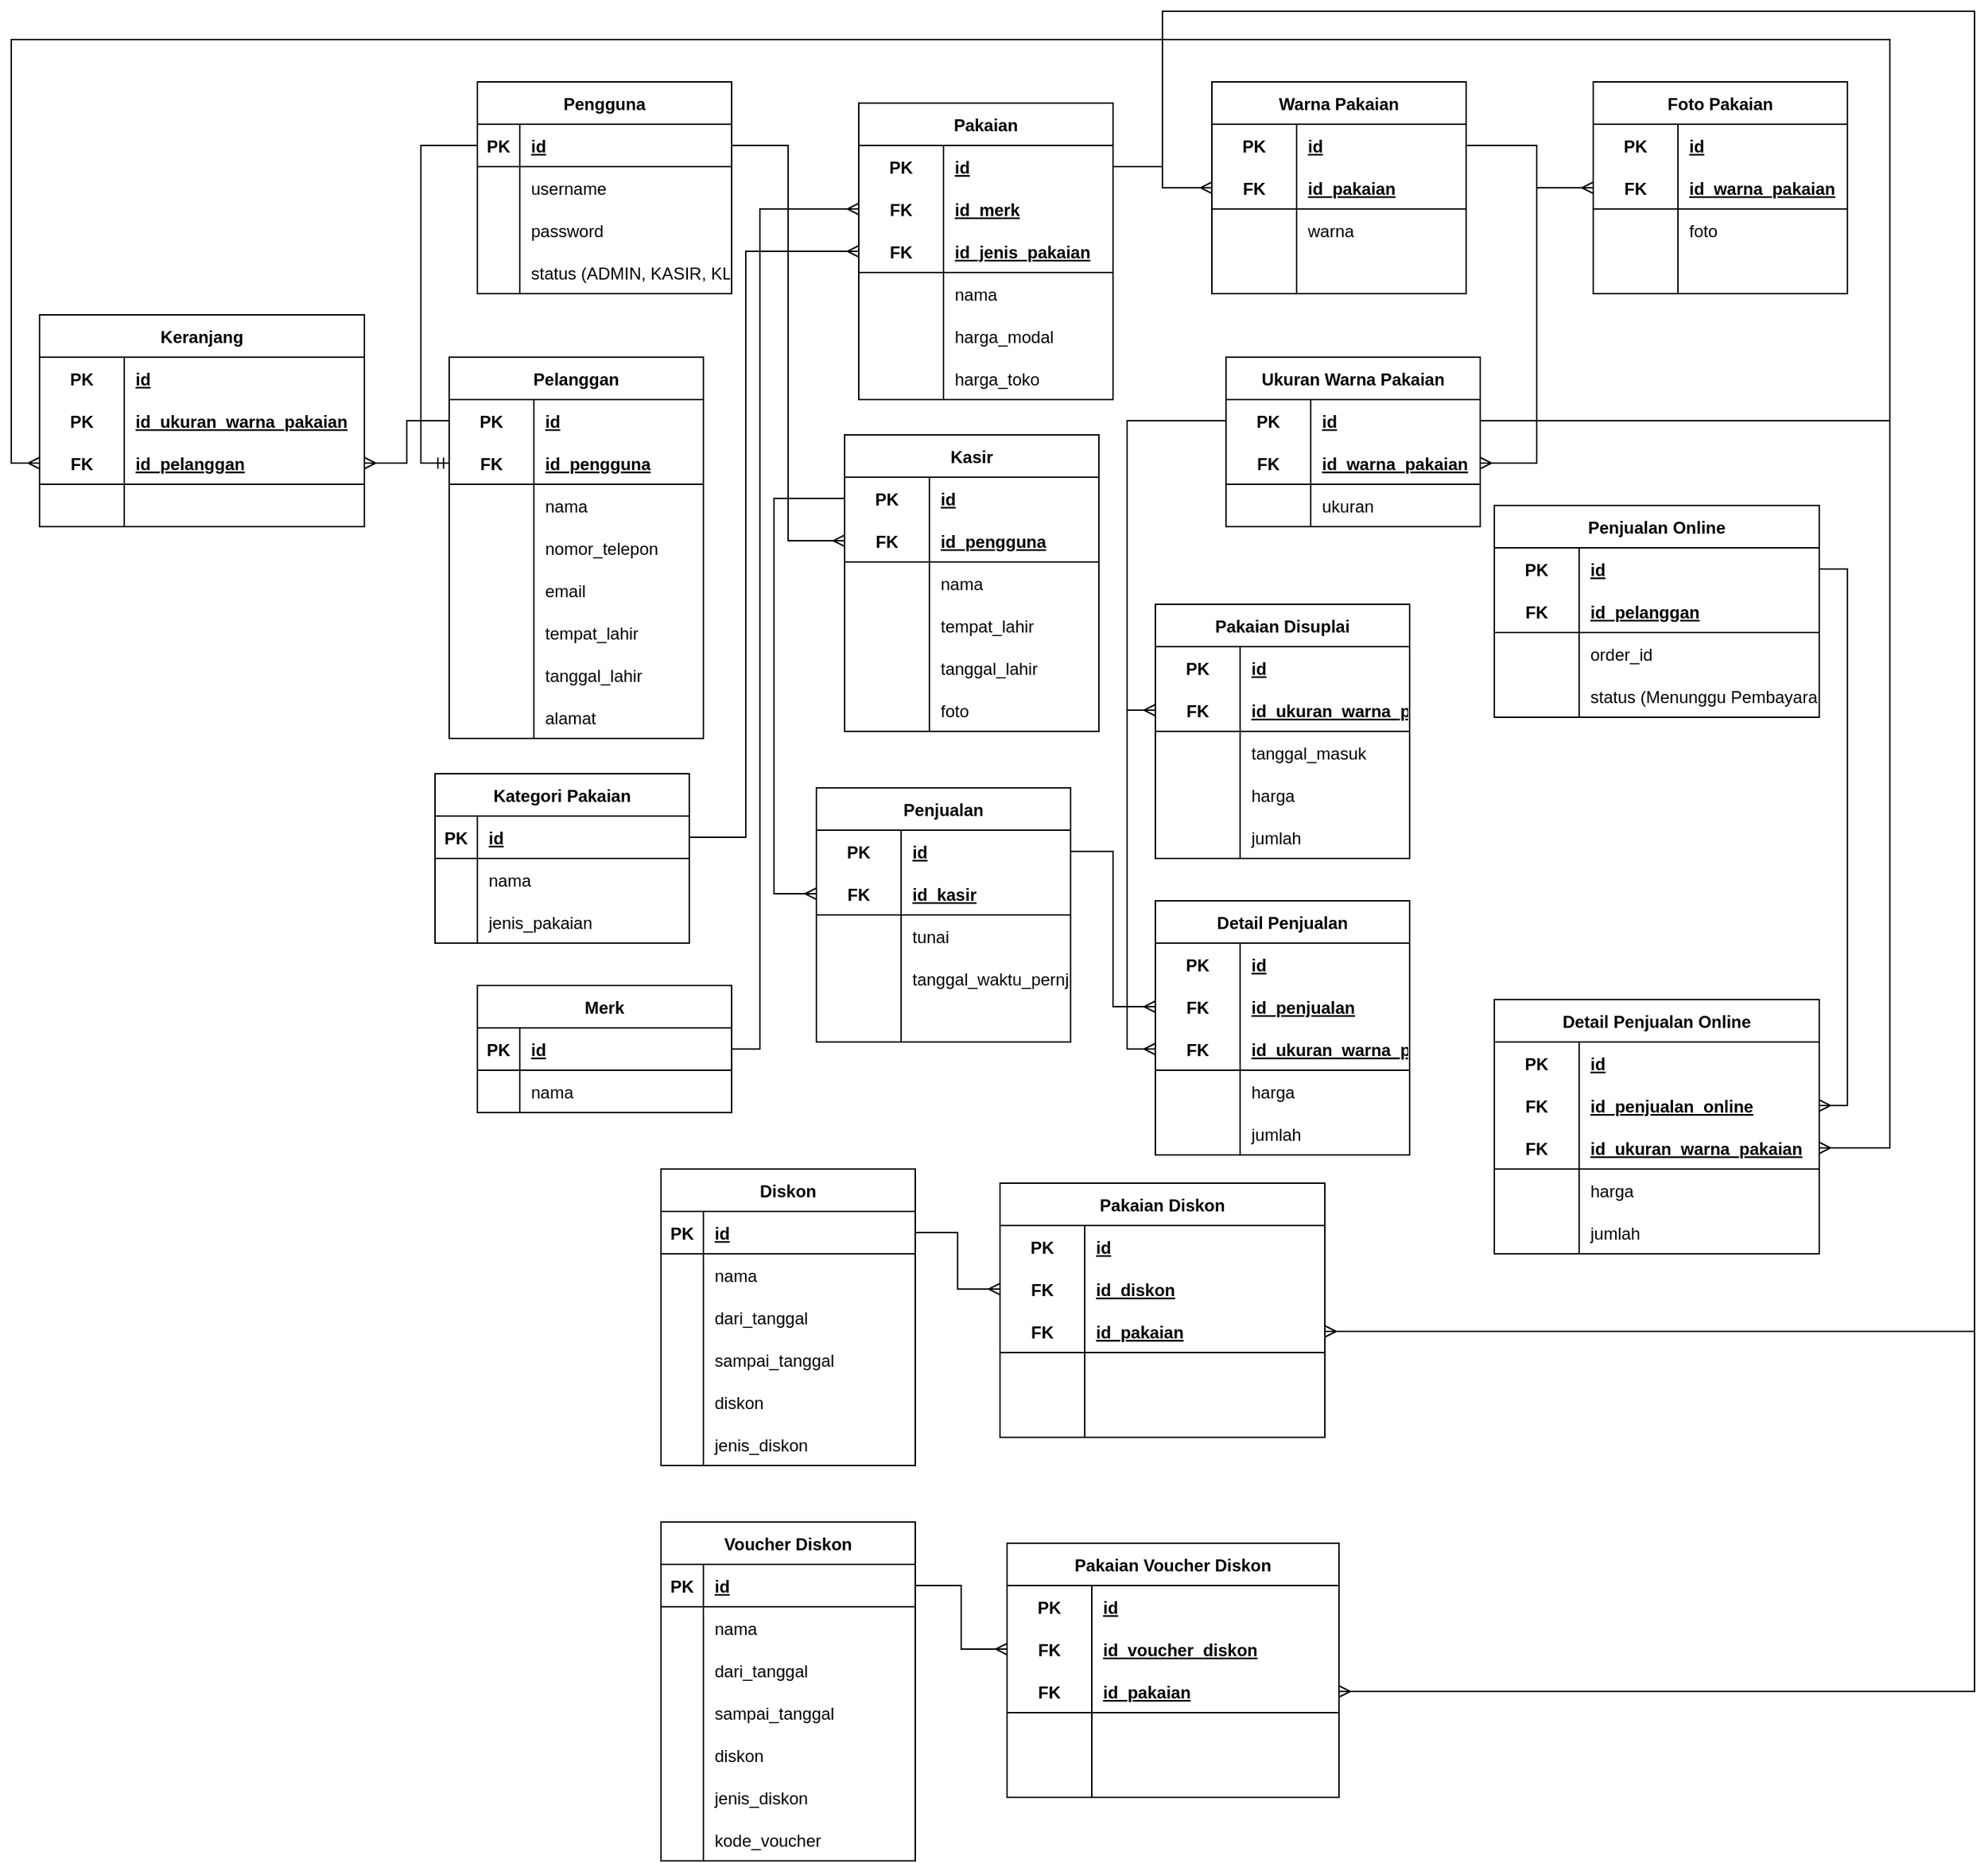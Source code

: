 <mxfile version="21.2.1" type="device" pages="2">
  <diagram id="bjyDgdS6y3IjDn8XdLk5" name="Kasir and Online Store">
    <mxGraphModel dx="1644" dy="1611" grid="1" gridSize="10" guides="1" tooltips="1" connect="1" arrows="1" fold="1" page="1" pageScale="1" pageWidth="850" pageHeight="1100" math="0" shadow="0">
      <root>
        <mxCell id="0" />
        <mxCell id="1" parent="0" />
        <mxCell id="Vew3kgOh1U8d-4hfsMkE-1" value="Pengguna" style="shape=table;startSize=30;container=1;collapsible=1;childLayout=tableLayout;fixedRows=1;rowLines=0;fontStyle=1;align=center;resizeLast=1;" parent="1" vertex="1">
          <mxGeometry x="50" y="50" width="180" height="150" as="geometry" />
        </mxCell>
        <mxCell id="Vew3kgOh1U8d-4hfsMkE-2" value="" style="shape=tableRow;horizontal=0;startSize=0;swimlaneHead=0;swimlaneBody=0;fillColor=none;collapsible=0;dropTarget=0;points=[[0,0.5],[1,0.5]];portConstraint=eastwest;top=0;left=0;right=0;bottom=1;" parent="Vew3kgOh1U8d-4hfsMkE-1" vertex="1">
          <mxGeometry y="30" width="180" height="30" as="geometry" />
        </mxCell>
        <mxCell id="Vew3kgOh1U8d-4hfsMkE-3" value="PK" style="shape=partialRectangle;connectable=0;fillColor=none;top=0;left=0;bottom=0;right=0;fontStyle=1;overflow=hidden;" parent="Vew3kgOh1U8d-4hfsMkE-2" vertex="1">
          <mxGeometry width="30" height="30" as="geometry">
            <mxRectangle width="30" height="30" as="alternateBounds" />
          </mxGeometry>
        </mxCell>
        <mxCell id="Vew3kgOh1U8d-4hfsMkE-4" value="id" style="shape=partialRectangle;connectable=0;fillColor=none;top=0;left=0;bottom=0;right=0;align=left;spacingLeft=6;fontStyle=5;overflow=hidden;" parent="Vew3kgOh1U8d-4hfsMkE-2" vertex="1">
          <mxGeometry x="30" width="150" height="30" as="geometry">
            <mxRectangle width="150" height="30" as="alternateBounds" />
          </mxGeometry>
        </mxCell>
        <mxCell id="Vew3kgOh1U8d-4hfsMkE-5" value="" style="shape=tableRow;horizontal=0;startSize=0;swimlaneHead=0;swimlaneBody=0;fillColor=none;collapsible=0;dropTarget=0;points=[[0,0.5],[1,0.5]];portConstraint=eastwest;top=0;left=0;right=0;bottom=0;" parent="Vew3kgOh1U8d-4hfsMkE-1" vertex="1">
          <mxGeometry y="60" width="180" height="30" as="geometry" />
        </mxCell>
        <mxCell id="Vew3kgOh1U8d-4hfsMkE-6" value="" style="shape=partialRectangle;connectable=0;fillColor=none;top=0;left=0;bottom=0;right=0;editable=1;overflow=hidden;" parent="Vew3kgOh1U8d-4hfsMkE-5" vertex="1">
          <mxGeometry width="30" height="30" as="geometry">
            <mxRectangle width="30" height="30" as="alternateBounds" />
          </mxGeometry>
        </mxCell>
        <mxCell id="Vew3kgOh1U8d-4hfsMkE-7" value="username" style="shape=partialRectangle;connectable=0;fillColor=none;top=0;left=0;bottom=0;right=0;align=left;spacingLeft=6;overflow=hidden;" parent="Vew3kgOh1U8d-4hfsMkE-5" vertex="1">
          <mxGeometry x="30" width="150" height="30" as="geometry">
            <mxRectangle width="150" height="30" as="alternateBounds" />
          </mxGeometry>
        </mxCell>
        <mxCell id="Vew3kgOh1U8d-4hfsMkE-8" value="" style="shape=tableRow;horizontal=0;startSize=0;swimlaneHead=0;swimlaneBody=0;fillColor=none;collapsible=0;dropTarget=0;points=[[0,0.5],[1,0.5]];portConstraint=eastwest;top=0;left=0;right=0;bottom=0;" parent="Vew3kgOh1U8d-4hfsMkE-1" vertex="1">
          <mxGeometry y="90" width="180" height="30" as="geometry" />
        </mxCell>
        <mxCell id="Vew3kgOh1U8d-4hfsMkE-9" value="" style="shape=partialRectangle;connectable=0;fillColor=none;top=0;left=0;bottom=0;right=0;editable=1;overflow=hidden;" parent="Vew3kgOh1U8d-4hfsMkE-8" vertex="1">
          <mxGeometry width="30" height="30" as="geometry">
            <mxRectangle width="30" height="30" as="alternateBounds" />
          </mxGeometry>
        </mxCell>
        <mxCell id="Vew3kgOh1U8d-4hfsMkE-10" value="password" style="shape=partialRectangle;connectable=0;fillColor=none;top=0;left=0;bottom=0;right=0;align=left;spacingLeft=6;overflow=hidden;" parent="Vew3kgOh1U8d-4hfsMkE-8" vertex="1">
          <mxGeometry x="30" width="150" height="30" as="geometry">
            <mxRectangle width="150" height="30" as="alternateBounds" />
          </mxGeometry>
        </mxCell>
        <mxCell id="Vew3kgOh1U8d-4hfsMkE-11" value="" style="shape=tableRow;horizontal=0;startSize=0;swimlaneHead=0;swimlaneBody=0;fillColor=none;collapsible=0;dropTarget=0;points=[[0,0.5],[1,0.5]];portConstraint=eastwest;top=0;left=0;right=0;bottom=0;" parent="Vew3kgOh1U8d-4hfsMkE-1" vertex="1">
          <mxGeometry y="120" width="180" height="30" as="geometry" />
        </mxCell>
        <mxCell id="Vew3kgOh1U8d-4hfsMkE-12" value="" style="shape=partialRectangle;connectable=0;fillColor=none;top=0;left=0;bottom=0;right=0;editable=1;overflow=hidden;" parent="Vew3kgOh1U8d-4hfsMkE-11" vertex="1">
          <mxGeometry width="30" height="30" as="geometry">
            <mxRectangle width="30" height="30" as="alternateBounds" />
          </mxGeometry>
        </mxCell>
        <mxCell id="Vew3kgOh1U8d-4hfsMkE-13" value="status (ADMIN, KASIR, KLIEN, PENGGUNA)" style="shape=partialRectangle;connectable=0;fillColor=none;top=0;left=0;bottom=0;right=0;align=left;spacingLeft=6;overflow=hidden;" parent="Vew3kgOh1U8d-4hfsMkE-11" vertex="1">
          <mxGeometry x="30" width="150" height="30" as="geometry">
            <mxRectangle width="150" height="30" as="alternateBounds" />
          </mxGeometry>
        </mxCell>
        <mxCell id="Vew3kgOh1U8d-4hfsMkE-14" value="Kasir" style="shape=table;startSize=30;container=1;collapsible=1;childLayout=tableLayout;fixedRows=1;rowLines=0;fontStyle=1;align=center;resizeLast=1;" parent="1" vertex="1">
          <mxGeometry x="310" y="300" width="180" height="210" as="geometry" />
        </mxCell>
        <mxCell id="Vew3kgOh1U8d-4hfsMkE-15" value="" style="shape=tableRow;horizontal=0;startSize=0;swimlaneHead=0;swimlaneBody=0;fillColor=none;collapsible=0;dropTarget=0;points=[[0,0.5],[1,0.5]];portConstraint=eastwest;top=0;left=0;right=0;bottom=0;" parent="Vew3kgOh1U8d-4hfsMkE-14" vertex="1">
          <mxGeometry y="30" width="180" height="30" as="geometry" />
        </mxCell>
        <mxCell id="Vew3kgOh1U8d-4hfsMkE-16" value="PK" style="shape=partialRectangle;connectable=0;fillColor=none;top=0;left=0;bottom=0;right=0;fontStyle=1;overflow=hidden;" parent="Vew3kgOh1U8d-4hfsMkE-15" vertex="1">
          <mxGeometry width="60" height="30" as="geometry">
            <mxRectangle width="60" height="30" as="alternateBounds" />
          </mxGeometry>
        </mxCell>
        <mxCell id="Vew3kgOh1U8d-4hfsMkE-17" value="id" style="shape=partialRectangle;connectable=0;fillColor=none;top=0;left=0;bottom=0;right=0;align=left;spacingLeft=6;fontStyle=5;overflow=hidden;" parent="Vew3kgOh1U8d-4hfsMkE-15" vertex="1">
          <mxGeometry x="60" width="120" height="30" as="geometry">
            <mxRectangle width="120" height="30" as="alternateBounds" />
          </mxGeometry>
        </mxCell>
        <mxCell id="Vew3kgOh1U8d-4hfsMkE-18" value="" style="shape=tableRow;horizontal=0;startSize=0;swimlaneHead=0;swimlaneBody=0;fillColor=none;collapsible=0;dropTarget=0;points=[[0,0.5],[1,0.5]];portConstraint=eastwest;top=0;left=0;right=0;bottom=1;" parent="Vew3kgOh1U8d-4hfsMkE-14" vertex="1">
          <mxGeometry y="60" width="180" height="30" as="geometry" />
        </mxCell>
        <mxCell id="Vew3kgOh1U8d-4hfsMkE-19" value="FK" style="shape=partialRectangle;connectable=0;fillColor=none;top=0;left=0;bottom=0;right=0;fontStyle=1;overflow=hidden;" parent="Vew3kgOh1U8d-4hfsMkE-18" vertex="1">
          <mxGeometry width="60" height="30" as="geometry">
            <mxRectangle width="60" height="30" as="alternateBounds" />
          </mxGeometry>
        </mxCell>
        <mxCell id="Vew3kgOh1U8d-4hfsMkE-20" value="id_pengguna" style="shape=partialRectangle;connectable=0;fillColor=none;top=0;left=0;bottom=0;right=0;align=left;spacingLeft=6;fontStyle=5;overflow=hidden;" parent="Vew3kgOh1U8d-4hfsMkE-18" vertex="1">
          <mxGeometry x="60" width="120" height="30" as="geometry">
            <mxRectangle width="120" height="30" as="alternateBounds" />
          </mxGeometry>
        </mxCell>
        <mxCell id="Vew3kgOh1U8d-4hfsMkE-21" value="" style="shape=tableRow;horizontal=0;startSize=0;swimlaneHead=0;swimlaneBody=0;fillColor=none;collapsible=0;dropTarget=0;points=[[0,0.5],[1,0.5]];portConstraint=eastwest;top=0;left=0;right=0;bottom=0;" parent="Vew3kgOh1U8d-4hfsMkE-14" vertex="1">
          <mxGeometry y="90" width="180" height="30" as="geometry" />
        </mxCell>
        <mxCell id="Vew3kgOh1U8d-4hfsMkE-22" value="" style="shape=partialRectangle;connectable=0;fillColor=none;top=0;left=0;bottom=0;right=0;editable=1;overflow=hidden;" parent="Vew3kgOh1U8d-4hfsMkE-21" vertex="1">
          <mxGeometry width="60" height="30" as="geometry">
            <mxRectangle width="60" height="30" as="alternateBounds" />
          </mxGeometry>
        </mxCell>
        <mxCell id="Vew3kgOh1U8d-4hfsMkE-23" value="nama" style="shape=partialRectangle;connectable=0;fillColor=none;top=0;left=0;bottom=0;right=0;align=left;spacingLeft=6;overflow=hidden;" parent="Vew3kgOh1U8d-4hfsMkE-21" vertex="1">
          <mxGeometry x="60" width="120" height="30" as="geometry">
            <mxRectangle width="120" height="30" as="alternateBounds" />
          </mxGeometry>
        </mxCell>
        <mxCell id="Vew3kgOh1U8d-4hfsMkE-24" value="" style="shape=tableRow;horizontal=0;startSize=0;swimlaneHead=0;swimlaneBody=0;fillColor=none;collapsible=0;dropTarget=0;points=[[0,0.5],[1,0.5]];portConstraint=eastwest;top=0;left=0;right=0;bottom=0;" parent="Vew3kgOh1U8d-4hfsMkE-14" vertex="1">
          <mxGeometry y="120" width="180" height="30" as="geometry" />
        </mxCell>
        <mxCell id="Vew3kgOh1U8d-4hfsMkE-25" value="" style="shape=partialRectangle;connectable=0;fillColor=none;top=0;left=0;bottom=0;right=0;editable=1;overflow=hidden;" parent="Vew3kgOh1U8d-4hfsMkE-24" vertex="1">
          <mxGeometry width="60" height="30" as="geometry">
            <mxRectangle width="60" height="30" as="alternateBounds" />
          </mxGeometry>
        </mxCell>
        <mxCell id="Vew3kgOh1U8d-4hfsMkE-26" value="tempat_lahir" style="shape=partialRectangle;connectable=0;fillColor=none;top=0;left=0;bottom=0;right=0;align=left;spacingLeft=6;overflow=hidden;" parent="Vew3kgOh1U8d-4hfsMkE-24" vertex="1">
          <mxGeometry x="60" width="120" height="30" as="geometry">
            <mxRectangle width="120" height="30" as="alternateBounds" />
          </mxGeometry>
        </mxCell>
        <mxCell id="Vew3kgOh1U8d-4hfsMkE-27" value="" style="shape=tableRow;horizontal=0;startSize=0;swimlaneHead=0;swimlaneBody=0;fillColor=none;collapsible=0;dropTarget=0;points=[[0,0.5],[1,0.5]];portConstraint=eastwest;top=0;left=0;right=0;bottom=0;" parent="Vew3kgOh1U8d-4hfsMkE-14" vertex="1">
          <mxGeometry y="150" width="180" height="30" as="geometry" />
        </mxCell>
        <mxCell id="Vew3kgOh1U8d-4hfsMkE-28" value="" style="shape=partialRectangle;connectable=0;fillColor=none;top=0;left=0;bottom=0;right=0;editable=1;overflow=hidden;" parent="Vew3kgOh1U8d-4hfsMkE-27" vertex="1">
          <mxGeometry width="60" height="30" as="geometry">
            <mxRectangle width="60" height="30" as="alternateBounds" />
          </mxGeometry>
        </mxCell>
        <mxCell id="Vew3kgOh1U8d-4hfsMkE-29" value="tanggal_lahir" style="shape=partialRectangle;connectable=0;fillColor=none;top=0;left=0;bottom=0;right=0;align=left;spacingLeft=6;overflow=hidden;" parent="Vew3kgOh1U8d-4hfsMkE-27" vertex="1">
          <mxGeometry x="60" width="120" height="30" as="geometry">
            <mxRectangle width="120" height="30" as="alternateBounds" />
          </mxGeometry>
        </mxCell>
        <mxCell id="Vew3kgOh1U8d-4hfsMkE-30" value="" style="shape=tableRow;horizontal=0;startSize=0;swimlaneHead=0;swimlaneBody=0;fillColor=none;collapsible=0;dropTarget=0;points=[[0,0.5],[1,0.5]];portConstraint=eastwest;top=0;left=0;right=0;bottom=0;" parent="Vew3kgOh1U8d-4hfsMkE-14" vertex="1">
          <mxGeometry y="180" width="180" height="30" as="geometry" />
        </mxCell>
        <mxCell id="Vew3kgOh1U8d-4hfsMkE-31" value="" style="shape=partialRectangle;connectable=0;fillColor=none;top=0;left=0;bottom=0;right=0;editable=1;overflow=hidden;" parent="Vew3kgOh1U8d-4hfsMkE-30" vertex="1">
          <mxGeometry width="60" height="30" as="geometry">
            <mxRectangle width="60" height="30" as="alternateBounds" />
          </mxGeometry>
        </mxCell>
        <mxCell id="Vew3kgOh1U8d-4hfsMkE-32" value="foto" style="shape=partialRectangle;connectable=0;fillColor=none;top=0;left=0;bottom=0;right=0;align=left;spacingLeft=6;overflow=hidden;" parent="Vew3kgOh1U8d-4hfsMkE-30" vertex="1">
          <mxGeometry x="60" width="120" height="30" as="geometry">
            <mxRectangle width="120" height="30" as="alternateBounds" />
          </mxGeometry>
        </mxCell>
        <mxCell id="Vew3kgOh1U8d-4hfsMkE-41" style="edgeStyle=orthogonalEdgeStyle;rounded=0;orthogonalLoop=1;jettySize=auto;html=1;entryX=0;entryY=0.5;entryDx=0;entryDy=0;endArrow=ERmany;endFill=0;" parent="1" source="Vew3kgOh1U8d-4hfsMkE-42" target="Vew3kgOh1U8d-4hfsMkE-75" edge="1">
          <mxGeometry relative="1" as="geometry">
            <Array as="points">
              <mxPoint x="250" y="735" />
              <mxPoint x="250" y="140" />
            </Array>
          </mxGeometry>
        </mxCell>
        <mxCell id="Vew3kgOh1U8d-4hfsMkE-42" value="Merk" style="shape=table;startSize=30;container=1;collapsible=1;childLayout=tableLayout;fixedRows=1;rowLines=0;fontStyle=1;align=center;resizeLast=1;" parent="1" vertex="1">
          <mxGeometry x="50" y="690" width="180" height="90" as="geometry" />
        </mxCell>
        <mxCell id="Vew3kgOh1U8d-4hfsMkE-43" value="" style="shape=tableRow;horizontal=0;startSize=0;swimlaneHead=0;swimlaneBody=0;fillColor=none;collapsible=0;dropTarget=0;points=[[0,0.5],[1,0.5]];portConstraint=eastwest;top=0;left=0;right=0;bottom=1;" parent="Vew3kgOh1U8d-4hfsMkE-42" vertex="1">
          <mxGeometry y="30" width="180" height="30" as="geometry" />
        </mxCell>
        <mxCell id="Vew3kgOh1U8d-4hfsMkE-44" value="PK" style="shape=partialRectangle;connectable=0;fillColor=none;top=0;left=0;bottom=0;right=0;fontStyle=1;overflow=hidden;" parent="Vew3kgOh1U8d-4hfsMkE-43" vertex="1">
          <mxGeometry width="30" height="30" as="geometry">
            <mxRectangle width="30" height="30" as="alternateBounds" />
          </mxGeometry>
        </mxCell>
        <mxCell id="Vew3kgOh1U8d-4hfsMkE-45" value="id" style="shape=partialRectangle;connectable=0;fillColor=none;top=0;left=0;bottom=0;right=0;align=left;spacingLeft=6;fontStyle=5;overflow=hidden;" parent="Vew3kgOh1U8d-4hfsMkE-43" vertex="1">
          <mxGeometry x="30" width="150" height="30" as="geometry">
            <mxRectangle width="150" height="30" as="alternateBounds" />
          </mxGeometry>
        </mxCell>
        <mxCell id="Vew3kgOh1U8d-4hfsMkE-46" value="" style="shape=tableRow;horizontal=0;startSize=0;swimlaneHead=0;swimlaneBody=0;fillColor=none;collapsible=0;dropTarget=0;points=[[0,0.5],[1,0.5]];portConstraint=eastwest;top=0;left=0;right=0;bottom=0;" parent="Vew3kgOh1U8d-4hfsMkE-42" vertex="1">
          <mxGeometry y="60" width="180" height="30" as="geometry" />
        </mxCell>
        <mxCell id="Vew3kgOh1U8d-4hfsMkE-47" value="" style="shape=partialRectangle;connectable=0;fillColor=none;top=0;left=0;bottom=0;right=0;editable=1;overflow=hidden;" parent="Vew3kgOh1U8d-4hfsMkE-46" vertex="1">
          <mxGeometry width="30" height="30" as="geometry">
            <mxRectangle width="30" height="30" as="alternateBounds" />
          </mxGeometry>
        </mxCell>
        <mxCell id="Vew3kgOh1U8d-4hfsMkE-48" value="nama" style="shape=partialRectangle;connectable=0;fillColor=none;top=0;left=0;bottom=0;right=0;align=left;spacingLeft=6;overflow=hidden;" parent="Vew3kgOh1U8d-4hfsMkE-46" vertex="1">
          <mxGeometry x="30" width="150" height="30" as="geometry">
            <mxRectangle width="150" height="30" as="alternateBounds" />
          </mxGeometry>
        </mxCell>
        <mxCell id="Vew3kgOh1U8d-4hfsMkE-49" style="edgeStyle=orthogonalEdgeStyle;rounded=0;orthogonalLoop=1;jettySize=auto;html=1;entryX=0;entryY=0.5;entryDx=0;entryDy=0;endArrow=ERmany;endFill=0;exitX=1;exitY=0.5;exitDx=0;exitDy=0;" parent="1" source="Vew3kgOh1U8d-4hfsMkE-52" target="Vew3kgOh1U8d-4hfsMkE-78" edge="1">
          <mxGeometry relative="1" as="geometry">
            <Array as="points">
              <mxPoint x="240" y="585" />
              <mxPoint x="240" y="170" />
            </Array>
            <mxPoint x="230" y="550" as="sourcePoint" />
          </mxGeometry>
        </mxCell>
        <mxCell id="Vew3kgOh1U8d-4hfsMkE-51" value="Kategori Pakaian" style="shape=table;startSize=30;container=1;collapsible=1;childLayout=tableLayout;fixedRows=1;rowLines=0;fontStyle=1;align=center;resizeLast=1;" parent="1" vertex="1">
          <mxGeometry x="20" y="540" width="180" height="120" as="geometry" />
        </mxCell>
        <mxCell id="Vew3kgOh1U8d-4hfsMkE-52" value="" style="shape=tableRow;horizontal=0;startSize=0;swimlaneHead=0;swimlaneBody=0;fillColor=none;collapsible=0;dropTarget=0;points=[[0,0.5],[1,0.5]];portConstraint=eastwest;top=0;left=0;right=0;bottom=1;" parent="Vew3kgOh1U8d-4hfsMkE-51" vertex="1">
          <mxGeometry y="30" width="180" height="30" as="geometry" />
        </mxCell>
        <mxCell id="Vew3kgOh1U8d-4hfsMkE-53" value="PK" style="shape=partialRectangle;connectable=0;fillColor=none;top=0;left=0;bottom=0;right=0;fontStyle=1;overflow=hidden;" parent="Vew3kgOh1U8d-4hfsMkE-52" vertex="1">
          <mxGeometry width="30" height="30" as="geometry">
            <mxRectangle width="30" height="30" as="alternateBounds" />
          </mxGeometry>
        </mxCell>
        <mxCell id="Vew3kgOh1U8d-4hfsMkE-54" value="id" style="shape=partialRectangle;connectable=0;fillColor=none;top=0;left=0;bottom=0;right=0;align=left;spacingLeft=6;fontStyle=5;overflow=hidden;" parent="Vew3kgOh1U8d-4hfsMkE-52" vertex="1">
          <mxGeometry x="30" width="150" height="30" as="geometry">
            <mxRectangle width="150" height="30" as="alternateBounds" />
          </mxGeometry>
        </mxCell>
        <mxCell id="Vew3kgOh1U8d-4hfsMkE-55" value="" style="shape=tableRow;horizontal=0;startSize=0;swimlaneHead=0;swimlaneBody=0;fillColor=none;collapsible=0;dropTarget=0;points=[[0,0.5],[1,0.5]];portConstraint=eastwest;top=0;left=0;right=0;bottom=0;" parent="Vew3kgOh1U8d-4hfsMkE-51" vertex="1">
          <mxGeometry y="60" width="180" height="30" as="geometry" />
        </mxCell>
        <mxCell id="Vew3kgOh1U8d-4hfsMkE-56" value="" style="shape=partialRectangle;connectable=0;fillColor=none;top=0;left=0;bottom=0;right=0;editable=1;overflow=hidden;" parent="Vew3kgOh1U8d-4hfsMkE-55" vertex="1">
          <mxGeometry width="30" height="30" as="geometry">
            <mxRectangle width="30" height="30" as="alternateBounds" />
          </mxGeometry>
        </mxCell>
        <mxCell id="Vew3kgOh1U8d-4hfsMkE-57" value="nama" style="shape=partialRectangle;connectable=0;fillColor=none;top=0;left=0;bottom=0;right=0;align=left;spacingLeft=6;overflow=hidden;" parent="Vew3kgOh1U8d-4hfsMkE-55" vertex="1">
          <mxGeometry x="30" width="150" height="30" as="geometry">
            <mxRectangle width="150" height="30" as="alternateBounds" />
          </mxGeometry>
        </mxCell>
        <mxCell id="mj0qowWMaledBnYnxcZw-1" value="" style="shape=tableRow;horizontal=0;startSize=0;swimlaneHead=0;swimlaneBody=0;fillColor=none;collapsible=0;dropTarget=0;points=[[0,0.5],[1,0.5]];portConstraint=eastwest;top=0;left=0;right=0;bottom=0;" parent="Vew3kgOh1U8d-4hfsMkE-51" vertex="1">
          <mxGeometry y="90" width="180" height="30" as="geometry" />
        </mxCell>
        <mxCell id="mj0qowWMaledBnYnxcZw-2" value="" style="shape=partialRectangle;connectable=0;fillColor=none;top=0;left=0;bottom=0;right=0;editable=1;overflow=hidden;" parent="mj0qowWMaledBnYnxcZw-1" vertex="1">
          <mxGeometry width="30" height="30" as="geometry">
            <mxRectangle width="30" height="30" as="alternateBounds" />
          </mxGeometry>
        </mxCell>
        <mxCell id="mj0qowWMaledBnYnxcZw-3" value="jenis_pakaian" style="shape=partialRectangle;connectable=0;fillColor=none;top=0;left=0;bottom=0;right=0;align=left;spacingLeft=6;overflow=hidden;" parent="mj0qowWMaledBnYnxcZw-1" vertex="1">
          <mxGeometry x="30" width="150" height="30" as="geometry">
            <mxRectangle width="150" height="30" as="alternateBounds" />
          </mxGeometry>
        </mxCell>
        <mxCell id="Vew3kgOh1U8d-4hfsMkE-71" value="Pakaian" style="shape=table;startSize=30;container=1;collapsible=1;childLayout=tableLayout;fixedRows=1;rowLines=0;fontStyle=1;align=center;resizeLast=1;" parent="1" vertex="1">
          <mxGeometry x="320" y="65" width="180" height="210" as="geometry" />
        </mxCell>
        <mxCell id="Vew3kgOh1U8d-4hfsMkE-72" value="" style="shape=tableRow;horizontal=0;startSize=0;swimlaneHead=0;swimlaneBody=0;fillColor=none;collapsible=0;dropTarget=0;points=[[0,0.5],[1,0.5]];portConstraint=eastwest;top=0;left=0;right=0;bottom=0;" parent="Vew3kgOh1U8d-4hfsMkE-71" vertex="1">
          <mxGeometry y="30" width="180" height="30" as="geometry" />
        </mxCell>
        <mxCell id="Vew3kgOh1U8d-4hfsMkE-73" value="PK" style="shape=partialRectangle;connectable=0;fillColor=none;top=0;left=0;bottom=0;right=0;fontStyle=1;overflow=hidden;" parent="Vew3kgOh1U8d-4hfsMkE-72" vertex="1">
          <mxGeometry width="60" height="30" as="geometry">
            <mxRectangle width="60" height="30" as="alternateBounds" />
          </mxGeometry>
        </mxCell>
        <mxCell id="Vew3kgOh1U8d-4hfsMkE-74" value="id" style="shape=partialRectangle;connectable=0;fillColor=none;top=0;left=0;bottom=0;right=0;align=left;spacingLeft=6;fontStyle=5;overflow=hidden;" parent="Vew3kgOh1U8d-4hfsMkE-72" vertex="1">
          <mxGeometry x="60" width="120" height="30" as="geometry">
            <mxRectangle width="120" height="30" as="alternateBounds" />
          </mxGeometry>
        </mxCell>
        <mxCell id="Vew3kgOh1U8d-4hfsMkE-75" value="" style="shape=tableRow;horizontal=0;startSize=0;swimlaneHead=0;swimlaneBody=0;fillColor=none;collapsible=0;dropTarget=0;points=[[0,0.5],[1,0.5]];portConstraint=eastwest;top=0;left=0;right=0;bottom=0;" parent="Vew3kgOh1U8d-4hfsMkE-71" vertex="1">
          <mxGeometry y="60" width="180" height="30" as="geometry" />
        </mxCell>
        <mxCell id="Vew3kgOh1U8d-4hfsMkE-76" value="FK" style="shape=partialRectangle;connectable=0;fillColor=none;top=0;left=0;bottom=0;right=0;fontStyle=1;overflow=hidden;" parent="Vew3kgOh1U8d-4hfsMkE-75" vertex="1">
          <mxGeometry width="60" height="30" as="geometry">
            <mxRectangle width="60" height="30" as="alternateBounds" />
          </mxGeometry>
        </mxCell>
        <mxCell id="Vew3kgOh1U8d-4hfsMkE-77" value="id_merk" style="shape=partialRectangle;connectable=0;fillColor=none;top=0;left=0;bottom=0;right=0;align=left;spacingLeft=6;fontStyle=5;overflow=hidden;" parent="Vew3kgOh1U8d-4hfsMkE-75" vertex="1">
          <mxGeometry x="60" width="120" height="30" as="geometry">
            <mxRectangle width="120" height="30" as="alternateBounds" />
          </mxGeometry>
        </mxCell>
        <mxCell id="Vew3kgOh1U8d-4hfsMkE-78" value="" style="shape=tableRow;horizontal=0;startSize=0;swimlaneHead=0;swimlaneBody=0;fillColor=none;collapsible=0;dropTarget=0;points=[[0,0.5],[1,0.5]];portConstraint=eastwest;top=0;left=0;right=0;bottom=1;" parent="Vew3kgOh1U8d-4hfsMkE-71" vertex="1">
          <mxGeometry y="90" width="180" height="30" as="geometry" />
        </mxCell>
        <mxCell id="Vew3kgOh1U8d-4hfsMkE-79" value="FK" style="shape=partialRectangle;connectable=0;fillColor=none;top=0;left=0;bottom=0;right=0;fontStyle=1;overflow=hidden;" parent="Vew3kgOh1U8d-4hfsMkE-78" vertex="1">
          <mxGeometry width="60" height="30" as="geometry">
            <mxRectangle width="60" height="30" as="alternateBounds" />
          </mxGeometry>
        </mxCell>
        <mxCell id="Vew3kgOh1U8d-4hfsMkE-80" value="id_jenis_pakaian" style="shape=partialRectangle;connectable=0;fillColor=none;top=0;left=0;bottom=0;right=0;align=left;spacingLeft=6;fontStyle=5;overflow=hidden;" parent="Vew3kgOh1U8d-4hfsMkE-78" vertex="1">
          <mxGeometry x="60" width="120" height="30" as="geometry">
            <mxRectangle width="120" height="30" as="alternateBounds" />
          </mxGeometry>
        </mxCell>
        <mxCell id="Vew3kgOh1U8d-4hfsMkE-81" value="" style="shape=tableRow;horizontal=0;startSize=0;swimlaneHead=0;swimlaneBody=0;fillColor=none;collapsible=0;dropTarget=0;points=[[0,0.5],[1,0.5]];portConstraint=eastwest;top=0;left=0;right=0;bottom=0;" parent="Vew3kgOh1U8d-4hfsMkE-71" vertex="1">
          <mxGeometry y="120" width="180" height="30" as="geometry" />
        </mxCell>
        <mxCell id="Vew3kgOh1U8d-4hfsMkE-82" value="" style="shape=partialRectangle;connectable=0;fillColor=none;top=0;left=0;bottom=0;right=0;editable=1;overflow=hidden;" parent="Vew3kgOh1U8d-4hfsMkE-81" vertex="1">
          <mxGeometry width="60" height="30" as="geometry">
            <mxRectangle width="60" height="30" as="alternateBounds" />
          </mxGeometry>
        </mxCell>
        <mxCell id="Vew3kgOh1U8d-4hfsMkE-83" value="nama" style="shape=partialRectangle;connectable=0;fillColor=none;top=0;left=0;bottom=0;right=0;align=left;spacingLeft=6;overflow=hidden;" parent="Vew3kgOh1U8d-4hfsMkE-81" vertex="1">
          <mxGeometry x="60" width="120" height="30" as="geometry">
            <mxRectangle width="120" height="30" as="alternateBounds" />
          </mxGeometry>
        </mxCell>
        <mxCell id="Vew3kgOh1U8d-4hfsMkE-84" value="" style="shape=tableRow;horizontal=0;startSize=0;swimlaneHead=0;swimlaneBody=0;fillColor=none;collapsible=0;dropTarget=0;points=[[0,0.5],[1,0.5]];portConstraint=eastwest;top=0;left=0;right=0;bottom=0;" parent="Vew3kgOh1U8d-4hfsMkE-71" vertex="1">
          <mxGeometry y="150" width="180" height="30" as="geometry" />
        </mxCell>
        <mxCell id="Vew3kgOh1U8d-4hfsMkE-85" value="" style="shape=partialRectangle;connectable=0;fillColor=none;top=0;left=0;bottom=0;right=0;editable=1;overflow=hidden;" parent="Vew3kgOh1U8d-4hfsMkE-84" vertex="1">
          <mxGeometry width="60" height="30" as="geometry">
            <mxRectangle width="60" height="30" as="alternateBounds" />
          </mxGeometry>
        </mxCell>
        <mxCell id="Vew3kgOh1U8d-4hfsMkE-86" value="harga_modal" style="shape=partialRectangle;connectable=0;fillColor=none;top=0;left=0;bottom=0;right=0;align=left;spacingLeft=6;overflow=hidden;" parent="Vew3kgOh1U8d-4hfsMkE-84" vertex="1">
          <mxGeometry x="60" width="120" height="30" as="geometry">
            <mxRectangle width="120" height="30" as="alternateBounds" />
          </mxGeometry>
        </mxCell>
        <mxCell id="Axg0hih1ll3ONBClOINO-7" value="" style="shape=tableRow;horizontal=0;startSize=0;swimlaneHead=0;swimlaneBody=0;fillColor=none;collapsible=0;dropTarget=0;points=[[0,0.5],[1,0.5]];portConstraint=eastwest;top=0;left=0;right=0;bottom=0;" parent="Vew3kgOh1U8d-4hfsMkE-71" vertex="1">
          <mxGeometry y="180" width="180" height="30" as="geometry" />
        </mxCell>
        <mxCell id="Axg0hih1ll3ONBClOINO-8" value="" style="shape=partialRectangle;connectable=0;fillColor=none;top=0;left=0;bottom=0;right=0;editable=1;overflow=hidden;" parent="Axg0hih1ll3ONBClOINO-7" vertex="1">
          <mxGeometry width="60" height="30" as="geometry">
            <mxRectangle width="60" height="30" as="alternateBounds" />
          </mxGeometry>
        </mxCell>
        <mxCell id="Axg0hih1ll3ONBClOINO-9" value="harga_toko" style="shape=partialRectangle;connectable=0;fillColor=none;top=0;left=0;bottom=0;right=0;align=left;spacingLeft=6;overflow=hidden;" parent="Axg0hih1ll3ONBClOINO-7" vertex="1">
          <mxGeometry x="60" width="120" height="30" as="geometry">
            <mxRectangle width="120" height="30" as="alternateBounds" />
          </mxGeometry>
        </mxCell>
        <mxCell id="Vew3kgOh1U8d-4hfsMkE-87" value="Warna Pakaian" style="shape=table;startSize=30;container=1;collapsible=1;childLayout=tableLayout;fixedRows=1;rowLines=0;fontStyle=1;align=center;resizeLast=1;" parent="1" vertex="1">
          <mxGeometry x="570" y="50" width="180" height="150" as="geometry" />
        </mxCell>
        <mxCell id="Vew3kgOh1U8d-4hfsMkE-88" value="" style="shape=tableRow;horizontal=0;startSize=0;swimlaneHead=0;swimlaneBody=0;fillColor=none;collapsible=0;dropTarget=0;points=[[0,0.5],[1,0.5]];portConstraint=eastwest;top=0;left=0;right=0;bottom=0;" parent="Vew3kgOh1U8d-4hfsMkE-87" vertex="1">
          <mxGeometry y="30" width="180" height="30" as="geometry" />
        </mxCell>
        <mxCell id="Vew3kgOh1U8d-4hfsMkE-89" value="PK" style="shape=partialRectangle;connectable=0;fillColor=none;top=0;left=0;bottom=0;right=0;fontStyle=1;overflow=hidden;" parent="Vew3kgOh1U8d-4hfsMkE-88" vertex="1">
          <mxGeometry width="60" height="30" as="geometry">
            <mxRectangle width="60" height="30" as="alternateBounds" />
          </mxGeometry>
        </mxCell>
        <mxCell id="Vew3kgOh1U8d-4hfsMkE-90" value="id" style="shape=partialRectangle;connectable=0;fillColor=none;top=0;left=0;bottom=0;right=0;align=left;spacingLeft=6;fontStyle=5;overflow=hidden;" parent="Vew3kgOh1U8d-4hfsMkE-88" vertex="1">
          <mxGeometry x="60" width="120" height="30" as="geometry">
            <mxRectangle width="120" height="30" as="alternateBounds" />
          </mxGeometry>
        </mxCell>
        <mxCell id="Vew3kgOh1U8d-4hfsMkE-94" value="" style="shape=tableRow;horizontal=0;startSize=0;swimlaneHead=0;swimlaneBody=0;fillColor=none;collapsible=0;dropTarget=0;points=[[0,0.5],[1,0.5]];portConstraint=eastwest;top=0;left=0;right=0;bottom=1;" parent="Vew3kgOh1U8d-4hfsMkE-87" vertex="1">
          <mxGeometry y="60" width="180" height="30" as="geometry" />
        </mxCell>
        <mxCell id="Vew3kgOh1U8d-4hfsMkE-95" value="FK" style="shape=partialRectangle;connectable=0;fillColor=none;top=0;left=0;bottom=0;right=0;fontStyle=1;overflow=hidden;" parent="Vew3kgOh1U8d-4hfsMkE-94" vertex="1">
          <mxGeometry width="60" height="30" as="geometry">
            <mxRectangle width="60" height="30" as="alternateBounds" />
          </mxGeometry>
        </mxCell>
        <mxCell id="Vew3kgOh1U8d-4hfsMkE-96" value="id_pakaian" style="shape=partialRectangle;connectable=0;fillColor=none;top=0;left=0;bottom=0;right=0;align=left;spacingLeft=6;fontStyle=5;overflow=hidden;" parent="Vew3kgOh1U8d-4hfsMkE-94" vertex="1">
          <mxGeometry x="60" width="120" height="30" as="geometry">
            <mxRectangle width="120" height="30" as="alternateBounds" />
          </mxGeometry>
        </mxCell>
        <mxCell id="Vew3kgOh1U8d-4hfsMkE-97" value="" style="shape=tableRow;horizontal=0;startSize=0;swimlaneHead=0;swimlaneBody=0;fillColor=none;collapsible=0;dropTarget=0;points=[[0,0.5],[1,0.5]];portConstraint=eastwest;top=0;left=0;right=0;bottom=0;" parent="Vew3kgOh1U8d-4hfsMkE-87" vertex="1">
          <mxGeometry y="90" width="180" height="30" as="geometry" />
        </mxCell>
        <mxCell id="Vew3kgOh1U8d-4hfsMkE-98" value="" style="shape=partialRectangle;connectable=0;fillColor=none;top=0;left=0;bottom=0;right=0;editable=1;overflow=hidden;" parent="Vew3kgOh1U8d-4hfsMkE-97" vertex="1">
          <mxGeometry width="60" height="30" as="geometry">
            <mxRectangle width="60" height="30" as="alternateBounds" />
          </mxGeometry>
        </mxCell>
        <mxCell id="Vew3kgOh1U8d-4hfsMkE-99" value="warna" style="shape=partialRectangle;connectable=0;fillColor=none;top=0;left=0;bottom=0;right=0;align=left;spacingLeft=6;overflow=hidden;" parent="Vew3kgOh1U8d-4hfsMkE-97" vertex="1">
          <mxGeometry x="60" width="120" height="30" as="geometry">
            <mxRectangle width="120" height="30" as="alternateBounds" />
          </mxGeometry>
        </mxCell>
        <mxCell id="Vew3kgOh1U8d-4hfsMkE-169" value="" style="shape=tableRow;horizontal=0;startSize=0;swimlaneHead=0;swimlaneBody=0;fillColor=none;collapsible=0;dropTarget=0;points=[[0,0.5],[1,0.5]];portConstraint=eastwest;top=0;left=0;right=0;bottom=0;" parent="Vew3kgOh1U8d-4hfsMkE-87" vertex="1">
          <mxGeometry y="120" width="180" height="30" as="geometry" />
        </mxCell>
        <mxCell id="Vew3kgOh1U8d-4hfsMkE-170" value="" style="shape=partialRectangle;connectable=0;fillColor=none;top=0;left=0;bottom=0;right=0;editable=1;overflow=hidden;" parent="Vew3kgOh1U8d-4hfsMkE-169" vertex="1">
          <mxGeometry width="60" height="30" as="geometry">
            <mxRectangle width="60" height="30" as="alternateBounds" />
          </mxGeometry>
        </mxCell>
        <mxCell id="Vew3kgOh1U8d-4hfsMkE-171" value="" style="shape=partialRectangle;connectable=0;fillColor=none;top=0;left=0;bottom=0;right=0;align=left;spacingLeft=6;overflow=hidden;" parent="Vew3kgOh1U8d-4hfsMkE-169" vertex="1">
          <mxGeometry x="60" width="120" height="30" as="geometry">
            <mxRectangle width="120" height="30" as="alternateBounds" />
          </mxGeometry>
        </mxCell>
        <mxCell id="Vew3kgOh1U8d-4hfsMkE-100" value="Ukuran Warna Pakaian" style="shape=table;startSize=30;container=1;collapsible=1;childLayout=tableLayout;fixedRows=1;rowLines=0;fontStyle=1;align=center;resizeLast=1;" parent="1" vertex="1">
          <mxGeometry x="580" y="245" width="180" height="120" as="geometry" />
        </mxCell>
        <mxCell id="Vew3kgOh1U8d-4hfsMkE-101" value="" style="shape=tableRow;horizontal=0;startSize=0;swimlaneHead=0;swimlaneBody=0;fillColor=none;collapsible=0;dropTarget=0;points=[[0,0.5],[1,0.5]];portConstraint=eastwest;top=0;left=0;right=0;bottom=0;" parent="Vew3kgOh1U8d-4hfsMkE-100" vertex="1">
          <mxGeometry y="30" width="180" height="30" as="geometry" />
        </mxCell>
        <mxCell id="Vew3kgOh1U8d-4hfsMkE-102" value="PK" style="shape=partialRectangle;connectable=0;fillColor=none;top=0;left=0;bottom=0;right=0;fontStyle=1;overflow=hidden;" parent="Vew3kgOh1U8d-4hfsMkE-101" vertex="1">
          <mxGeometry width="60" height="30" as="geometry">
            <mxRectangle width="60" height="30" as="alternateBounds" />
          </mxGeometry>
        </mxCell>
        <mxCell id="Vew3kgOh1U8d-4hfsMkE-103" value="id" style="shape=partialRectangle;connectable=0;fillColor=none;top=0;left=0;bottom=0;right=0;align=left;spacingLeft=6;fontStyle=5;overflow=hidden;" parent="Vew3kgOh1U8d-4hfsMkE-101" vertex="1">
          <mxGeometry x="60" width="120" height="30" as="geometry">
            <mxRectangle width="120" height="30" as="alternateBounds" />
          </mxGeometry>
        </mxCell>
        <mxCell id="Vew3kgOh1U8d-4hfsMkE-107" value="" style="shape=tableRow;horizontal=0;startSize=0;swimlaneHead=0;swimlaneBody=0;fillColor=none;collapsible=0;dropTarget=0;points=[[0,0.5],[1,0.5]];portConstraint=eastwest;top=0;left=0;right=0;bottom=1;" parent="Vew3kgOh1U8d-4hfsMkE-100" vertex="1">
          <mxGeometry y="60" width="180" height="30" as="geometry" />
        </mxCell>
        <mxCell id="Vew3kgOh1U8d-4hfsMkE-108" value="FK" style="shape=partialRectangle;connectable=0;fillColor=none;top=0;left=0;bottom=0;right=0;fontStyle=1;overflow=hidden;" parent="Vew3kgOh1U8d-4hfsMkE-107" vertex="1">
          <mxGeometry width="60" height="30" as="geometry">
            <mxRectangle width="60" height="30" as="alternateBounds" />
          </mxGeometry>
        </mxCell>
        <mxCell id="Vew3kgOh1U8d-4hfsMkE-109" value="id_warna_pakaian" style="shape=partialRectangle;connectable=0;fillColor=none;top=0;left=0;bottom=0;right=0;align=left;spacingLeft=6;fontStyle=5;overflow=hidden;" parent="Vew3kgOh1U8d-4hfsMkE-107" vertex="1">
          <mxGeometry x="60" width="120" height="30" as="geometry">
            <mxRectangle width="120" height="30" as="alternateBounds" />
          </mxGeometry>
        </mxCell>
        <mxCell id="Vew3kgOh1U8d-4hfsMkE-110" value="" style="shape=tableRow;horizontal=0;startSize=0;swimlaneHead=0;swimlaneBody=0;fillColor=none;collapsible=0;dropTarget=0;points=[[0,0.5],[1,0.5]];portConstraint=eastwest;top=0;left=0;right=0;bottom=0;" parent="Vew3kgOh1U8d-4hfsMkE-100" vertex="1">
          <mxGeometry y="90" width="180" height="30" as="geometry" />
        </mxCell>
        <mxCell id="Vew3kgOh1U8d-4hfsMkE-111" value="" style="shape=partialRectangle;connectable=0;fillColor=none;top=0;left=0;bottom=0;right=0;editable=1;overflow=hidden;" parent="Vew3kgOh1U8d-4hfsMkE-110" vertex="1">
          <mxGeometry width="60" height="30" as="geometry">
            <mxRectangle width="60" height="30" as="alternateBounds" />
          </mxGeometry>
        </mxCell>
        <mxCell id="Vew3kgOh1U8d-4hfsMkE-112" value="ukuran" style="shape=partialRectangle;connectable=0;fillColor=none;top=0;left=0;bottom=0;right=0;align=left;spacingLeft=6;overflow=hidden;" parent="Vew3kgOh1U8d-4hfsMkE-110" vertex="1">
          <mxGeometry x="60" width="120" height="30" as="geometry">
            <mxRectangle width="120" height="30" as="alternateBounds" />
          </mxGeometry>
        </mxCell>
        <mxCell id="Vew3kgOh1U8d-4hfsMkE-113" value="Pakaian Disuplai" style="shape=table;startSize=30;container=1;collapsible=1;childLayout=tableLayout;fixedRows=1;rowLines=0;fontStyle=1;align=center;resizeLast=1;" parent="1" vertex="1">
          <mxGeometry x="530" y="420" width="180" height="180" as="geometry" />
        </mxCell>
        <mxCell id="Vew3kgOh1U8d-4hfsMkE-114" value="" style="shape=tableRow;horizontal=0;startSize=0;swimlaneHead=0;swimlaneBody=0;fillColor=none;collapsible=0;dropTarget=0;points=[[0,0.5],[1,0.5]];portConstraint=eastwest;top=0;left=0;right=0;bottom=0;" parent="Vew3kgOh1U8d-4hfsMkE-113" vertex="1">
          <mxGeometry y="30" width="180" height="30" as="geometry" />
        </mxCell>
        <mxCell id="Vew3kgOh1U8d-4hfsMkE-115" value="PK" style="shape=partialRectangle;connectable=0;fillColor=none;top=0;left=0;bottom=0;right=0;fontStyle=1;overflow=hidden;" parent="Vew3kgOh1U8d-4hfsMkE-114" vertex="1">
          <mxGeometry width="60" height="30" as="geometry">
            <mxRectangle width="60" height="30" as="alternateBounds" />
          </mxGeometry>
        </mxCell>
        <mxCell id="Vew3kgOh1U8d-4hfsMkE-116" value="id" style="shape=partialRectangle;connectable=0;fillColor=none;top=0;left=0;bottom=0;right=0;align=left;spacingLeft=6;fontStyle=5;overflow=hidden;" parent="Vew3kgOh1U8d-4hfsMkE-114" vertex="1">
          <mxGeometry x="60" width="120" height="30" as="geometry">
            <mxRectangle width="120" height="30" as="alternateBounds" />
          </mxGeometry>
        </mxCell>
        <mxCell id="Vew3kgOh1U8d-4hfsMkE-117" value="" style="shape=tableRow;horizontal=0;startSize=0;swimlaneHead=0;swimlaneBody=0;fillColor=none;collapsible=0;dropTarget=0;points=[[0,0.5],[1,0.5]];portConstraint=eastwest;top=0;left=0;right=0;bottom=1;" parent="Vew3kgOh1U8d-4hfsMkE-113" vertex="1">
          <mxGeometry y="60" width="180" height="30" as="geometry" />
        </mxCell>
        <mxCell id="Vew3kgOh1U8d-4hfsMkE-118" value="FK" style="shape=partialRectangle;connectable=0;fillColor=none;top=0;left=0;bottom=0;right=0;fontStyle=1;overflow=hidden;" parent="Vew3kgOh1U8d-4hfsMkE-117" vertex="1">
          <mxGeometry width="60" height="30" as="geometry">
            <mxRectangle width="60" height="30" as="alternateBounds" />
          </mxGeometry>
        </mxCell>
        <mxCell id="Vew3kgOh1U8d-4hfsMkE-119" value="id_ukuran_warna_pakaian" style="shape=partialRectangle;connectable=0;fillColor=none;top=0;left=0;bottom=0;right=0;align=left;spacingLeft=6;fontStyle=5;overflow=hidden;" parent="Vew3kgOh1U8d-4hfsMkE-117" vertex="1">
          <mxGeometry x="60" width="120" height="30" as="geometry">
            <mxRectangle width="120" height="30" as="alternateBounds" />
          </mxGeometry>
        </mxCell>
        <mxCell id="Vew3kgOh1U8d-4hfsMkE-120" value="" style="shape=tableRow;horizontal=0;startSize=0;swimlaneHead=0;swimlaneBody=0;fillColor=none;collapsible=0;dropTarget=0;points=[[0,0.5],[1,0.5]];portConstraint=eastwest;top=0;left=0;right=0;bottom=0;" parent="Vew3kgOh1U8d-4hfsMkE-113" vertex="1">
          <mxGeometry y="90" width="180" height="30" as="geometry" />
        </mxCell>
        <mxCell id="Vew3kgOh1U8d-4hfsMkE-121" value="" style="shape=partialRectangle;connectable=0;fillColor=none;top=0;left=0;bottom=0;right=0;editable=1;overflow=hidden;" parent="Vew3kgOh1U8d-4hfsMkE-120" vertex="1">
          <mxGeometry width="60" height="30" as="geometry">
            <mxRectangle width="60" height="30" as="alternateBounds" />
          </mxGeometry>
        </mxCell>
        <mxCell id="Vew3kgOh1U8d-4hfsMkE-122" value="tanggal_masuk" style="shape=partialRectangle;connectable=0;fillColor=none;top=0;left=0;bottom=0;right=0;align=left;spacingLeft=6;overflow=hidden;" parent="Vew3kgOh1U8d-4hfsMkE-120" vertex="1">
          <mxGeometry x="60" width="120" height="30" as="geometry">
            <mxRectangle width="120" height="30" as="alternateBounds" />
          </mxGeometry>
        </mxCell>
        <mxCell id="Vew3kgOh1U8d-4hfsMkE-123" value="" style="shape=tableRow;horizontal=0;startSize=0;swimlaneHead=0;swimlaneBody=0;fillColor=none;collapsible=0;dropTarget=0;points=[[0,0.5],[1,0.5]];portConstraint=eastwest;top=0;left=0;right=0;bottom=0;" parent="Vew3kgOh1U8d-4hfsMkE-113" vertex="1">
          <mxGeometry y="120" width="180" height="30" as="geometry" />
        </mxCell>
        <mxCell id="Vew3kgOh1U8d-4hfsMkE-124" value="" style="shape=partialRectangle;connectable=0;fillColor=none;top=0;left=0;bottom=0;right=0;editable=1;overflow=hidden;" parent="Vew3kgOh1U8d-4hfsMkE-123" vertex="1">
          <mxGeometry width="60" height="30" as="geometry">
            <mxRectangle width="60" height="30" as="alternateBounds" />
          </mxGeometry>
        </mxCell>
        <mxCell id="Vew3kgOh1U8d-4hfsMkE-125" value="harga" style="shape=partialRectangle;connectable=0;fillColor=none;top=0;left=0;bottom=0;right=0;align=left;spacingLeft=6;overflow=hidden;" parent="Vew3kgOh1U8d-4hfsMkE-123" vertex="1">
          <mxGeometry x="60" width="120" height="30" as="geometry">
            <mxRectangle width="120" height="30" as="alternateBounds" />
          </mxGeometry>
        </mxCell>
        <mxCell id="Vew3kgOh1U8d-4hfsMkE-126" value="" style="shape=tableRow;horizontal=0;startSize=0;swimlaneHead=0;swimlaneBody=0;fillColor=none;collapsible=0;dropTarget=0;points=[[0,0.5],[1,0.5]];portConstraint=eastwest;top=0;left=0;right=0;bottom=0;" parent="Vew3kgOh1U8d-4hfsMkE-113" vertex="1">
          <mxGeometry y="150" width="180" height="30" as="geometry" />
        </mxCell>
        <mxCell id="Vew3kgOh1U8d-4hfsMkE-127" value="" style="shape=partialRectangle;connectable=0;fillColor=none;top=0;left=0;bottom=0;right=0;editable=1;overflow=hidden;" parent="Vew3kgOh1U8d-4hfsMkE-126" vertex="1">
          <mxGeometry width="60" height="30" as="geometry">
            <mxRectangle width="60" height="30" as="alternateBounds" />
          </mxGeometry>
        </mxCell>
        <mxCell id="Vew3kgOh1U8d-4hfsMkE-128" value="jumlah" style="shape=partialRectangle;connectable=0;fillColor=none;top=0;left=0;bottom=0;right=0;align=left;spacingLeft=6;overflow=hidden;" parent="Vew3kgOh1U8d-4hfsMkE-126" vertex="1">
          <mxGeometry x="60" width="120" height="30" as="geometry">
            <mxRectangle width="120" height="30" as="alternateBounds" />
          </mxGeometry>
        </mxCell>
        <mxCell id="Vew3kgOh1U8d-4hfsMkE-129" value="Penjualan" style="shape=table;startSize=30;container=1;collapsible=1;childLayout=tableLayout;fixedRows=1;rowLines=0;fontStyle=1;align=center;resizeLast=1;" parent="1" vertex="1">
          <mxGeometry x="290" y="550" width="180" height="180" as="geometry" />
        </mxCell>
        <mxCell id="Vew3kgOh1U8d-4hfsMkE-130" value="" style="shape=tableRow;horizontal=0;startSize=0;swimlaneHead=0;swimlaneBody=0;fillColor=none;collapsible=0;dropTarget=0;points=[[0,0.5],[1,0.5]];portConstraint=eastwest;top=0;left=0;right=0;bottom=0;" parent="Vew3kgOh1U8d-4hfsMkE-129" vertex="1">
          <mxGeometry y="30" width="180" height="30" as="geometry" />
        </mxCell>
        <mxCell id="Vew3kgOh1U8d-4hfsMkE-131" value="PK" style="shape=partialRectangle;connectable=0;fillColor=none;top=0;left=0;bottom=0;right=0;fontStyle=1;overflow=hidden;" parent="Vew3kgOh1U8d-4hfsMkE-130" vertex="1">
          <mxGeometry width="60" height="30" as="geometry">
            <mxRectangle width="60" height="30" as="alternateBounds" />
          </mxGeometry>
        </mxCell>
        <mxCell id="Vew3kgOh1U8d-4hfsMkE-132" value="id" style="shape=partialRectangle;connectable=0;fillColor=none;top=0;left=0;bottom=0;right=0;align=left;spacingLeft=6;fontStyle=5;overflow=hidden;" parent="Vew3kgOh1U8d-4hfsMkE-130" vertex="1">
          <mxGeometry x="60" width="120" height="30" as="geometry">
            <mxRectangle width="120" height="30" as="alternateBounds" />
          </mxGeometry>
        </mxCell>
        <mxCell id="Vew3kgOh1U8d-4hfsMkE-133" value="" style="shape=tableRow;horizontal=0;startSize=0;swimlaneHead=0;swimlaneBody=0;fillColor=none;collapsible=0;dropTarget=0;points=[[0,0.5],[1,0.5]];portConstraint=eastwest;top=0;left=0;right=0;bottom=1;" parent="Vew3kgOh1U8d-4hfsMkE-129" vertex="1">
          <mxGeometry y="60" width="180" height="30" as="geometry" />
        </mxCell>
        <mxCell id="Vew3kgOh1U8d-4hfsMkE-134" value="FK" style="shape=partialRectangle;connectable=0;fillColor=none;top=0;left=0;bottom=0;right=0;fontStyle=1;overflow=hidden;" parent="Vew3kgOh1U8d-4hfsMkE-133" vertex="1">
          <mxGeometry width="60" height="30" as="geometry">
            <mxRectangle width="60" height="30" as="alternateBounds" />
          </mxGeometry>
        </mxCell>
        <mxCell id="Vew3kgOh1U8d-4hfsMkE-135" value="id_kasir" style="shape=partialRectangle;connectable=0;fillColor=none;top=0;left=0;bottom=0;right=0;align=left;spacingLeft=6;fontStyle=5;overflow=hidden;" parent="Vew3kgOh1U8d-4hfsMkE-133" vertex="1">
          <mxGeometry x="60" width="120" height="30" as="geometry">
            <mxRectangle width="120" height="30" as="alternateBounds" />
          </mxGeometry>
        </mxCell>
        <mxCell id="Vew3kgOh1U8d-4hfsMkE-136" value="" style="shape=tableRow;horizontal=0;startSize=0;swimlaneHead=0;swimlaneBody=0;fillColor=none;collapsible=0;dropTarget=0;points=[[0,0.5],[1,0.5]];portConstraint=eastwest;top=0;left=0;right=0;bottom=0;" parent="Vew3kgOh1U8d-4hfsMkE-129" vertex="1">
          <mxGeometry y="90" width="180" height="30" as="geometry" />
        </mxCell>
        <mxCell id="Vew3kgOh1U8d-4hfsMkE-137" value="" style="shape=partialRectangle;connectable=0;fillColor=none;top=0;left=0;bottom=0;right=0;editable=1;overflow=hidden;" parent="Vew3kgOh1U8d-4hfsMkE-136" vertex="1">
          <mxGeometry width="60" height="30" as="geometry">
            <mxRectangle width="60" height="30" as="alternateBounds" />
          </mxGeometry>
        </mxCell>
        <mxCell id="Vew3kgOh1U8d-4hfsMkE-138" value="tunai" style="shape=partialRectangle;connectable=0;fillColor=none;top=0;left=0;bottom=0;right=0;align=left;spacingLeft=6;overflow=hidden;" parent="Vew3kgOh1U8d-4hfsMkE-136" vertex="1">
          <mxGeometry x="60" width="120" height="30" as="geometry">
            <mxRectangle width="120" height="30" as="alternateBounds" />
          </mxGeometry>
        </mxCell>
        <mxCell id="Vew3kgOh1U8d-4hfsMkE-139" value="" style="shape=tableRow;horizontal=0;startSize=0;swimlaneHead=0;swimlaneBody=0;fillColor=none;collapsible=0;dropTarget=0;points=[[0,0.5],[1,0.5]];portConstraint=eastwest;top=0;left=0;right=0;bottom=0;" parent="Vew3kgOh1U8d-4hfsMkE-129" vertex="1">
          <mxGeometry y="120" width="180" height="30" as="geometry" />
        </mxCell>
        <mxCell id="Vew3kgOh1U8d-4hfsMkE-140" value="" style="shape=partialRectangle;connectable=0;fillColor=none;top=0;left=0;bottom=0;right=0;editable=1;overflow=hidden;" parent="Vew3kgOh1U8d-4hfsMkE-139" vertex="1">
          <mxGeometry width="60" height="30" as="geometry">
            <mxRectangle width="60" height="30" as="alternateBounds" />
          </mxGeometry>
        </mxCell>
        <mxCell id="Vew3kgOh1U8d-4hfsMkE-141" value="tanggal_waktu_pernjualan" style="shape=partialRectangle;connectable=0;fillColor=none;top=0;left=0;bottom=0;right=0;align=left;spacingLeft=6;overflow=hidden;" parent="Vew3kgOh1U8d-4hfsMkE-139" vertex="1">
          <mxGeometry x="60" width="120" height="30" as="geometry">
            <mxRectangle width="120" height="30" as="alternateBounds" />
          </mxGeometry>
        </mxCell>
        <mxCell id="Vew3kgOh1U8d-4hfsMkE-142" value="" style="shape=tableRow;horizontal=0;startSize=0;swimlaneHead=0;swimlaneBody=0;fillColor=none;collapsible=0;dropTarget=0;points=[[0,0.5],[1,0.5]];portConstraint=eastwest;top=0;left=0;right=0;bottom=0;" parent="Vew3kgOh1U8d-4hfsMkE-129" vertex="1">
          <mxGeometry y="150" width="180" height="30" as="geometry" />
        </mxCell>
        <mxCell id="Vew3kgOh1U8d-4hfsMkE-143" value="" style="shape=partialRectangle;connectable=0;fillColor=none;top=0;left=0;bottom=0;right=0;editable=1;overflow=hidden;" parent="Vew3kgOh1U8d-4hfsMkE-142" vertex="1">
          <mxGeometry width="60" height="30" as="geometry">
            <mxRectangle width="60" height="30" as="alternateBounds" />
          </mxGeometry>
        </mxCell>
        <mxCell id="Vew3kgOh1U8d-4hfsMkE-144" value="" style="shape=partialRectangle;connectable=0;fillColor=none;top=0;left=0;bottom=0;right=0;align=left;spacingLeft=6;overflow=hidden;" parent="Vew3kgOh1U8d-4hfsMkE-142" vertex="1">
          <mxGeometry x="60" width="120" height="30" as="geometry">
            <mxRectangle width="120" height="30" as="alternateBounds" />
          </mxGeometry>
        </mxCell>
        <mxCell id="Vew3kgOh1U8d-4hfsMkE-145" value="Detail Penjualan" style="shape=table;startSize=30;container=1;collapsible=1;childLayout=tableLayout;fixedRows=1;rowLines=0;fontStyle=1;align=center;resizeLast=1;" parent="1" vertex="1">
          <mxGeometry x="530" y="630" width="180" height="180" as="geometry" />
        </mxCell>
        <mxCell id="Vew3kgOh1U8d-4hfsMkE-146" value="" style="shape=tableRow;horizontal=0;startSize=0;swimlaneHead=0;swimlaneBody=0;fillColor=none;collapsible=0;dropTarget=0;points=[[0,0.5],[1,0.5]];portConstraint=eastwest;top=0;left=0;right=0;bottom=0;" parent="Vew3kgOh1U8d-4hfsMkE-145" vertex="1">
          <mxGeometry y="30" width="180" height="30" as="geometry" />
        </mxCell>
        <mxCell id="Vew3kgOh1U8d-4hfsMkE-147" value="PK" style="shape=partialRectangle;connectable=0;fillColor=none;top=0;left=0;bottom=0;right=0;fontStyle=1;overflow=hidden;" parent="Vew3kgOh1U8d-4hfsMkE-146" vertex="1">
          <mxGeometry width="60" height="30" as="geometry">
            <mxRectangle width="60" height="30" as="alternateBounds" />
          </mxGeometry>
        </mxCell>
        <mxCell id="Vew3kgOh1U8d-4hfsMkE-148" value="id" style="shape=partialRectangle;connectable=0;fillColor=none;top=0;left=0;bottom=0;right=0;align=left;spacingLeft=6;fontStyle=5;overflow=hidden;" parent="Vew3kgOh1U8d-4hfsMkE-146" vertex="1">
          <mxGeometry x="60" width="120" height="30" as="geometry">
            <mxRectangle width="120" height="30" as="alternateBounds" />
          </mxGeometry>
        </mxCell>
        <mxCell id="Vew3kgOh1U8d-4hfsMkE-149" value="" style="shape=tableRow;horizontal=0;startSize=0;swimlaneHead=0;swimlaneBody=0;fillColor=none;collapsible=0;dropTarget=0;points=[[0,0.5],[1,0.5]];portConstraint=eastwest;top=0;left=0;right=0;bottom=1;strokeColor=none;" parent="Vew3kgOh1U8d-4hfsMkE-145" vertex="1">
          <mxGeometry y="60" width="180" height="30" as="geometry" />
        </mxCell>
        <mxCell id="Vew3kgOh1U8d-4hfsMkE-150" value="FK" style="shape=partialRectangle;connectable=0;fillColor=none;top=0;left=0;bottom=0;right=0;fontStyle=1;overflow=hidden;" parent="Vew3kgOh1U8d-4hfsMkE-149" vertex="1">
          <mxGeometry width="60" height="30" as="geometry">
            <mxRectangle width="60" height="30" as="alternateBounds" />
          </mxGeometry>
        </mxCell>
        <mxCell id="Vew3kgOh1U8d-4hfsMkE-151" value="id_penjualan" style="shape=partialRectangle;connectable=0;fillColor=none;top=0;left=0;bottom=0;right=0;align=left;spacingLeft=6;fontStyle=5;overflow=hidden;" parent="Vew3kgOh1U8d-4hfsMkE-149" vertex="1">
          <mxGeometry x="60" width="120" height="30" as="geometry">
            <mxRectangle width="120" height="30" as="alternateBounds" />
          </mxGeometry>
        </mxCell>
        <mxCell id="Vew3kgOh1U8d-4hfsMkE-152" value="" style="shape=tableRow;horizontal=0;startSize=0;swimlaneHead=0;swimlaneBody=0;fillColor=none;collapsible=0;dropTarget=0;points=[[0,0.5],[1,0.5]];portConstraint=eastwest;top=0;left=0;right=0;bottom=1;" parent="Vew3kgOh1U8d-4hfsMkE-145" vertex="1">
          <mxGeometry y="90" width="180" height="30" as="geometry" />
        </mxCell>
        <mxCell id="Vew3kgOh1U8d-4hfsMkE-153" value="FK" style="shape=partialRectangle;connectable=0;fillColor=none;top=0;left=0;bottom=0;right=0;fontStyle=1;overflow=hidden;" parent="Vew3kgOh1U8d-4hfsMkE-152" vertex="1">
          <mxGeometry width="60" height="30" as="geometry">
            <mxRectangle width="60" height="30" as="alternateBounds" />
          </mxGeometry>
        </mxCell>
        <mxCell id="Vew3kgOh1U8d-4hfsMkE-154" value="id_ukuran_warna_pakaian" style="shape=partialRectangle;connectable=0;fillColor=none;top=0;left=0;bottom=0;right=0;align=left;spacingLeft=6;fontStyle=5;overflow=hidden;" parent="Vew3kgOh1U8d-4hfsMkE-152" vertex="1">
          <mxGeometry x="60" width="120" height="30" as="geometry">
            <mxRectangle width="120" height="30" as="alternateBounds" />
          </mxGeometry>
        </mxCell>
        <mxCell id="Vew3kgOh1U8d-4hfsMkE-155" value="" style="shape=tableRow;horizontal=0;startSize=0;swimlaneHead=0;swimlaneBody=0;fillColor=none;collapsible=0;dropTarget=0;points=[[0,0.5],[1,0.5]];portConstraint=eastwest;top=0;left=0;right=0;bottom=0;" parent="Vew3kgOh1U8d-4hfsMkE-145" vertex="1">
          <mxGeometry y="120" width="180" height="30" as="geometry" />
        </mxCell>
        <mxCell id="Vew3kgOh1U8d-4hfsMkE-156" value="" style="shape=partialRectangle;connectable=0;fillColor=none;top=0;left=0;bottom=0;right=0;editable=1;overflow=hidden;" parent="Vew3kgOh1U8d-4hfsMkE-155" vertex="1">
          <mxGeometry width="60" height="30" as="geometry">
            <mxRectangle width="60" height="30" as="alternateBounds" />
          </mxGeometry>
        </mxCell>
        <mxCell id="Vew3kgOh1U8d-4hfsMkE-157" value="harga" style="shape=partialRectangle;connectable=0;fillColor=none;top=0;left=0;bottom=0;right=0;align=left;spacingLeft=6;overflow=hidden;" parent="Vew3kgOh1U8d-4hfsMkE-155" vertex="1">
          <mxGeometry x="60" width="120" height="30" as="geometry">
            <mxRectangle width="120" height="30" as="alternateBounds" />
          </mxGeometry>
        </mxCell>
        <mxCell id="Vew3kgOh1U8d-4hfsMkE-158" value="" style="shape=tableRow;horizontal=0;startSize=0;swimlaneHead=0;swimlaneBody=0;fillColor=none;collapsible=0;dropTarget=0;points=[[0,0.5],[1,0.5]];portConstraint=eastwest;top=0;left=0;right=0;bottom=0;" parent="Vew3kgOh1U8d-4hfsMkE-145" vertex="1">
          <mxGeometry y="150" width="180" height="30" as="geometry" />
        </mxCell>
        <mxCell id="Vew3kgOh1U8d-4hfsMkE-159" value="" style="shape=partialRectangle;connectable=0;fillColor=none;top=0;left=0;bottom=0;right=0;editable=1;overflow=hidden;" parent="Vew3kgOh1U8d-4hfsMkE-158" vertex="1">
          <mxGeometry width="60" height="30" as="geometry">
            <mxRectangle width="60" height="30" as="alternateBounds" />
          </mxGeometry>
        </mxCell>
        <mxCell id="Vew3kgOh1U8d-4hfsMkE-160" value="jumlah" style="shape=partialRectangle;connectable=0;fillColor=none;top=0;left=0;bottom=0;right=0;align=left;spacingLeft=6;overflow=hidden;" parent="Vew3kgOh1U8d-4hfsMkE-158" vertex="1">
          <mxGeometry x="60" width="120" height="30" as="geometry">
            <mxRectangle width="120" height="30" as="alternateBounds" />
          </mxGeometry>
        </mxCell>
        <mxCell id="Vew3kgOh1U8d-4hfsMkE-161" style="edgeStyle=orthogonalEdgeStyle;rounded=0;orthogonalLoop=1;jettySize=auto;html=1;entryX=0;entryY=0.5;entryDx=0;entryDy=0;endArrow=ERmany;endFill=0;" parent="1" source="Vew3kgOh1U8d-4hfsMkE-2" target="Vew3kgOh1U8d-4hfsMkE-18" edge="1">
          <mxGeometry relative="1" as="geometry" />
        </mxCell>
        <mxCell id="Vew3kgOh1U8d-4hfsMkE-162" style="edgeStyle=orthogonalEdgeStyle;rounded=0;orthogonalLoop=1;jettySize=auto;html=1;endArrow=ERmany;endFill=0;entryX=0;entryY=0.5;entryDx=0;entryDy=0;" parent="1" source="Vew3kgOh1U8d-4hfsMkE-72" target="Vew3kgOh1U8d-4hfsMkE-94" edge="1">
          <mxGeometry relative="1" as="geometry">
            <mxPoint x="560" y="150" as="targetPoint" />
          </mxGeometry>
        </mxCell>
        <mxCell id="Vew3kgOh1U8d-4hfsMkE-163" style="edgeStyle=orthogonalEdgeStyle;rounded=0;orthogonalLoop=1;jettySize=auto;html=1;endArrow=ERmany;endFill=0;entryX=1;entryY=0.5;entryDx=0;entryDy=0;" parent="1" source="Vew3kgOh1U8d-4hfsMkE-88" target="Vew3kgOh1U8d-4hfsMkE-107" edge="1">
          <mxGeometry relative="1" as="geometry">
            <mxPoint x="800" y="340" as="targetPoint" />
            <Array as="points">
              <mxPoint x="800" y="95" />
              <mxPoint x="800" y="320" />
            </Array>
          </mxGeometry>
        </mxCell>
        <mxCell id="Vew3kgOh1U8d-4hfsMkE-165" style="edgeStyle=orthogonalEdgeStyle;rounded=0;orthogonalLoop=1;jettySize=auto;html=1;entryX=0;entryY=0.5;entryDx=0;entryDy=0;endArrow=ERmany;endFill=0;" parent="1" source="Vew3kgOh1U8d-4hfsMkE-15" target="Vew3kgOh1U8d-4hfsMkE-133" edge="1">
          <mxGeometry relative="1" as="geometry">
            <Array as="points">
              <mxPoint x="260" y="345" />
              <mxPoint x="260" y="625" />
            </Array>
          </mxGeometry>
        </mxCell>
        <mxCell id="Vew3kgOh1U8d-4hfsMkE-166" style="edgeStyle=orthogonalEdgeStyle;rounded=0;orthogonalLoop=1;jettySize=auto;html=1;entryX=0;entryY=0.5;entryDx=0;entryDy=0;endArrow=ERmany;endFill=0;" parent="1" source="Vew3kgOh1U8d-4hfsMkE-101" target="Vew3kgOh1U8d-4hfsMkE-117" edge="1">
          <mxGeometry relative="1" as="geometry" />
        </mxCell>
        <mxCell id="Vew3kgOh1U8d-4hfsMkE-167" style="edgeStyle=orthogonalEdgeStyle;rounded=0;orthogonalLoop=1;jettySize=auto;html=1;entryX=0;entryY=0.5;entryDx=0;entryDy=0;endArrow=ERmany;endFill=0;" parent="1" source="Vew3kgOh1U8d-4hfsMkE-130" target="Vew3kgOh1U8d-4hfsMkE-149" edge="1">
          <mxGeometry relative="1" as="geometry" />
        </mxCell>
        <mxCell id="Vew3kgOh1U8d-4hfsMkE-168" style="edgeStyle=orthogonalEdgeStyle;rounded=0;orthogonalLoop=1;jettySize=auto;html=1;endArrow=ERmany;endFill=0;entryX=0;entryY=0.5;entryDx=0;entryDy=0;" parent="1" source="Vew3kgOh1U8d-4hfsMkE-101" target="Vew3kgOh1U8d-4hfsMkE-152" edge="1">
          <mxGeometry relative="1" as="geometry">
            <Array as="points">
              <mxPoint x="510" y="290" />
              <mxPoint x="510" y="735" />
            </Array>
            <mxPoint x="510" y="750" as="targetPoint" />
          </mxGeometry>
        </mxCell>
        <mxCell id="Vew3kgOh1U8d-4hfsMkE-172" value="Foto Pakaian" style="shape=table;startSize=30;container=1;collapsible=1;childLayout=tableLayout;fixedRows=1;rowLines=0;fontStyle=1;align=center;resizeLast=1;" parent="1" vertex="1">
          <mxGeometry x="840" y="50" width="180" height="150" as="geometry" />
        </mxCell>
        <mxCell id="Vew3kgOh1U8d-4hfsMkE-173" value="" style="shape=tableRow;horizontal=0;startSize=0;swimlaneHead=0;swimlaneBody=0;fillColor=none;collapsible=0;dropTarget=0;points=[[0,0.5],[1,0.5]];portConstraint=eastwest;top=0;left=0;right=0;bottom=0;" parent="Vew3kgOh1U8d-4hfsMkE-172" vertex="1">
          <mxGeometry y="30" width="180" height="30" as="geometry" />
        </mxCell>
        <mxCell id="Vew3kgOh1U8d-4hfsMkE-174" value="PK" style="shape=partialRectangle;connectable=0;fillColor=none;top=0;left=0;bottom=0;right=0;fontStyle=1;overflow=hidden;" parent="Vew3kgOh1U8d-4hfsMkE-173" vertex="1">
          <mxGeometry width="60" height="30" as="geometry">
            <mxRectangle width="60" height="30" as="alternateBounds" />
          </mxGeometry>
        </mxCell>
        <mxCell id="Vew3kgOh1U8d-4hfsMkE-175" value="id" style="shape=partialRectangle;connectable=0;fillColor=none;top=0;left=0;bottom=0;right=0;align=left;spacingLeft=6;fontStyle=5;overflow=hidden;" parent="Vew3kgOh1U8d-4hfsMkE-173" vertex="1">
          <mxGeometry x="60" width="120" height="30" as="geometry">
            <mxRectangle width="120" height="30" as="alternateBounds" />
          </mxGeometry>
        </mxCell>
        <mxCell id="Vew3kgOh1U8d-4hfsMkE-176" value="" style="shape=tableRow;horizontal=0;startSize=0;swimlaneHead=0;swimlaneBody=0;fillColor=none;collapsible=0;dropTarget=0;points=[[0,0.5],[1,0.5]];portConstraint=eastwest;top=0;left=0;right=0;bottom=1;" parent="Vew3kgOh1U8d-4hfsMkE-172" vertex="1">
          <mxGeometry y="60" width="180" height="30" as="geometry" />
        </mxCell>
        <mxCell id="Vew3kgOh1U8d-4hfsMkE-177" value="FK" style="shape=partialRectangle;connectable=0;fillColor=none;top=0;left=0;bottom=0;right=0;fontStyle=1;overflow=hidden;" parent="Vew3kgOh1U8d-4hfsMkE-176" vertex="1">
          <mxGeometry width="60" height="30" as="geometry">
            <mxRectangle width="60" height="30" as="alternateBounds" />
          </mxGeometry>
        </mxCell>
        <mxCell id="Vew3kgOh1U8d-4hfsMkE-178" value="id_warna_pakaian" style="shape=partialRectangle;connectable=0;fillColor=none;top=0;left=0;bottom=0;right=0;align=left;spacingLeft=6;fontStyle=5;overflow=hidden;" parent="Vew3kgOh1U8d-4hfsMkE-176" vertex="1">
          <mxGeometry x="60" width="120" height="30" as="geometry">
            <mxRectangle width="120" height="30" as="alternateBounds" />
          </mxGeometry>
        </mxCell>
        <mxCell id="Vew3kgOh1U8d-4hfsMkE-179" value="" style="shape=tableRow;horizontal=0;startSize=0;swimlaneHead=0;swimlaneBody=0;fillColor=none;collapsible=0;dropTarget=0;points=[[0,0.5],[1,0.5]];portConstraint=eastwest;top=0;left=0;right=0;bottom=0;" parent="Vew3kgOh1U8d-4hfsMkE-172" vertex="1">
          <mxGeometry y="90" width="180" height="30" as="geometry" />
        </mxCell>
        <mxCell id="Vew3kgOh1U8d-4hfsMkE-180" value="" style="shape=partialRectangle;connectable=0;fillColor=none;top=0;left=0;bottom=0;right=0;editable=1;overflow=hidden;" parent="Vew3kgOh1U8d-4hfsMkE-179" vertex="1">
          <mxGeometry width="60" height="30" as="geometry">
            <mxRectangle width="60" height="30" as="alternateBounds" />
          </mxGeometry>
        </mxCell>
        <mxCell id="Vew3kgOh1U8d-4hfsMkE-181" value="foto" style="shape=partialRectangle;connectable=0;fillColor=none;top=0;left=0;bottom=0;right=0;align=left;spacingLeft=6;overflow=hidden;" parent="Vew3kgOh1U8d-4hfsMkE-179" vertex="1">
          <mxGeometry x="60" width="120" height="30" as="geometry">
            <mxRectangle width="120" height="30" as="alternateBounds" />
          </mxGeometry>
        </mxCell>
        <mxCell id="Vew3kgOh1U8d-4hfsMkE-182" value="" style="shape=tableRow;horizontal=0;startSize=0;swimlaneHead=0;swimlaneBody=0;fillColor=none;collapsible=0;dropTarget=0;points=[[0,0.5],[1,0.5]];portConstraint=eastwest;top=0;left=0;right=0;bottom=0;" parent="Vew3kgOh1U8d-4hfsMkE-172" vertex="1">
          <mxGeometry y="120" width="180" height="30" as="geometry" />
        </mxCell>
        <mxCell id="Vew3kgOh1U8d-4hfsMkE-183" value="" style="shape=partialRectangle;connectable=0;fillColor=none;top=0;left=0;bottom=0;right=0;editable=1;overflow=hidden;" parent="Vew3kgOh1U8d-4hfsMkE-182" vertex="1">
          <mxGeometry width="60" height="30" as="geometry">
            <mxRectangle width="60" height="30" as="alternateBounds" />
          </mxGeometry>
        </mxCell>
        <mxCell id="Vew3kgOh1U8d-4hfsMkE-184" value="" style="shape=partialRectangle;connectable=0;fillColor=none;top=0;left=0;bottom=0;right=0;align=left;spacingLeft=6;overflow=hidden;" parent="Vew3kgOh1U8d-4hfsMkE-182" vertex="1">
          <mxGeometry x="60" width="120" height="30" as="geometry">
            <mxRectangle width="120" height="30" as="alternateBounds" />
          </mxGeometry>
        </mxCell>
        <mxCell id="Vew3kgOh1U8d-4hfsMkE-185" value="Penjualan Online" style="shape=table;startSize=30;container=1;collapsible=1;childLayout=tableLayout;fixedRows=1;rowLines=0;fontStyle=1;align=center;resizeLast=1;" parent="1" vertex="1">
          <mxGeometry x="770" y="350" width="230" height="150" as="geometry" />
        </mxCell>
        <mxCell id="Vew3kgOh1U8d-4hfsMkE-186" value="" style="shape=tableRow;horizontal=0;startSize=0;swimlaneHead=0;swimlaneBody=0;fillColor=none;collapsible=0;dropTarget=0;points=[[0,0.5],[1,0.5]];portConstraint=eastwest;top=0;left=0;right=0;bottom=0;" parent="Vew3kgOh1U8d-4hfsMkE-185" vertex="1">
          <mxGeometry y="30" width="230" height="30" as="geometry" />
        </mxCell>
        <mxCell id="Vew3kgOh1U8d-4hfsMkE-187" value="PK" style="shape=partialRectangle;connectable=0;fillColor=none;top=0;left=0;bottom=0;right=0;fontStyle=1;overflow=hidden;" parent="Vew3kgOh1U8d-4hfsMkE-186" vertex="1">
          <mxGeometry width="60" height="30" as="geometry">
            <mxRectangle width="60" height="30" as="alternateBounds" />
          </mxGeometry>
        </mxCell>
        <mxCell id="Vew3kgOh1U8d-4hfsMkE-188" value="id" style="shape=partialRectangle;connectable=0;fillColor=none;top=0;left=0;bottom=0;right=0;align=left;spacingLeft=6;fontStyle=5;overflow=hidden;" parent="Vew3kgOh1U8d-4hfsMkE-186" vertex="1">
          <mxGeometry x="60" width="170" height="30" as="geometry">
            <mxRectangle width="170" height="30" as="alternateBounds" />
          </mxGeometry>
        </mxCell>
        <mxCell id="Vew3kgOh1U8d-4hfsMkE-189" value="" style="shape=tableRow;horizontal=0;startSize=0;swimlaneHead=0;swimlaneBody=0;fillColor=none;collapsible=0;dropTarget=0;points=[[0,0.5],[1,0.5]];portConstraint=eastwest;top=0;left=0;right=0;bottom=1;" parent="Vew3kgOh1U8d-4hfsMkE-185" vertex="1">
          <mxGeometry y="60" width="230" height="30" as="geometry" />
        </mxCell>
        <mxCell id="Vew3kgOh1U8d-4hfsMkE-190" value="FK" style="shape=partialRectangle;connectable=0;fillColor=none;top=0;left=0;bottom=0;right=0;fontStyle=1;overflow=hidden;" parent="Vew3kgOh1U8d-4hfsMkE-189" vertex="1">
          <mxGeometry width="60" height="30" as="geometry">
            <mxRectangle width="60" height="30" as="alternateBounds" />
          </mxGeometry>
        </mxCell>
        <mxCell id="Vew3kgOh1U8d-4hfsMkE-191" value="id_pelanggan" style="shape=partialRectangle;connectable=0;fillColor=none;top=0;left=0;bottom=0;right=0;align=left;spacingLeft=6;fontStyle=5;overflow=hidden;" parent="Vew3kgOh1U8d-4hfsMkE-189" vertex="1">
          <mxGeometry x="60" width="170" height="30" as="geometry">
            <mxRectangle width="170" height="30" as="alternateBounds" />
          </mxGeometry>
        </mxCell>
        <mxCell id="L0dzNhQbsKfSKzL9xBOq-33" value="" style="shape=tableRow;horizontal=0;startSize=0;swimlaneHead=0;swimlaneBody=0;fillColor=none;collapsible=0;dropTarget=0;points=[[0,0.5],[1,0.5]];portConstraint=eastwest;top=0;left=0;right=0;bottom=0;" parent="Vew3kgOh1U8d-4hfsMkE-185" vertex="1">
          <mxGeometry y="90" width="230" height="30" as="geometry" />
        </mxCell>
        <mxCell id="L0dzNhQbsKfSKzL9xBOq-34" value="" style="shape=partialRectangle;connectable=0;fillColor=none;top=0;left=0;bottom=0;right=0;editable=1;overflow=hidden;" parent="L0dzNhQbsKfSKzL9xBOq-33" vertex="1">
          <mxGeometry width="60" height="30" as="geometry">
            <mxRectangle width="60" height="30" as="alternateBounds" />
          </mxGeometry>
        </mxCell>
        <mxCell id="L0dzNhQbsKfSKzL9xBOq-35" value="order_id" style="shape=partialRectangle;connectable=0;fillColor=none;top=0;left=0;bottom=0;right=0;align=left;spacingLeft=6;overflow=hidden;" parent="L0dzNhQbsKfSKzL9xBOq-33" vertex="1">
          <mxGeometry x="60" width="170" height="30" as="geometry">
            <mxRectangle width="170" height="30" as="alternateBounds" />
          </mxGeometry>
        </mxCell>
        <mxCell id="BNl6CjUVzCrSuefXwLun-1" value="" style="shape=tableRow;horizontal=0;startSize=0;swimlaneHead=0;swimlaneBody=0;fillColor=none;collapsible=0;dropTarget=0;points=[[0,0.5],[1,0.5]];portConstraint=eastwest;top=0;left=0;right=0;bottom=0;" vertex="1" parent="Vew3kgOh1U8d-4hfsMkE-185">
          <mxGeometry y="120" width="230" height="30" as="geometry" />
        </mxCell>
        <mxCell id="BNl6CjUVzCrSuefXwLun-2" value="" style="shape=partialRectangle;connectable=0;fillColor=none;top=0;left=0;bottom=0;right=0;editable=1;overflow=hidden;" vertex="1" parent="BNl6CjUVzCrSuefXwLun-1">
          <mxGeometry width="60" height="30" as="geometry">
            <mxRectangle width="60" height="30" as="alternateBounds" />
          </mxGeometry>
        </mxCell>
        <mxCell id="BNl6CjUVzCrSuefXwLun-3" value="status (Menunggu Pembayaran, Selesai)" style="shape=partialRectangle;connectable=0;fillColor=none;top=0;left=0;bottom=0;right=0;align=left;spacingLeft=6;overflow=hidden;" vertex="1" parent="BNl6CjUVzCrSuefXwLun-1">
          <mxGeometry x="60" width="170" height="30" as="geometry">
            <mxRectangle width="170" height="30" as="alternateBounds" />
          </mxGeometry>
        </mxCell>
        <mxCell id="Vew3kgOh1U8d-4hfsMkE-214" value="Pelanggan" style="shape=table;startSize=30;container=1;collapsible=1;childLayout=tableLayout;fixedRows=1;rowLines=0;fontStyle=1;align=center;resizeLast=1;" parent="1" vertex="1">
          <mxGeometry x="30" y="245" width="180" height="270" as="geometry" />
        </mxCell>
        <mxCell id="Vew3kgOh1U8d-4hfsMkE-215" value="" style="shape=tableRow;horizontal=0;startSize=0;swimlaneHead=0;swimlaneBody=0;fillColor=none;collapsible=0;dropTarget=0;points=[[0,0.5],[1,0.5]];portConstraint=eastwest;top=0;left=0;right=0;bottom=0;" parent="Vew3kgOh1U8d-4hfsMkE-214" vertex="1">
          <mxGeometry y="30" width="180" height="30" as="geometry" />
        </mxCell>
        <mxCell id="Vew3kgOh1U8d-4hfsMkE-216" value="PK" style="shape=partialRectangle;connectable=0;fillColor=none;top=0;left=0;bottom=0;right=0;fontStyle=1;overflow=hidden;" parent="Vew3kgOh1U8d-4hfsMkE-215" vertex="1">
          <mxGeometry width="60" height="30" as="geometry">
            <mxRectangle width="60" height="30" as="alternateBounds" />
          </mxGeometry>
        </mxCell>
        <mxCell id="Vew3kgOh1U8d-4hfsMkE-217" value="id" style="shape=partialRectangle;connectable=0;fillColor=none;top=0;left=0;bottom=0;right=0;align=left;spacingLeft=6;fontStyle=5;overflow=hidden;" parent="Vew3kgOh1U8d-4hfsMkE-215" vertex="1">
          <mxGeometry x="60" width="120" height="30" as="geometry">
            <mxRectangle width="120" height="30" as="alternateBounds" />
          </mxGeometry>
        </mxCell>
        <mxCell id="Vew3kgOh1U8d-4hfsMkE-218" value="" style="shape=tableRow;horizontal=0;startSize=0;swimlaneHead=0;swimlaneBody=0;fillColor=none;collapsible=0;dropTarget=0;points=[[0,0.5],[1,0.5]];portConstraint=eastwest;top=0;left=0;right=0;bottom=1;" parent="Vew3kgOh1U8d-4hfsMkE-214" vertex="1">
          <mxGeometry y="60" width="180" height="30" as="geometry" />
        </mxCell>
        <mxCell id="Vew3kgOh1U8d-4hfsMkE-219" value="FK" style="shape=partialRectangle;connectable=0;fillColor=none;top=0;left=0;bottom=0;right=0;fontStyle=1;overflow=hidden;" parent="Vew3kgOh1U8d-4hfsMkE-218" vertex="1">
          <mxGeometry width="60" height="30" as="geometry">
            <mxRectangle width="60" height="30" as="alternateBounds" />
          </mxGeometry>
        </mxCell>
        <mxCell id="Vew3kgOh1U8d-4hfsMkE-220" value="id_pengguna" style="shape=partialRectangle;connectable=0;fillColor=none;top=0;left=0;bottom=0;right=0;align=left;spacingLeft=6;fontStyle=5;overflow=hidden;" parent="Vew3kgOh1U8d-4hfsMkE-218" vertex="1">
          <mxGeometry x="60" width="120" height="30" as="geometry">
            <mxRectangle width="120" height="30" as="alternateBounds" />
          </mxGeometry>
        </mxCell>
        <mxCell id="Vew3kgOh1U8d-4hfsMkE-221" value="" style="shape=tableRow;horizontal=0;startSize=0;swimlaneHead=0;swimlaneBody=0;fillColor=none;collapsible=0;dropTarget=0;points=[[0,0.5],[1,0.5]];portConstraint=eastwest;top=0;left=0;right=0;bottom=0;" parent="Vew3kgOh1U8d-4hfsMkE-214" vertex="1">
          <mxGeometry y="90" width="180" height="30" as="geometry" />
        </mxCell>
        <mxCell id="Vew3kgOh1U8d-4hfsMkE-222" value="" style="shape=partialRectangle;connectable=0;fillColor=none;top=0;left=0;bottom=0;right=0;editable=1;overflow=hidden;" parent="Vew3kgOh1U8d-4hfsMkE-221" vertex="1">
          <mxGeometry width="60" height="30" as="geometry">
            <mxRectangle width="60" height="30" as="alternateBounds" />
          </mxGeometry>
        </mxCell>
        <mxCell id="Vew3kgOh1U8d-4hfsMkE-223" value="nama" style="shape=partialRectangle;connectable=0;fillColor=none;top=0;left=0;bottom=0;right=0;align=left;spacingLeft=6;overflow=hidden;" parent="Vew3kgOh1U8d-4hfsMkE-221" vertex="1">
          <mxGeometry x="60" width="120" height="30" as="geometry">
            <mxRectangle width="120" height="30" as="alternateBounds" />
          </mxGeometry>
        </mxCell>
        <mxCell id="Vew3kgOh1U8d-4hfsMkE-224" value="" style="shape=tableRow;horizontal=0;startSize=0;swimlaneHead=0;swimlaneBody=0;fillColor=none;collapsible=0;dropTarget=0;points=[[0,0.5],[1,0.5]];portConstraint=eastwest;top=0;left=0;right=0;bottom=0;" parent="Vew3kgOh1U8d-4hfsMkE-214" vertex="1">
          <mxGeometry y="120" width="180" height="30" as="geometry" />
        </mxCell>
        <mxCell id="Vew3kgOh1U8d-4hfsMkE-225" value="" style="shape=partialRectangle;connectable=0;fillColor=none;top=0;left=0;bottom=0;right=0;editable=1;overflow=hidden;" parent="Vew3kgOh1U8d-4hfsMkE-224" vertex="1">
          <mxGeometry width="60" height="30" as="geometry">
            <mxRectangle width="60" height="30" as="alternateBounds" />
          </mxGeometry>
        </mxCell>
        <mxCell id="Vew3kgOh1U8d-4hfsMkE-226" value="nomor_telepon" style="shape=partialRectangle;connectable=0;fillColor=none;top=0;left=0;bottom=0;right=0;align=left;spacingLeft=6;overflow=hidden;" parent="Vew3kgOh1U8d-4hfsMkE-224" vertex="1">
          <mxGeometry x="60" width="120" height="30" as="geometry">
            <mxRectangle width="120" height="30" as="alternateBounds" />
          </mxGeometry>
        </mxCell>
        <mxCell id="Vew3kgOh1U8d-4hfsMkE-227" value="" style="shape=tableRow;horizontal=0;startSize=0;swimlaneHead=0;swimlaneBody=0;fillColor=none;collapsible=0;dropTarget=0;points=[[0,0.5],[1,0.5]];portConstraint=eastwest;top=0;left=0;right=0;bottom=0;" parent="Vew3kgOh1U8d-4hfsMkE-214" vertex="1">
          <mxGeometry y="150" width="180" height="30" as="geometry" />
        </mxCell>
        <mxCell id="Vew3kgOh1U8d-4hfsMkE-228" value="" style="shape=partialRectangle;connectable=0;fillColor=none;top=0;left=0;bottom=0;right=0;editable=1;overflow=hidden;" parent="Vew3kgOh1U8d-4hfsMkE-227" vertex="1">
          <mxGeometry width="60" height="30" as="geometry">
            <mxRectangle width="60" height="30" as="alternateBounds" />
          </mxGeometry>
        </mxCell>
        <mxCell id="Vew3kgOh1U8d-4hfsMkE-229" value="email" style="shape=partialRectangle;connectable=0;fillColor=none;top=0;left=0;bottom=0;right=0;align=left;spacingLeft=6;overflow=hidden;" parent="Vew3kgOh1U8d-4hfsMkE-227" vertex="1">
          <mxGeometry x="60" width="120" height="30" as="geometry">
            <mxRectangle width="120" height="30" as="alternateBounds" />
          </mxGeometry>
        </mxCell>
        <mxCell id="Vew3kgOh1U8d-4hfsMkE-230" value="" style="shape=tableRow;horizontal=0;startSize=0;swimlaneHead=0;swimlaneBody=0;fillColor=none;collapsible=0;dropTarget=0;points=[[0,0.5],[1,0.5]];portConstraint=eastwest;top=0;left=0;right=0;bottom=0;" parent="Vew3kgOh1U8d-4hfsMkE-214" vertex="1">
          <mxGeometry y="180" width="180" height="30" as="geometry" />
        </mxCell>
        <mxCell id="Vew3kgOh1U8d-4hfsMkE-231" value="" style="shape=partialRectangle;connectable=0;fillColor=none;top=0;left=0;bottom=0;right=0;editable=1;overflow=hidden;" parent="Vew3kgOh1U8d-4hfsMkE-230" vertex="1">
          <mxGeometry width="60" height="30" as="geometry">
            <mxRectangle width="60" height="30" as="alternateBounds" />
          </mxGeometry>
        </mxCell>
        <mxCell id="Vew3kgOh1U8d-4hfsMkE-232" value="tempat_lahir" style="shape=partialRectangle;connectable=0;fillColor=none;top=0;left=0;bottom=0;right=0;align=left;spacingLeft=6;overflow=hidden;" parent="Vew3kgOh1U8d-4hfsMkE-230" vertex="1">
          <mxGeometry x="60" width="120" height="30" as="geometry">
            <mxRectangle width="120" height="30" as="alternateBounds" />
          </mxGeometry>
        </mxCell>
        <mxCell id="Axg0hih1ll3ONBClOINO-2" value="" style="shape=tableRow;horizontal=0;startSize=0;swimlaneHead=0;swimlaneBody=0;fillColor=none;collapsible=0;dropTarget=0;points=[[0,0.5],[1,0.5]];portConstraint=eastwest;top=0;left=0;right=0;bottom=0;" parent="Vew3kgOh1U8d-4hfsMkE-214" vertex="1">
          <mxGeometry y="210" width="180" height="30" as="geometry" />
        </mxCell>
        <mxCell id="Axg0hih1ll3ONBClOINO-3" value="" style="shape=partialRectangle;connectable=0;fillColor=none;top=0;left=0;bottom=0;right=0;editable=1;overflow=hidden;" parent="Axg0hih1ll3ONBClOINO-2" vertex="1">
          <mxGeometry width="60" height="30" as="geometry">
            <mxRectangle width="60" height="30" as="alternateBounds" />
          </mxGeometry>
        </mxCell>
        <mxCell id="Axg0hih1ll3ONBClOINO-4" value="tanggal_lahir" style="shape=partialRectangle;connectable=0;fillColor=none;top=0;left=0;bottom=0;right=0;align=left;spacingLeft=6;overflow=hidden;" parent="Axg0hih1ll3ONBClOINO-2" vertex="1">
          <mxGeometry x="60" width="120" height="30" as="geometry">
            <mxRectangle width="120" height="30" as="alternateBounds" />
          </mxGeometry>
        </mxCell>
        <mxCell id="L0dzNhQbsKfSKzL9xBOq-36" value="" style="shape=tableRow;horizontal=0;startSize=0;swimlaneHead=0;swimlaneBody=0;fillColor=none;collapsible=0;dropTarget=0;points=[[0,0.5],[1,0.5]];portConstraint=eastwest;top=0;left=0;right=0;bottom=0;" parent="Vew3kgOh1U8d-4hfsMkE-214" vertex="1">
          <mxGeometry y="240" width="180" height="30" as="geometry" />
        </mxCell>
        <mxCell id="L0dzNhQbsKfSKzL9xBOq-37" value="" style="shape=partialRectangle;connectable=0;fillColor=none;top=0;left=0;bottom=0;right=0;editable=1;overflow=hidden;" parent="L0dzNhQbsKfSKzL9xBOq-36" vertex="1">
          <mxGeometry width="60" height="30" as="geometry">
            <mxRectangle width="60" height="30" as="alternateBounds" />
          </mxGeometry>
        </mxCell>
        <mxCell id="L0dzNhQbsKfSKzL9xBOq-38" value="alamat" style="shape=partialRectangle;connectable=0;fillColor=none;top=0;left=0;bottom=0;right=0;align=left;spacingLeft=6;overflow=hidden;" parent="L0dzNhQbsKfSKzL9xBOq-36" vertex="1">
          <mxGeometry x="60" width="120" height="30" as="geometry">
            <mxRectangle width="120" height="30" as="alternateBounds" />
          </mxGeometry>
        </mxCell>
        <mxCell id="ncX_7BKmGrG6giPDLa4K-1" style="edgeStyle=orthogonalEdgeStyle;rounded=0;orthogonalLoop=1;jettySize=auto;html=1;entryX=0;entryY=0.5;entryDx=0;entryDy=0;endArrow=ERmany;endFill=0;" parent="1" source="Vew3kgOh1U8d-4hfsMkE-88" target="Vew3kgOh1U8d-4hfsMkE-176" edge="1">
          <mxGeometry relative="1" as="geometry">
            <Array as="points">
              <mxPoint x="800" y="95" />
              <mxPoint x="800" y="125" />
            </Array>
          </mxGeometry>
        </mxCell>
        <mxCell id="TWfQ3dcAyUlnztQ7kAuD-1" value="Detail Penjualan Online" style="shape=table;startSize=30;container=1;collapsible=1;childLayout=tableLayout;fixedRows=1;rowLines=0;fontStyle=1;align=center;resizeLast=1;" parent="1" vertex="1">
          <mxGeometry x="770" y="700" width="230" height="180" as="geometry" />
        </mxCell>
        <mxCell id="TWfQ3dcAyUlnztQ7kAuD-2" value="" style="shape=tableRow;horizontal=0;startSize=0;swimlaneHead=0;swimlaneBody=0;fillColor=none;collapsible=0;dropTarget=0;points=[[0,0.5],[1,0.5]];portConstraint=eastwest;top=0;left=0;right=0;bottom=0;" parent="TWfQ3dcAyUlnztQ7kAuD-1" vertex="1">
          <mxGeometry y="30" width="230" height="30" as="geometry" />
        </mxCell>
        <mxCell id="TWfQ3dcAyUlnztQ7kAuD-3" value="PK" style="shape=partialRectangle;connectable=0;fillColor=none;top=0;left=0;bottom=0;right=0;fontStyle=1;overflow=hidden;" parent="TWfQ3dcAyUlnztQ7kAuD-2" vertex="1">
          <mxGeometry width="60" height="30" as="geometry">
            <mxRectangle width="60" height="30" as="alternateBounds" />
          </mxGeometry>
        </mxCell>
        <mxCell id="TWfQ3dcAyUlnztQ7kAuD-4" value="id" style="shape=partialRectangle;connectable=0;fillColor=none;top=0;left=0;bottom=0;right=0;align=left;spacingLeft=6;fontStyle=5;overflow=hidden;" parent="TWfQ3dcAyUlnztQ7kAuD-2" vertex="1">
          <mxGeometry x="60" width="170" height="30" as="geometry">
            <mxRectangle width="170" height="30" as="alternateBounds" />
          </mxGeometry>
        </mxCell>
        <mxCell id="TWfQ3dcAyUlnztQ7kAuD-5" value="" style="shape=tableRow;horizontal=0;startSize=0;swimlaneHead=0;swimlaneBody=0;fillColor=none;collapsible=0;dropTarget=0;points=[[0,0.5],[1,0.5]];portConstraint=eastwest;top=0;left=0;right=0;bottom=1;strokeColor=none;" parent="TWfQ3dcAyUlnztQ7kAuD-1" vertex="1">
          <mxGeometry y="60" width="230" height="30" as="geometry" />
        </mxCell>
        <mxCell id="TWfQ3dcAyUlnztQ7kAuD-6" value="FK" style="shape=partialRectangle;connectable=0;fillColor=none;top=0;left=0;bottom=0;right=0;fontStyle=1;overflow=hidden;" parent="TWfQ3dcAyUlnztQ7kAuD-5" vertex="1">
          <mxGeometry width="60" height="30" as="geometry">
            <mxRectangle width="60" height="30" as="alternateBounds" />
          </mxGeometry>
        </mxCell>
        <mxCell id="TWfQ3dcAyUlnztQ7kAuD-7" value="id_penjualan_online" style="shape=partialRectangle;connectable=0;fillColor=none;top=0;left=0;bottom=0;right=0;align=left;spacingLeft=6;fontStyle=5;overflow=hidden;" parent="TWfQ3dcAyUlnztQ7kAuD-5" vertex="1">
          <mxGeometry x="60" width="170" height="30" as="geometry">
            <mxRectangle width="170" height="30" as="alternateBounds" />
          </mxGeometry>
        </mxCell>
        <mxCell id="TWfQ3dcAyUlnztQ7kAuD-8" value="" style="shape=tableRow;horizontal=0;startSize=0;swimlaneHead=0;swimlaneBody=0;fillColor=none;collapsible=0;dropTarget=0;points=[[0,0.5],[1,0.5]];portConstraint=eastwest;top=0;left=0;right=0;bottom=1;" parent="TWfQ3dcAyUlnztQ7kAuD-1" vertex="1">
          <mxGeometry y="90" width="230" height="30" as="geometry" />
        </mxCell>
        <mxCell id="TWfQ3dcAyUlnztQ7kAuD-9" value="FK" style="shape=partialRectangle;connectable=0;fillColor=none;top=0;left=0;bottom=0;right=0;fontStyle=1;overflow=hidden;" parent="TWfQ3dcAyUlnztQ7kAuD-8" vertex="1">
          <mxGeometry width="60" height="30" as="geometry">
            <mxRectangle width="60" height="30" as="alternateBounds" />
          </mxGeometry>
        </mxCell>
        <mxCell id="TWfQ3dcAyUlnztQ7kAuD-10" value="id_ukuran_warna_pakaian" style="shape=partialRectangle;connectable=0;fillColor=none;top=0;left=0;bottom=0;right=0;align=left;spacingLeft=6;fontStyle=5;overflow=hidden;" parent="TWfQ3dcAyUlnztQ7kAuD-8" vertex="1">
          <mxGeometry x="60" width="170" height="30" as="geometry">
            <mxRectangle width="170" height="30" as="alternateBounds" />
          </mxGeometry>
        </mxCell>
        <mxCell id="TWfQ3dcAyUlnztQ7kAuD-11" value="" style="shape=tableRow;horizontal=0;startSize=0;swimlaneHead=0;swimlaneBody=0;fillColor=none;collapsible=0;dropTarget=0;points=[[0,0.5],[1,0.5]];portConstraint=eastwest;top=0;left=0;right=0;bottom=0;" parent="TWfQ3dcAyUlnztQ7kAuD-1" vertex="1">
          <mxGeometry y="120" width="230" height="30" as="geometry" />
        </mxCell>
        <mxCell id="TWfQ3dcAyUlnztQ7kAuD-12" value="" style="shape=partialRectangle;connectable=0;fillColor=none;top=0;left=0;bottom=0;right=0;editable=1;overflow=hidden;" parent="TWfQ3dcAyUlnztQ7kAuD-11" vertex="1">
          <mxGeometry width="60" height="30" as="geometry">
            <mxRectangle width="60" height="30" as="alternateBounds" />
          </mxGeometry>
        </mxCell>
        <mxCell id="TWfQ3dcAyUlnztQ7kAuD-13" value="harga" style="shape=partialRectangle;connectable=0;fillColor=none;top=0;left=0;bottom=0;right=0;align=left;spacingLeft=6;overflow=hidden;" parent="TWfQ3dcAyUlnztQ7kAuD-11" vertex="1">
          <mxGeometry x="60" width="170" height="30" as="geometry">
            <mxRectangle width="170" height="30" as="alternateBounds" />
          </mxGeometry>
        </mxCell>
        <mxCell id="TWfQ3dcAyUlnztQ7kAuD-14" value="" style="shape=tableRow;horizontal=0;startSize=0;swimlaneHead=0;swimlaneBody=0;fillColor=none;collapsible=0;dropTarget=0;points=[[0,0.5],[1,0.5]];portConstraint=eastwest;top=0;left=0;right=0;bottom=0;" parent="TWfQ3dcAyUlnztQ7kAuD-1" vertex="1">
          <mxGeometry y="150" width="230" height="30" as="geometry" />
        </mxCell>
        <mxCell id="TWfQ3dcAyUlnztQ7kAuD-15" value="" style="shape=partialRectangle;connectable=0;fillColor=none;top=0;left=0;bottom=0;right=0;editable=1;overflow=hidden;" parent="TWfQ3dcAyUlnztQ7kAuD-14" vertex="1">
          <mxGeometry width="60" height="30" as="geometry">
            <mxRectangle width="60" height="30" as="alternateBounds" />
          </mxGeometry>
        </mxCell>
        <mxCell id="TWfQ3dcAyUlnztQ7kAuD-16" value="jumlah" style="shape=partialRectangle;connectable=0;fillColor=none;top=0;left=0;bottom=0;right=0;align=left;spacingLeft=6;overflow=hidden;" parent="TWfQ3dcAyUlnztQ7kAuD-14" vertex="1">
          <mxGeometry x="60" width="170" height="30" as="geometry">
            <mxRectangle width="170" height="30" as="alternateBounds" />
          </mxGeometry>
        </mxCell>
        <mxCell id="Axg0hih1ll3ONBClOINO-1" style="edgeStyle=orthogonalEdgeStyle;rounded=0;orthogonalLoop=1;jettySize=auto;html=1;entryX=0;entryY=0.5;entryDx=0;entryDy=0;startArrow=none;startFill=0;endArrow=ERmandOne;endFill=0;" parent="1" source="Vew3kgOh1U8d-4hfsMkE-2" target="Vew3kgOh1U8d-4hfsMkE-218" edge="1">
          <mxGeometry relative="1" as="geometry" />
        </mxCell>
        <mxCell id="Axg0hih1ll3ONBClOINO-5" style="edgeStyle=orthogonalEdgeStyle;rounded=0;orthogonalLoop=1;jettySize=auto;html=1;entryX=1;entryY=0.5;entryDx=0;entryDy=0;startArrow=none;startFill=0;endArrow=ERmany;endFill=0;exitX=1;exitY=0.5;exitDx=0;exitDy=0;" parent="1" source="Vew3kgOh1U8d-4hfsMkE-186" target="TWfQ3dcAyUlnztQ7kAuD-5" edge="1">
          <mxGeometry relative="1" as="geometry">
            <Array as="points">
              <mxPoint x="1020" y="395" />
              <mxPoint x="1020" y="775" />
            </Array>
          </mxGeometry>
        </mxCell>
        <mxCell id="Axg0hih1ll3ONBClOINO-6" style="edgeStyle=orthogonalEdgeStyle;rounded=0;orthogonalLoop=1;jettySize=auto;html=1;startArrow=none;startFill=0;endArrow=ERmany;endFill=0;entryX=1;entryY=0.5;entryDx=0;entryDy=0;" parent="1" source="Vew3kgOh1U8d-4hfsMkE-101" target="TWfQ3dcAyUlnztQ7kAuD-8" edge="1">
          <mxGeometry relative="1" as="geometry">
            <mxPoint x="1030" y="820" as="targetPoint" />
            <Array as="points">
              <mxPoint x="1050" y="290" />
              <mxPoint x="1050" y="805" />
            </Array>
          </mxGeometry>
        </mxCell>
        <mxCell id="Axg0hih1ll3ONBClOINO-44" value="Diskon" style="shape=table;startSize=30;container=1;collapsible=1;childLayout=tableLayout;fixedRows=1;rowLines=0;fontStyle=1;align=center;resizeLast=1;" parent="1" vertex="1">
          <mxGeometry x="180" y="820" width="180" height="210" as="geometry" />
        </mxCell>
        <mxCell id="Axg0hih1ll3ONBClOINO-45" value="" style="shape=tableRow;horizontal=0;startSize=0;swimlaneHead=0;swimlaneBody=0;fillColor=none;collapsible=0;dropTarget=0;points=[[0,0.5],[1,0.5]];portConstraint=eastwest;top=0;left=0;right=0;bottom=1;" parent="Axg0hih1ll3ONBClOINO-44" vertex="1">
          <mxGeometry y="30" width="180" height="30" as="geometry" />
        </mxCell>
        <mxCell id="Axg0hih1ll3ONBClOINO-46" value="PK" style="shape=partialRectangle;connectable=0;fillColor=none;top=0;left=0;bottom=0;right=0;fontStyle=1;overflow=hidden;" parent="Axg0hih1ll3ONBClOINO-45" vertex="1">
          <mxGeometry width="30" height="30" as="geometry">
            <mxRectangle width="30" height="30" as="alternateBounds" />
          </mxGeometry>
        </mxCell>
        <mxCell id="Axg0hih1ll3ONBClOINO-47" value="id" style="shape=partialRectangle;connectable=0;fillColor=none;top=0;left=0;bottom=0;right=0;align=left;spacingLeft=6;fontStyle=5;overflow=hidden;" parent="Axg0hih1ll3ONBClOINO-45" vertex="1">
          <mxGeometry x="30" width="150" height="30" as="geometry">
            <mxRectangle width="150" height="30" as="alternateBounds" />
          </mxGeometry>
        </mxCell>
        <mxCell id="Axg0hih1ll3ONBClOINO-48" value="" style="shape=tableRow;horizontal=0;startSize=0;swimlaneHead=0;swimlaneBody=0;fillColor=none;collapsible=0;dropTarget=0;points=[[0,0.5],[1,0.5]];portConstraint=eastwest;top=0;left=0;right=0;bottom=0;" parent="Axg0hih1ll3ONBClOINO-44" vertex="1">
          <mxGeometry y="60" width="180" height="30" as="geometry" />
        </mxCell>
        <mxCell id="Axg0hih1ll3ONBClOINO-49" value="" style="shape=partialRectangle;connectable=0;fillColor=none;top=0;left=0;bottom=0;right=0;editable=1;overflow=hidden;" parent="Axg0hih1ll3ONBClOINO-48" vertex="1">
          <mxGeometry width="30" height="30" as="geometry">
            <mxRectangle width="30" height="30" as="alternateBounds" />
          </mxGeometry>
        </mxCell>
        <mxCell id="Axg0hih1ll3ONBClOINO-50" value="nama" style="shape=partialRectangle;connectable=0;fillColor=none;top=0;left=0;bottom=0;right=0;align=left;spacingLeft=6;overflow=hidden;" parent="Axg0hih1ll3ONBClOINO-48" vertex="1">
          <mxGeometry x="30" width="150" height="30" as="geometry">
            <mxRectangle width="150" height="30" as="alternateBounds" />
          </mxGeometry>
        </mxCell>
        <mxCell id="Axg0hih1ll3ONBClOINO-51" value="" style="shape=tableRow;horizontal=0;startSize=0;swimlaneHead=0;swimlaneBody=0;fillColor=none;collapsible=0;dropTarget=0;points=[[0,0.5],[1,0.5]];portConstraint=eastwest;top=0;left=0;right=0;bottom=0;" parent="Axg0hih1ll3ONBClOINO-44" vertex="1">
          <mxGeometry y="90" width="180" height="30" as="geometry" />
        </mxCell>
        <mxCell id="Axg0hih1ll3ONBClOINO-52" value="" style="shape=partialRectangle;connectable=0;fillColor=none;top=0;left=0;bottom=0;right=0;editable=1;overflow=hidden;" parent="Axg0hih1ll3ONBClOINO-51" vertex="1">
          <mxGeometry width="30" height="30" as="geometry">
            <mxRectangle width="30" height="30" as="alternateBounds" />
          </mxGeometry>
        </mxCell>
        <mxCell id="Axg0hih1ll3ONBClOINO-53" value="dari_tanggal" style="shape=partialRectangle;connectable=0;fillColor=none;top=0;left=0;bottom=0;right=0;align=left;spacingLeft=6;overflow=hidden;" parent="Axg0hih1ll3ONBClOINO-51" vertex="1">
          <mxGeometry x="30" width="150" height="30" as="geometry">
            <mxRectangle width="150" height="30" as="alternateBounds" />
          </mxGeometry>
        </mxCell>
        <mxCell id="Axg0hih1ll3ONBClOINO-54" value="" style="shape=tableRow;horizontal=0;startSize=0;swimlaneHead=0;swimlaneBody=0;fillColor=none;collapsible=0;dropTarget=0;points=[[0,0.5],[1,0.5]];portConstraint=eastwest;top=0;left=0;right=0;bottom=0;" parent="Axg0hih1ll3ONBClOINO-44" vertex="1">
          <mxGeometry y="120" width="180" height="30" as="geometry" />
        </mxCell>
        <mxCell id="Axg0hih1ll3ONBClOINO-55" value="" style="shape=partialRectangle;connectable=0;fillColor=none;top=0;left=0;bottom=0;right=0;editable=1;overflow=hidden;" parent="Axg0hih1ll3ONBClOINO-54" vertex="1">
          <mxGeometry width="30" height="30" as="geometry">
            <mxRectangle width="30" height="30" as="alternateBounds" />
          </mxGeometry>
        </mxCell>
        <mxCell id="Axg0hih1ll3ONBClOINO-56" value="sampai_tanggal" style="shape=partialRectangle;connectable=0;fillColor=none;top=0;left=0;bottom=0;right=0;align=left;spacingLeft=6;overflow=hidden;" parent="Axg0hih1ll3ONBClOINO-54" vertex="1">
          <mxGeometry x="30" width="150" height="30" as="geometry">
            <mxRectangle width="150" height="30" as="alternateBounds" />
          </mxGeometry>
        </mxCell>
        <mxCell id="Axg0hih1ll3ONBClOINO-57" value="" style="shape=tableRow;horizontal=0;startSize=0;swimlaneHead=0;swimlaneBody=0;fillColor=none;collapsible=0;dropTarget=0;points=[[0,0.5],[1,0.5]];portConstraint=eastwest;top=0;left=0;right=0;bottom=0;" parent="Axg0hih1ll3ONBClOINO-44" vertex="1">
          <mxGeometry y="150" width="180" height="30" as="geometry" />
        </mxCell>
        <mxCell id="Axg0hih1ll3ONBClOINO-58" value="" style="shape=partialRectangle;connectable=0;fillColor=none;top=0;left=0;bottom=0;right=0;editable=1;overflow=hidden;" parent="Axg0hih1ll3ONBClOINO-57" vertex="1">
          <mxGeometry width="30" height="30" as="geometry">
            <mxRectangle width="30" height="30" as="alternateBounds" />
          </mxGeometry>
        </mxCell>
        <mxCell id="Axg0hih1ll3ONBClOINO-59" value="diskon" style="shape=partialRectangle;connectable=0;fillColor=none;top=0;left=0;bottom=0;right=0;align=left;spacingLeft=6;overflow=hidden;" parent="Axg0hih1ll3ONBClOINO-57" vertex="1">
          <mxGeometry x="30" width="150" height="30" as="geometry">
            <mxRectangle width="150" height="30" as="alternateBounds" />
          </mxGeometry>
        </mxCell>
        <mxCell id="Axg0hih1ll3ONBClOINO-76" value="" style="shape=tableRow;horizontal=0;startSize=0;swimlaneHead=0;swimlaneBody=0;fillColor=none;collapsible=0;dropTarget=0;points=[[0,0.5],[1,0.5]];portConstraint=eastwest;top=0;left=0;right=0;bottom=0;" parent="Axg0hih1ll3ONBClOINO-44" vertex="1">
          <mxGeometry y="180" width="180" height="30" as="geometry" />
        </mxCell>
        <mxCell id="Axg0hih1ll3ONBClOINO-77" value="" style="shape=partialRectangle;connectable=0;fillColor=none;top=0;left=0;bottom=0;right=0;editable=1;overflow=hidden;" parent="Axg0hih1ll3ONBClOINO-76" vertex="1">
          <mxGeometry width="30" height="30" as="geometry">
            <mxRectangle width="30" height="30" as="alternateBounds" />
          </mxGeometry>
        </mxCell>
        <mxCell id="Axg0hih1ll3ONBClOINO-78" value="jenis_diskon" style="shape=partialRectangle;connectable=0;fillColor=none;top=0;left=0;bottom=0;right=0;align=left;spacingLeft=6;overflow=hidden;" parent="Axg0hih1ll3ONBClOINO-76" vertex="1">
          <mxGeometry x="30" width="150" height="30" as="geometry">
            <mxRectangle width="150" height="30" as="alternateBounds" />
          </mxGeometry>
        </mxCell>
        <mxCell id="Axg0hih1ll3ONBClOINO-60" value="Pakaian Diskon" style="shape=table;startSize=30;container=1;collapsible=1;childLayout=tableLayout;fixedRows=1;rowLines=0;fontStyle=1;align=center;resizeLast=1;" parent="1" vertex="1">
          <mxGeometry x="420" y="830" width="230" height="180" as="geometry" />
        </mxCell>
        <mxCell id="Axg0hih1ll3ONBClOINO-61" value="" style="shape=tableRow;horizontal=0;startSize=0;swimlaneHead=0;swimlaneBody=0;fillColor=none;collapsible=0;dropTarget=0;points=[[0,0.5],[1,0.5]];portConstraint=eastwest;top=0;left=0;right=0;bottom=0;" parent="Axg0hih1ll3ONBClOINO-60" vertex="1">
          <mxGeometry y="30" width="230" height="30" as="geometry" />
        </mxCell>
        <mxCell id="Axg0hih1ll3ONBClOINO-62" value="PK" style="shape=partialRectangle;connectable=0;fillColor=none;top=0;left=0;bottom=0;right=0;fontStyle=1;overflow=hidden;" parent="Axg0hih1ll3ONBClOINO-61" vertex="1">
          <mxGeometry width="60" height="30" as="geometry">
            <mxRectangle width="60" height="30" as="alternateBounds" />
          </mxGeometry>
        </mxCell>
        <mxCell id="Axg0hih1ll3ONBClOINO-63" value="id" style="shape=partialRectangle;connectable=0;fillColor=none;top=0;left=0;bottom=0;right=0;align=left;spacingLeft=6;fontStyle=5;overflow=hidden;" parent="Axg0hih1ll3ONBClOINO-61" vertex="1">
          <mxGeometry x="60" width="170" height="30" as="geometry">
            <mxRectangle width="170" height="30" as="alternateBounds" />
          </mxGeometry>
        </mxCell>
        <mxCell id="Axg0hih1ll3ONBClOINO-64" value="" style="shape=tableRow;horizontal=0;startSize=0;swimlaneHead=0;swimlaneBody=0;fillColor=none;collapsible=0;dropTarget=0;points=[[0,0.5],[1,0.5]];portConstraint=eastwest;top=0;left=0;right=0;bottom=1;strokeColor=none;" parent="Axg0hih1ll3ONBClOINO-60" vertex="1">
          <mxGeometry y="60" width="230" height="30" as="geometry" />
        </mxCell>
        <mxCell id="Axg0hih1ll3ONBClOINO-65" value="FK" style="shape=partialRectangle;connectable=0;fillColor=none;top=0;left=0;bottom=0;right=0;fontStyle=1;overflow=hidden;" parent="Axg0hih1ll3ONBClOINO-64" vertex="1">
          <mxGeometry width="60" height="30" as="geometry">
            <mxRectangle width="60" height="30" as="alternateBounds" />
          </mxGeometry>
        </mxCell>
        <mxCell id="Axg0hih1ll3ONBClOINO-66" value="id_diskon" style="shape=partialRectangle;connectable=0;fillColor=none;top=0;left=0;bottom=0;right=0;align=left;spacingLeft=6;fontStyle=5;overflow=hidden;" parent="Axg0hih1ll3ONBClOINO-64" vertex="1">
          <mxGeometry x="60" width="170" height="30" as="geometry">
            <mxRectangle width="170" height="30" as="alternateBounds" />
          </mxGeometry>
        </mxCell>
        <mxCell id="Axg0hih1ll3ONBClOINO-67" value="" style="shape=tableRow;horizontal=0;startSize=0;swimlaneHead=0;swimlaneBody=0;fillColor=none;collapsible=0;dropTarget=0;points=[[0,0.5],[1,0.5]];portConstraint=eastwest;top=0;left=0;right=0;bottom=1;" parent="Axg0hih1ll3ONBClOINO-60" vertex="1">
          <mxGeometry y="90" width="230" height="30" as="geometry" />
        </mxCell>
        <mxCell id="Axg0hih1ll3ONBClOINO-68" value="FK" style="shape=partialRectangle;connectable=0;fillColor=none;top=0;left=0;bottom=0;right=0;fontStyle=1;overflow=hidden;" parent="Axg0hih1ll3ONBClOINO-67" vertex="1">
          <mxGeometry width="60" height="30" as="geometry">
            <mxRectangle width="60" height="30" as="alternateBounds" />
          </mxGeometry>
        </mxCell>
        <mxCell id="Axg0hih1ll3ONBClOINO-69" value="id_pakaian" style="shape=partialRectangle;connectable=0;fillColor=none;top=0;left=0;bottom=0;right=0;align=left;spacingLeft=6;fontStyle=5;overflow=hidden;" parent="Axg0hih1ll3ONBClOINO-67" vertex="1">
          <mxGeometry x="60" width="170" height="30" as="geometry">
            <mxRectangle width="170" height="30" as="alternateBounds" />
          </mxGeometry>
        </mxCell>
        <mxCell id="Axg0hih1ll3ONBClOINO-70" value="" style="shape=tableRow;horizontal=0;startSize=0;swimlaneHead=0;swimlaneBody=0;fillColor=none;collapsible=0;dropTarget=0;points=[[0,0.5],[1,0.5]];portConstraint=eastwest;top=0;left=0;right=0;bottom=0;" parent="Axg0hih1ll3ONBClOINO-60" vertex="1">
          <mxGeometry y="120" width="230" height="30" as="geometry" />
        </mxCell>
        <mxCell id="Axg0hih1ll3ONBClOINO-71" value="" style="shape=partialRectangle;connectable=0;fillColor=none;top=0;left=0;bottom=0;right=0;editable=1;overflow=hidden;" parent="Axg0hih1ll3ONBClOINO-70" vertex="1">
          <mxGeometry width="60" height="30" as="geometry">
            <mxRectangle width="60" height="30" as="alternateBounds" />
          </mxGeometry>
        </mxCell>
        <mxCell id="Axg0hih1ll3ONBClOINO-72" value="" style="shape=partialRectangle;connectable=0;fillColor=none;top=0;left=0;bottom=0;right=0;align=left;spacingLeft=6;overflow=hidden;" parent="Axg0hih1ll3ONBClOINO-70" vertex="1">
          <mxGeometry x="60" width="170" height="30" as="geometry">
            <mxRectangle width="170" height="30" as="alternateBounds" />
          </mxGeometry>
        </mxCell>
        <mxCell id="Axg0hih1ll3ONBClOINO-73" value="" style="shape=tableRow;horizontal=0;startSize=0;swimlaneHead=0;swimlaneBody=0;fillColor=none;collapsible=0;dropTarget=0;points=[[0,0.5],[1,0.5]];portConstraint=eastwest;top=0;left=0;right=0;bottom=0;" parent="Axg0hih1ll3ONBClOINO-60" vertex="1">
          <mxGeometry y="150" width="230" height="30" as="geometry" />
        </mxCell>
        <mxCell id="Axg0hih1ll3ONBClOINO-74" value="" style="shape=partialRectangle;connectable=0;fillColor=none;top=0;left=0;bottom=0;right=0;editable=1;overflow=hidden;" parent="Axg0hih1ll3ONBClOINO-73" vertex="1">
          <mxGeometry width="60" height="30" as="geometry">
            <mxRectangle width="60" height="30" as="alternateBounds" />
          </mxGeometry>
        </mxCell>
        <mxCell id="Axg0hih1ll3ONBClOINO-75" value="" style="shape=partialRectangle;connectable=0;fillColor=none;top=0;left=0;bottom=0;right=0;align=left;spacingLeft=6;overflow=hidden;" parent="Axg0hih1ll3ONBClOINO-73" vertex="1">
          <mxGeometry x="60" width="170" height="30" as="geometry">
            <mxRectangle width="170" height="30" as="alternateBounds" />
          </mxGeometry>
        </mxCell>
        <mxCell id="Axg0hih1ll3ONBClOINO-79" style="edgeStyle=orthogonalEdgeStyle;rounded=0;orthogonalLoop=1;jettySize=auto;html=1;entryX=0;entryY=0.5;entryDx=0;entryDy=0;startArrow=none;startFill=0;endArrow=ERmany;endFill=0;" parent="1" source="Axg0hih1ll3ONBClOINO-45" target="Axg0hih1ll3ONBClOINO-64" edge="1">
          <mxGeometry relative="1" as="geometry" />
        </mxCell>
        <mxCell id="Axg0hih1ll3ONBClOINO-80" value="Voucher Diskon" style="shape=table;startSize=30;container=1;collapsible=1;childLayout=tableLayout;fixedRows=1;rowLines=0;fontStyle=1;align=center;resizeLast=1;" parent="1" vertex="1">
          <mxGeometry x="180" y="1070" width="180" height="240" as="geometry" />
        </mxCell>
        <mxCell id="Axg0hih1ll3ONBClOINO-81" value="" style="shape=tableRow;horizontal=0;startSize=0;swimlaneHead=0;swimlaneBody=0;fillColor=none;collapsible=0;dropTarget=0;points=[[0,0.5],[1,0.5]];portConstraint=eastwest;top=0;left=0;right=0;bottom=1;" parent="Axg0hih1ll3ONBClOINO-80" vertex="1">
          <mxGeometry y="30" width="180" height="30" as="geometry" />
        </mxCell>
        <mxCell id="Axg0hih1ll3ONBClOINO-82" value="PK" style="shape=partialRectangle;connectable=0;fillColor=none;top=0;left=0;bottom=0;right=0;fontStyle=1;overflow=hidden;" parent="Axg0hih1ll3ONBClOINO-81" vertex="1">
          <mxGeometry width="30" height="30" as="geometry">
            <mxRectangle width="30" height="30" as="alternateBounds" />
          </mxGeometry>
        </mxCell>
        <mxCell id="Axg0hih1ll3ONBClOINO-83" value="id" style="shape=partialRectangle;connectable=0;fillColor=none;top=0;left=0;bottom=0;right=0;align=left;spacingLeft=6;fontStyle=5;overflow=hidden;" parent="Axg0hih1ll3ONBClOINO-81" vertex="1">
          <mxGeometry x="30" width="150" height="30" as="geometry">
            <mxRectangle width="150" height="30" as="alternateBounds" />
          </mxGeometry>
        </mxCell>
        <mxCell id="Axg0hih1ll3ONBClOINO-84" value="" style="shape=tableRow;horizontal=0;startSize=0;swimlaneHead=0;swimlaneBody=0;fillColor=none;collapsible=0;dropTarget=0;points=[[0,0.5],[1,0.5]];portConstraint=eastwest;top=0;left=0;right=0;bottom=0;" parent="Axg0hih1ll3ONBClOINO-80" vertex="1">
          <mxGeometry y="60" width="180" height="30" as="geometry" />
        </mxCell>
        <mxCell id="Axg0hih1ll3ONBClOINO-85" value="" style="shape=partialRectangle;connectable=0;fillColor=none;top=0;left=0;bottom=0;right=0;editable=1;overflow=hidden;" parent="Axg0hih1ll3ONBClOINO-84" vertex="1">
          <mxGeometry width="30" height="30" as="geometry">
            <mxRectangle width="30" height="30" as="alternateBounds" />
          </mxGeometry>
        </mxCell>
        <mxCell id="Axg0hih1ll3ONBClOINO-86" value="nama" style="shape=partialRectangle;connectable=0;fillColor=none;top=0;left=0;bottom=0;right=0;align=left;spacingLeft=6;overflow=hidden;" parent="Axg0hih1ll3ONBClOINO-84" vertex="1">
          <mxGeometry x="30" width="150" height="30" as="geometry">
            <mxRectangle width="150" height="30" as="alternateBounds" />
          </mxGeometry>
        </mxCell>
        <mxCell id="Axg0hih1ll3ONBClOINO-87" value="" style="shape=tableRow;horizontal=0;startSize=0;swimlaneHead=0;swimlaneBody=0;fillColor=none;collapsible=0;dropTarget=0;points=[[0,0.5],[1,0.5]];portConstraint=eastwest;top=0;left=0;right=0;bottom=0;" parent="Axg0hih1ll3ONBClOINO-80" vertex="1">
          <mxGeometry y="90" width="180" height="30" as="geometry" />
        </mxCell>
        <mxCell id="Axg0hih1ll3ONBClOINO-88" value="" style="shape=partialRectangle;connectable=0;fillColor=none;top=0;left=0;bottom=0;right=0;editable=1;overflow=hidden;" parent="Axg0hih1ll3ONBClOINO-87" vertex="1">
          <mxGeometry width="30" height="30" as="geometry">
            <mxRectangle width="30" height="30" as="alternateBounds" />
          </mxGeometry>
        </mxCell>
        <mxCell id="Axg0hih1ll3ONBClOINO-89" value="dari_tanggal" style="shape=partialRectangle;connectable=0;fillColor=none;top=0;left=0;bottom=0;right=0;align=left;spacingLeft=6;overflow=hidden;" parent="Axg0hih1ll3ONBClOINO-87" vertex="1">
          <mxGeometry x="30" width="150" height="30" as="geometry">
            <mxRectangle width="150" height="30" as="alternateBounds" />
          </mxGeometry>
        </mxCell>
        <mxCell id="Axg0hih1ll3ONBClOINO-90" value="" style="shape=tableRow;horizontal=0;startSize=0;swimlaneHead=0;swimlaneBody=0;fillColor=none;collapsible=0;dropTarget=0;points=[[0,0.5],[1,0.5]];portConstraint=eastwest;top=0;left=0;right=0;bottom=0;" parent="Axg0hih1ll3ONBClOINO-80" vertex="1">
          <mxGeometry y="120" width="180" height="30" as="geometry" />
        </mxCell>
        <mxCell id="Axg0hih1ll3ONBClOINO-91" value="" style="shape=partialRectangle;connectable=0;fillColor=none;top=0;left=0;bottom=0;right=0;editable=1;overflow=hidden;" parent="Axg0hih1ll3ONBClOINO-90" vertex="1">
          <mxGeometry width="30" height="30" as="geometry">
            <mxRectangle width="30" height="30" as="alternateBounds" />
          </mxGeometry>
        </mxCell>
        <mxCell id="Axg0hih1ll3ONBClOINO-92" value="sampai_tanggal" style="shape=partialRectangle;connectable=0;fillColor=none;top=0;left=0;bottom=0;right=0;align=left;spacingLeft=6;overflow=hidden;" parent="Axg0hih1ll3ONBClOINO-90" vertex="1">
          <mxGeometry x="30" width="150" height="30" as="geometry">
            <mxRectangle width="150" height="30" as="alternateBounds" />
          </mxGeometry>
        </mxCell>
        <mxCell id="Axg0hih1ll3ONBClOINO-93" value="" style="shape=tableRow;horizontal=0;startSize=0;swimlaneHead=0;swimlaneBody=0;fillColor=none;collapsible=0;dropTarget=0;points=[[0,0.5],[1,0.5]];portConstraint=eastwest;top=0;left=0;right=0;bottom=0;" parent="Axg0hih1ll3ONBClOINO-80" vertex="1">
          <mxGeometry y="150" width="180" height="30" as="geometry" />
        </mxCell>
        <mxCell id="Axg0hih1ll3ONBClOINO-94" value="" style="shape=partialRectangle;connectable=0;fillColor=none;top=0;left=0;bottom=0;right=0;editable=1;overflow=hidden;" parent="Axg0hih1ll3ONBClOINO-93" vertex="1">
          <mxGeometry width="30" height="30" as="geometry">
            <mxRectangle width="30" height="30" as="alternateBounds" />
          </mxGeometry>
        </mxCell>
        <mxCell id="Axg0hih1ll3ONBClOINO-95" value="diskon" style="shape=partialRectangle;connectable=0;fillColor=none;top=0;left=0;bottom=0;right=0;align=left;spacingLeft=6;overflow=hidden;" parent="Axg0hih1ll3ONBClOINO-93" vertex="1">
          <mxGeometry x="30" width="150" height="30" as="geometry">
            <mxRectangle width="150" height="30" as="alternateBounds" />
          </mxGeometry>
        </mxCell>
        <mxCell id="Axg0hih1ll3ONBClOINO-96" value="" style="shape=tableRow;horizontal=0;startSize=0;swimlaneHead=0;swimlaneBody=0;fillColor=none;collapsible=0;dropTarget=0;points=[[0,0.5],[1,0.5]];portConstraint=eastwest;top=0;left=0;right=0;bottom=0;" parent="Axg0hih1ll3ONBClOINO-80" vertex="1">
          <mxGeometry y="180" width="180" height="30" as="geometry" />
        </mxCell>
        <mxCell id="Axg0hih1ll3ONBClOINO-97" value="" style="shape=partialRectangle;connectable=0;fillColor=none;top=0;left=0;bottom=0;right=0;editable=1;overflow=hidden;" parent="Axg0hih1ll3ONBClOINO-96" vertex="1">
          <mxGeometry width="30" height="30" as="geometry">
            <mxRectangle width="30" height="30" as="alternateBounds" />
          </mxGeometry>
        </mxCell>
        <mxCell id="Axg0hih1ll3ONBClOINO-98" value="jenis_diskon" style="shape=partialRectangle;connectable=0;fillColor=none;top=0;left=0;bottom=0;right=0;align=left;spacingLeft=6;overflow=hidden;" parent="Axg0hih1ll3ONBClOINO-96" vertex="1">
          <mxGeometry x="30" width="150" height="30" as="geometry">
            <mxRectangle width="150" height="30" as="alternateBounds" />
          </mxGeometry>
        </mxCell>
        <mxCell id="Axg0hih1ll3ONBClOINO-116" value="" style="shape=tableRow;horizontal=0;startSize=0;swimlaneHead=0;swimlaneBody=0;fillColor=none;collapsible=0;dropTarget=0;points=[[0,0.5],[1,0.5]];portConstraint=eastwest;top=0;left=0;right=0;bottom=0;" parent="Axg0hih1ll3ONBClOINO-80" vertex="1">
          <mxGeometry y="210" width="180" height="30" as="geometry" />
        </mxCell>
        <mxCell id="Axg0hih1ll3ONBClOINO-117" value="" style="shape=partialRectangle;connectable=0;fillColor=none;top=0;left=0;bottom=0;right=0;editable=1;overflow=hidden;" parent="Axg0hih1ll3ONBClOINO-116" vertex="1">
          <mxGeometry width="30" height="30" as="geometry">
            <mxRectangle width="30" height="30" as="alternateBounds" />
          </mxGeometry>
        </mxCell>
        <mxCell id="Axg0hih1ll3ONBClOINO-118" value="kode_voucher" style="shape=partialRectangle;connectable=0;fillColor=none;top=0;left=0;bottom=0;right=0;align=left;spacingLeft=6;overflow=hidden;" parent="Axg0hih1ll3ONBClOINO-116" vertex="1">
          <mxGeometry x="30" width="150" height="30" as="geometry">
            <mxRectangle width="150" height="30" as="alternateBounds" />
          </mxGeometry>
        </mxCell>
        <mxCell id="Axg0hih1ll3ONBClOINO-99" value="Pakaian Voucher Diskon" style="shape=table;startSize=30;container=1;collapsible=1;childLayout=tableLayout;fixedRows=1;rowLines=0;fontStyle=1;align=center;resizeLast=1;" parent="1" vertex="1">
          <mxGeometry x="425" y="1085" width="235" height="180" as="geometry" />
        </mxCell>
        <mxCell id="Axg0hih1ll3ONBClOINO-100" value="" style="shape=tableRow;horizontal=0;startSize=0;swimlaneHead=0;swimlaneBody=0;fillColor=none;collapsible=0;dropTarget=0;points=[[0,0.5],[1,0.5]];portConstraint=eastwest;top=0;left=0;right=0;bottom=0;" parent="Axg0hih1ll3ONBClOINO-99" vertex="1">
          <mxGeometry y="30" width="235" height="30" as="geometry" />
        </mxCell>
        <mxCell id="Axg0hih1ll3ONBClOINO-101" value="PK" style="shape=partialRectangle;connectable=0;fillColor=none;top=0;left=0;bottom=0;right=0;fontStyle=1;overflow=hidden;" parent="Axg0hih1ll3ONBClOINO-100" vertex="1">
          <mxGeometry width="60" height="30" as="geometry">
            <mxRectangle width="60" height="30" as="alternateBounds" />
          </mxGeometry>
        </mxCell>
        <mxCell id="Axg0hih1ll3ONBClOINO-102" value="id" style="shape=partialRectangle;connectable=0;fillColor=none;top=0;left=0;bottom=0;right=0;align=left;spacingLeft=6;fontStyle=5;overflow=hidden;" parent="Axg0hih1ll3ONBClOINO-100" vertex="1">
          <mxGeometry x="60" width="175" height="30" as="geometry">
            <mxRectangle width="175" height="30" as="alternateBounds" />
          </mxGeometry>
        </mxCell>
        <mxCell id="Axg0hih1ll3ONBClOINO-103" value="" style="shape=tableRow;horizontal=0;startSize=0;swimlaneHead=0;swimlaneBody=0;fillColor=none;collapsible=0;dropTarget=0;points=[[0,0.5],[1,0.5]];portConstraint=eastwest;top=0;left=0;right=0;bottom=1;strokeColor=none;" parent="Axg0hih1ll3ONBClOINO-99" vertex="1">
          <mxGeometry y="60" width="235" height="30" as="geometry" />
        </mxCell>
        <mxCell id="Axg0hih1ll3ONBClOINO-104" value="FK" style="shape=partialRectangle;connectable=0;fillColor=none;top=0;left=0;bottom=0;right=0;fontStyle=1;overflow=hidden;" parent="Axg0hih1ll3ONBClOINO-103" vertex="1">
          <mxGeometry width="60" height="30" as="geometry">
            <mxRectangle width="60" height="30" as="alternateBounds" />
          </mxGeometry>
        </mxCell>
        <mxCell id="Axg0hih1ll3ONBClOINO-105" value="id_voucher_diskon" style="shape=partialRectangle;connectable=0;fillColor=none;top=0;left=0;bottom=0;right=0;align=left;spacingLeft=6;fontStyle=5;overflow=hidden;" parent="Axg0hih1ll3ONBClOINO-103" vertex="1">
          <mxGeometry x="60" width="175" height="30" as="geometry">
            <mxRectangle width="175" height="30" as="alternateBounds" />
          </mxGeometry>
        </mxCell>
        <mxCell id="Axg0hih1ll3ONBClOINO-106" value="" style="shape=tableRow;horizontal=0;startSize=0;swimlaneHead=0;swimlaneBody=0;fillColor=none;collapsible=0;dropTarget=0;points=[[0,0.5],[1,0.5]];portConstraint=eastwest;top=0;left=0;right=0;bottom=1;" parent="Axg0hih1ll3ONBClOINO-99" vertex="1">
          <mxGeometry y="90" width="235" height="30" as="geometry" />
        </mxCell>
        <mxCell id="Axg0hih1ll3ONBClOINO-107" value="FK" style="shape=partialRectangle;connectable=0;fillColor=none;top=0;left=0;bottom=0;right=0;fontStyle=1;overflow=hidden;" parent="Axg0hih1ll3ONBClOINO-106" vertex="1">
          <mxGeometry width="60" height="30" as="geometry">
            <mxRectangle width="60" height="30" as="alternateBounds" />
          </mxGeometry>
        </mxCell>
        <mxCell id="Axg0hih1ll3ONBClOINO-108" value="id_pakaian" style="shape=partialRectangle;connectable=0;fillColor=none;top=0;left=0;bottom=0;right=0;align=left;spacingLeft=6;fontStyle=5;overflow=hidden;" parent="Axg0hih1ll3ONBClOINO-106" vertex="1">
          <mxGeometry x="60" width="175" height="30" as="geometry">
            <mxRectangle width="175" height="30" as="alternateBounds" />
          </mxGeometry>
        </mxCell>
        <mxCell id="Axg0hih1ll3ONBClOINO-109" value="" style="shape=tableRow;horizontal=0;startSize=0;swimlaneHead=0;swimlaneBody=0;fillColor=none;collapsible=0;dropTarget=0;points=[[0,0.5],[1,0.5]];portConstraint=eastwest;top=0;left=0;right=0;bottom=0;" parent="Axg0hih1ll3ONBClOINO-99" vertex="1">
          <mxGeometry y="120" width="235" height="30" as="geometry" />
        </mxCell>
        <mxCell id="Axg0hih1ll3ONBClOINO-110" value="" style="shape=partialRectangle;connectable=0;fillColor=none;top=0;left=0;bottom=0;right=0;editable=1;overflow=hidden;" parent="Axg0hih1ll3ONBClOINO-109" vertex="1">
          <mxGeometry width="60" height="30" as="geometry">
            <mxRectangle width="60" height="30" as="alternateBounds" />
          </mxGeometry>
        </mxCell>
        <mxCell id="Axg0hih1ll3ONBClOINO-111" value="" style="shape=partialRectangle;connectable=0;fillColor=none;top=0;left=0;bottom=0;right=0;align=left;spacingLeft=6;overflow=hidden;" parent="Axg0hih1ll3ONBClOINO-109" vertex="1">
          <mxGeometry x="60" width="175" height="30" as="geometry">
            <mxRectangle width="175" height="30" as="alternateBounds" />
          </mxGeometry>
        </mxCell>
        <mxCell id="Axg0hih1ll3ONBClOINO-112" value="" style="shape=tableRow;horizontal=0;startSize=0;swimlaneHead=0;swimlaneBody=0;fillColor=none;collapsible=0;dropTarget=0;points=[[0,0.5],[1,0.5]];portConstraint=eastwest;top=0;left=0;right=0;bottom=0;" parent="Axg0hih1ll3ONBClOINO-99" vertex="1">
          <mxGeometry y="150" width="235" height="30" as="geometry" />
        </mxCell>
        <mxCell id="Axg0hih1ll3ONBClOINO-113" value="" style="shape=partialRectangle;connectable=0;fillColor=none;top=0;left=0;bottom=0;right=0;editable=1;overflow=hidden;" parent="Axg0hih1ll3ONBClOINO-112" vertex="1">
          <mxGeometry width="60" height="30" as="geometry">
            <mxRectangle width="60" height="30" as="alternateBounds" />
          </mxGeometry>
        </mxCell>
        <mxCell id="Axg0hih1ll3ONBClOINO-114" value="" style="shape=partialRectangle;connectable=0;fillColor=none;top=0;left=0;bottom=0;right=0;align=left;spacingLeft=6;overflow=hidden;" parent="Axg0hih1ll3ONBClOINO-112" vertex="1">
          <mxGeometry x="60" width="175" height="30" as="geometry">
            <mxRectangle width="175" height="30" as="alternateBounds" />
          </mxGeometry>
        </mxCell>
        <mxCell id="Axg0hih1ll3ONBClOINO-115" style="edgeStyle=orthogonalEdgeStyle;rounded=0;orthogonalLoop=1;jettySize=auto;html=1;entryX=0;entryY=0.5;entryDx=0;entryDy=0;startArrow=none;startFill=0;endArrow=ERmany;endFill=0;" parent="1" source="Axg0hih1ll3ONBClOINO-81" target="Axg0hih1ll3ONBClOINO-103" edge="1">
          <mxGeometry relative="1" as="geometry" />
        </mxCell>
        <mxCell id="L0dzNhQbsKfSKzL9xBOq-1" value="Keranjang" style="shape=table;startSize=30;container=1;collapsible=1;childLayout=tableLayout;fixedRows=1;rowLines=0;fontStyle=1;align=center;resizeLast=1;" parent="1" vertex="1">
          <mxGeometry x="-260" y="215" width="230.0" height="150" as="geometry" />
        </mxCell>
        <mxCell id="L0dzNhQbsKfSKzL9xBOq-2" value="" style="shape=tableRow;horizontal=0;startSize=0;swimlaneHead=0;swimlaneBody=0;fillColor=none;collapsible=0;dropTarget=0;points=[[0,0.5],[1,0.5]];portConstraint=eastwest;top=0;left=0;right=0;bottom=0;" parent="L0dzNhQbsKfSKzL9xBOq-1" vertex="1">
          <mxGeometry y="30" width="230.0" height="30" as="geometry" />
        </mxCell>
        <mxCell id="L0dzNhQbsKfSKzL9xBOq-3" value="PK" style="shape=partialRectangle;connectable=0;fillColor=none;top=0;left=0;bottom=0;right=0;fontStyle=1;overflow=hidden;" parent="L0dzNhQbsKfSKzL9xBOq-2" vertex="1">
          <mxGeometry width="60" height="30" as="geometry">
            <mxRectangle width="60" height="30" as="alternateBounds" />
          </mxGeometry>
        </mxCell>
        <mxCell id="L0dzNhQbsKfSKzL9xBOq-4" value="id" style="shape=partialRectangle;connectable=0;fillColor=none;top=0;left=0;bottom=0;right=0;align=left;spacingLeft=6;fontStyle=5;overflow=hidden;" parent="L0dzNhQbsKfSKzL9xBOq-2" vertex="1">
          <mxGeometry x="60" width="170.0" height="30" as="geometry">
            <mxRectangle width="170.0" height="30" as="alternateBounds" />
          </mxGeometry>
        </mxCell>
        <mxCell id="L0dzNhQbsKfSKzL9xBOq-24" value="" style="shape=tableRow;horizontal=0;startSize=0;swimlaneHead=0;swimlaneBody=0;fillColor=none;collapsible=0;dropTarget=0;points=[[0,0.5],[1,0.5]];portConstraint=eastwest;top=0;left=0;right=0;bottom=0;" parent="L0dzNhQbsKfSKzL9xBOq-1" vertex="1">
          <mxGeometry y="60" width="230.0" height="30" as="geometry" />
        </mxCell>
        <mxCell id="L0dzNhQbsKfSKzL9xBOq-25" value="PK" style="shape=partialRectangle;connectable=0;fillColor=none;top=0;left=0;bottom=0;right=0;fontStyle=1;overflow=hidden;" parent="L0dzNhQbsKfSKzL9xBOq-24" vertex="1">
          <mxGeometry width="60" height="30" as="geometry">
            <mxRectangle width="60" height="30" as="alternateBounds" />
          </mxGeometry>
        </mxCell>
        <mxCell id="L0dzNhQbsKfSKzL9xBOq-26" value="id_ukuran_warna_pakaian" style="shape=partialRectangle;connectable=0;fillColor=none;top=0;left=0;bottom=0;right=0;align=left;spacingLeft=6;fontStyle=5;overflow=hidden;" parent="L0dzNhQbsKfSKzL9xBOq-24" vertex="1">
          <mxGeometry x="60" width="170.0" height="30" as="geometry">
            <mxRectangle width="170.0" height="30" as="alternateBounds" />
          </mxGeometry>
        </mxCell>
        <mxCell id="L0dzNhQbsKfSKzL9xBOq-5" value="" style="shape=tableRow;horizontal=0;startSize=0;swimlaneHead=0;swimlaneBody=0;fillColor=none;collapsible=0;dropTarget=0;points=[[0,0.5],[1,0.5]];portConstraint=eastwest;top=0;left=0;right=0;bottom=1;" parent="L0dzNhQbsKfSKzL9xBOq-1" vertex="1">
          <mxGeometry y="90" width="230.0" height="30" as="geometry" />
        </mxCell>
        <mxCell id="L0dzNhQbsKfSKzL9xBOq-6" value="FK" style="shape=partialRectangle;connectable=0;fillColor=none;top=0;left=0;bottom=0;right=0;fontStyle=1;overflow=hidden;" parent="L0dzNhQbsKfSKzL9xBOq-5" vertex="1">
          <mxGeometry width="60" height="30" as="geometry">
            <mxRectangle width="60" height="30" as="alternateBounds" />
          </mxGeometry>
        </mxCell>
        <mxCell id="L0dzNhQbsKfSKzL9xBOq-7" value="id_pelanggan" style="shape=partialRectangle;connectable=0;fillColor=none;top=0;left=0;bottom=0;right=0;align=left;spacingLeft=6;fontStyle=5;overflow=hidden;" parent="L0dzNhQbsKfSKzL9xBOq-5" vertex="1">
          <mxGeometry x="60" width="170.0" height="30" as="geometry">
            <mxRectangle width="170.0" height="30" as="alternateBounds" />
          </mxGeometry>
        </mxCell>
        <mxCell id="L0dzNhQbsKfSKzL9xBOq-20" value="" style="shape=tableRow;horizontal=0;startSize=0;swimlaneHead=0;swimlaneBody=0;fillColor=none;collapsible=0;dropTarget=0;points=[[0,0.5],[1,0.5]];portConstraint=eastwest;top=0;left=0;right=0;bottom=0;" parent="L0dzNhQbsKfSKzL9xBOq-1" vertex="1">
          <mxGeometry y="120" width="230.0" height="30" as="geometry" />
        </mxCell>
        <mxCell id="L0dzNhQbsKfSKzL9xBOq-21" value="" style="shape=partialRectangle;connectable=0;fillColor=none;top=0;left=0;bottom=0;right=0;editable=1;overflow=hidden;" parent="L0dzNhQbsKfSKzL9xBOq-20" vertex="1">
          <mxGeometry width="60" height="30" as="geometry">
            <mxRectangle width="60" height="30" as="alternateBounds" />
          </mxGeometry>
        </mxCell>
        <mxCell id="L0dzNhQbsKfSKzL9xBOq-22" value="" style="shape=partialRectangle;connectable=0;fillColor=none;top=0;left=0;bottom=0;right=0;align=left;spacingLeft=6;overflow=hidden;" parent="L0dzNhQbsKfSKzL9xBOq-20" vertex="1">
          <mxGeometry x="60" width="170.0" height="30" as="geometry">
            <mxRectangle width="170.0" height="30" as="alternateBounds" />
          </mxGeometry>
        </mxCell>
        <mxCell id="L0dzNhQbsKfSKzL9xBOq-23" style="edgeStyle=orthogonalEdgeStyle;rounded=0;orthogonalLoop=1;jettySize=auto;html=1;entryX=1;entryY=0.5;entryDx=0;entryDy=0;endArrow=ERmany;endFill=0;" parent="1" source="Vew3kgOh1U8d-4hfsMkE-215" target="L0dzNhQbsKfSKzL9xBOq-5" edge="1">
          <mxGeometry relative="1" as="geometry" />
        </mxCell>
        <mxCell id="L0dzNhQbsKfSKzL9xBOq-39" style="edgeStyle=orthogonalEdgeStyle;rounded=0;orthogonalLoop=1;jettySize=auto;html=1;entryX=0;entryY=0.5;entryDx=0;entryDy=0;endArrow=ERmany;endFill=0;" parent="1" source="Vew3kgOh1U8d-4hfsMkE-101" target="L0dzNhQbsKfSKzL9xBOq-5" edge="1">
          <mxGeometry relative="1" as="geometry">
            <Array as="points">
              <mxPoint x="1050" y="290" />
              <mxPoint x="1050" y="20" />
              <mxPoint x="-280" y="20" />
              <mxPoint x="-280" y="320" />
            </Array>
          </mxGeometry>
        </mxCell>
        <mxCell id="G2MVUW2HHgw25KpQQ0e0-1" style="edgeStyle=orthogonalEdgeStyle;rounded=0;orthogonalLoop=1;jettySize=auto;html=1;entryX=1;entryY=0.5;entryDx=0;entryDy=0;endArrow=ERmany;endFill=0;" parent="1" source="Vew3kgOh1U8d-4hfsMkE-72" target="Axg0hih1ll3ONBClOINO-67" edge="1">
          <mxGeometry relative="1" as="geometry">
            <mxPoint x="730" y="980" as="targetPoint" />
            <Array as="points">
              <mxPoint x="535" y="110" />
              <mxPoint x="535" />
              <mxPoint x="1110" />
              <mxPoint x="1110" y="935" />
            </Array>
          </mxGeometry>
        </mxCell>
        <mxCell id="G2MVUW2HHgw25KpQQ0e0-2" style="edgeStyle=orthogonalEdgeStyle;rounded=0;orthogonalLoop=1;jettySize=auto;html=1;entryX=1;entryY=0.5;entryDx=0;entryDy=0;endArrow=ERmany;endFill=0;exitX=1;exitY=0.5;exitDx=0;exitDy=0;" parent="1" source="Vew3kgOh1U8d-4hfsMkE-72" target="Axg0hih1ll3ONBClOINO-106" edge="1">
          <mxGeometry relative="1" as="geometry">
            <mxPoint x="535" y="130" as="sourcePoint" />
            <mxPoint x="665" y="1190" as="targetPoint" />
            <Array as="points">
              <mxPoint x="535" y="110" />
              <mxPoint x="535" />
              <mxPoint x="1110" />
              <mxPoint x="1110" y="1190" />
            </Array>
          </mxGeometry>
        </mxCell>
      </root>
    </mxGraphModel>
  </diagram>
  <diagram id="xx0MPP-3HO1j4ne1usjp" name="Kasir">
    <mxGraphModel dx="821" dy="522" grid="1" gridSize="10" guides="1" tooltips="1" connect="1" arrows="1" fold="1" page="1" pageScale="1" pageWidth="850" pageHeight="1100" math="0" shadow="0">
      <root>
        <mxCell id="0" />
        <mxCell id="1" parent="0" />
        <mxCell id="KKkMJmO3PpqlygAY-eNT-1" value="Pengguna" style="shape=table;startSize=30;container=1;collapsible=1;childLayout=tableLayout;fixedRows=1;rowLines=0;fontStyle=1;align=center;resizeLast=1;" parent="1" vertex="1">
          <mxGeometry x="50" y="50" width="180" height="150" as="geometry" />
        </mxCell>
        <mxCell id="KKkMJmO3PpqlygAY-eNT-2" value="" style="shape=tableRow;horizontal=0;startSize=0;swimlaneHead=0;swimlaneBody=0;fillColor=none;collapsible=0;dropTarget=0;points=[[0,0.5],[1,0.5]];portConstraint=eastwest;top=0;left=0;right=0;bottom=1;" parent="KKkMJmO3PpqlygAY-eNT-1" vertex="1">
          <mxGeometry y="30" width="180" height="30" as="geometry" />
        </mxCell>
        <mxCell id="KKkMJmO3PpqlygAY-eNT-3" value="PK" style="shape=partialRectangle;connectable=0;fillColor=none;top=0;left=0;bottom=0;right=0;fontStyle=1;overflow=hidden;" parent="KKkMJmO3PpqlygAY-eNT-2" vertex="1">
          <mxGeometry width="30" height="30" as="geometry">
            <mxRectangle width="30" height="30" as="alternateBounds" />
          </mxGeometry>
        </mxCell>
        <mxCell id="KKkMJmO3PpqlygAY-eNT-4" value="id" style="shape=partialRectangle;connectable=0;fillColor=none;top=0;left=0;bottom=0;right=0;align=left;spacingLeft=6;fontStyle=5;overflow=hidden;" parent="KKkMJmO3PpqlygAY-eNT-2" vertex="1">
          <mxGeometry x="30" width="150" height="30" as="geometry">
            <mxRectangle width="150" height="30" as="alternateBounds" />
          </mxGeometry>
        </mxCell>
        <mxCell id="KKkMJmO3PpqlygAY-eNT-5" value="" style="shape=tableRow;horizontal=0;startSize=0;swimlaneHead=0;swimlaneBody=0;fillColor=none;collapsible=0;dropTarget=0;points=[[0,0.5],[1,0.5]];portConstraint=eastwest;top=0;left=0;right=0;bottom=0;" parent="KKkMJmO3PpqlygAY-eNT-1" vertex="1">
          <mxGeometry y="60" width="180" height="30" as="geometry" />
        </mxCell>
        <mxCell id="KKkMJmO3PpqlygAY-eNT-6" value="" style="shape=partialRectangle;connectable=0;fillColor=none;top=0;left=0;bottom=0;right=0;editable=1;overflow=hidden;" parent="KKkMJmO3PpqlygAY-eNT-5" vertex="1">
          <mxGeometry width="30" height="30" as="geometry">
            <mxRectangle width="30" height="30" as="alternateBounds" />
          </mxGeometry>
        </mxCell>
        <mxCell id="KKkMJmO3PpqlygAY-eNT-7" value="username" style="shape=partialRectangle;connectable=0;fillColor=none;top=0;left=0;bottom=0;right=0;align=left;spacingLeft=6;overflow=hidden;" parent="KKkMJmO3PpqlygAY-eNT-5" vertex="1">
          <mxGeometry x="30" width="150" height="30" as="geometry">
            <mxRectangle width="150" height="30" as="alternateBounds" />
          </mxGeometry>
        </mxCell>
        <mxCell id="KKkMJmO3PpqlygAY-eNT-8" value="" style="shape=tableRow;horizontal=0;startSize=0;swimlaneHead=0;swimlaneBody=0;fillColor=none;collapsible=0;dropTarget=0;points=[[0,0.5],[1,0.5]];portConstraint=eastwest;top=0;left=0;right=0;bottom=0;" parent="KKkMJmO3PpqlygAY-eNT-1" vertex="1">
          <mxGeometry y="90" width="180" height="30" as="geometry" />
        </mxCell>
        <mxCell id="KKkMJmO3PpqlygAY-eNT-9" value="" style="shape=partialRectangle;connectable=0;fillColor=none;top=0;left=0;bottom=0;right=0;editable=1;overflow=hidden;" parent="KKkMJmO3PpqlygAY-eNT-8" vertex="1">
          <mxGeometry width="30" height="30" as="geometry">
            <mxRectangle width="30" height="30" as="alternateBounds" />
          </mxGeometry>
        </mxCell>
        <mxCell id="KKkMJmO3PpqlygAY-eNT-10" value="password" style="shape=partialRectangle;connectable=0;fillColor=none;top=0;left=0;bottom=0;right=0;align=left;spacingLeft=6;overflow=hidden;" parent="KKkMJmO3PpqlygAY-eNT-8" vertex="1">
          <mxGeometry x="30" width="150" height="30" as="geometry">
            <mxRectangle width="150" height="30" as="alternateBounds" />
          </mxGeometry>
        </mxCell>
        <mxCell id="KKkMJmO3PpqlygAY-eNT-11" value="" style="shape=tableRow;horizontal=0;startSize=0;swimlaneHead=0;swimlaneBody=0;fillColor=none;collapsible=0;dropTarget=0;points=[[0,0.5],[1,0.5]];portConstraint=eastwest;top=0;left=0;right=0;bottom=0;" parent="KKkMJmO3PpqlygAY-eNT-1" vertex="1">
          <mxGeometry y="120" width="180" height="30" as="geometry" />
        </mxCell>
        <mxCell id="KKkMJmO3PpqlygAY-eNT-12" value="" style="shape=partialRectangle;connectable=0;fillColor=none;top=0;left=0;bottom=0;right=0;editable=1;overflow=hidden;" parent="KKkMJmO3PpqlygAY-eNT-11" vertex="1">
          <mxGeometry width="30" height="30" as="geometry">
            <mxRectangle width="30" height="30" as="alternateBounds" />
          </mxGeometry>
        </mxCell>
        <mxCell id="KKkMJmO3PpqlygAY-eNT-13" value="status" style="shape=partialRectangle;connectable=0;fillColor=none;top=0;left=0;bottom=0;right=0;align=left;spacingLeft=6;overflow=hidden;" parent="KKkMJmO3PpqlygAY-eNT-11" vertex="1">
          <mxGeometry x="30" width="150" height="30" as="geometry">
            <mxRectangle width="150" height="30" as="alternateBounds" />
          </mxGeometry>
        </mxCell>
        <mxCell id="KKkMJmO3PpqlygAY-eNT-14" value="Kasir" style="shape=table;startSize=30;container=1;collapsible=1;childLayout=tableLayout;fixedRows=1;rowLines=0;fontStyle=1;align=center;resizeLast=1;" parent="1" vertex="1">
          <mxGeometry x="310" y="300" width="180" height="210" as="geometry" />
        </mxCell>
        <mxCell id="KKkMJmO3PpqlygAY-eNT-15" value="" style="shape=tableRow;horizontal=0;startSize=0;swimlaneHead=0;swimlaneBody=0;fillColor=none;collapsible=0;dropTarget=0;points=[[0,0.5],[1,0.5]];portConstraint=eastwest;top=0;left=0;right=0;bottom=0;" parent="KKkMJmO3PpqlygAY-eNT-14" vertex="1">
          <mxGeometry y="30" width="180" height="30" as="geometry" />
        </mxCell>
        <mxCell id="KKkMJmO3PpqlygAY-eNT-16" value="PK" style="shape=partialRectangle;connectable=0;fillColor=none;top=0;left=0;bottom=0;right=0;fontStyle=1;overflow=hidden;" parent="KKkMJmO3PpqlygAY-eNT-15" vertex="1">
          <mxGeometry width="60" height="30" as="geometry">
            <mxRectangle width="60" height="30" as="alternateBounds" />
          </mxGeometry>
        </mxCell>
        <mxCell id="KKkMJmO3PpqlygAY-eNT-17" value="id" style="shape=partialRectangle;connectable=0;fillColor=none;top=0;left=0;bottom=0;right=0;align=left;spacingLeft=6;fontStyle=5;overflow=hidden;" parent="KKkMJmO3PpqlygAY-eNT-15" vertex="1">
          <mxGeometry x="60" width="120" height="30" as="geometry">
            <mxRectangle width="120" height="30" as="alternateBounds" />
          </mxGeometry>
        </mxCell>
        <mxCell id="KKkMJmO3PpqlygAY-eNT-18" value="" style="shape=tableRow;horizontal=0;startSize=0;swimlaneHead=0;swimlaneBody=0;fillColor=none;collapsible=0;dropTarget=0;points=[[0,0.5],[1,0.5]];portConstraint=eastwest;top=0;left=0;right=0;bottom=1;" parent="KKkMJmO3PpqlygAY-eNT-14" vertex="1">
          <mxGeometry y="60" width="180" height="30" as="geometry" />
        </mxCell>
        <mxCell id="KKkMJmO3PpqlygAY-eNT-19" value="FK" style="shape=partialRectangle;connectable=0;fillColor=none;top=0;left=0;bottom=0;right=0;fontStyle=1;overflow=hidden;" parent="KKkMJmO3PpqlygAY-eNT-18" vertex="1">
          <mxGeometry width="60" height="30" as="geometry">
            <mxRectangle width="60" height="30" as="alternateBounds" />
          </mxGeometry>
        </mxCell>
        <mxCell id="KKkMJmO3PpqlygAY-eNT-20" value="id_pengguna" style="shape=partialRectangle;connectable=0;fillColor=none;top=0;left=0;bottom=0;right=0;align=left;spacingLeft=6;fontStyle=5;overflow=hidden;" parent="KKkMJmO3PpqlygAY-eNT-18" vertex="1">
          <mxGeometry x="60" width="120" height="30" as="geometry">
            <mxRectangle width="120" height="30" as="alternateBounds" />
          </mxGeometry>
        </mxCell>
        <mxCell id="KKkMJmO3PpqlygAY-eNT-21" value="" style="shape=tableRow;horizontal=0;startSize=0;swimlaneHead=0;swimlaneBody=0;fillColor=none;collapsible=0;dropTarget=0;points=[[0,0.5],[1,0.5]];portConstraint=eastwest;top=0;left=0;right=0;bottom=0;" parent="KKkMJmO3PpqlygAY-eNT-14" vertex="1">
          <mxGeometry y="90" width="180" height="30" as="geometry" />
        </mxCell>
        <mxCell id="KKkMJmO3PpqlygAY-eNT-22" value="" style="shape=partialRectangle;connectable=0;fillColor=none;top=0;left=0;bottom=0;right=0;editable=1;overflow=hidden;" parent="KKkMJmO3PpqlygAY-eNT-21" vertex="1">
          <mxGeometry width="60" height="30" as="geometry">
            <mxRectangle width="60" height="30" as="alternateBounds" />
          </mxGeometry>
        </mxCell>
        <mxCell id="KKkMJmO3PpqlygAY-eNT-23" value="nama" style="shape=partialRectangle;connectable=0;fillColor=none;top=0;left=0;bottom=0;right=0;align=left;spacingLeft=6;overflow=hidden;" parent="KKkMJmO3PpqlygAY-eNT-21" vertex="1">
          <mxGeometry x="60" width="120" height="30" as="geometry">
            <mxRectangle width="120" height="30" as="alternateBounds" />
          </mxGeometry>
        </mxCell>
        <mxCell id="KKkMJmO3PpqlygAY-eNT-24" value="" style="shape=tableRow;horizontal=0;startSize=0;swimlaneHead=0;swimlaneBody=0;fillColor=none;collapsible=0;dropTarget=0;points=[[0,0.5],[1,0.5]];portConstraint=eastwest;top=0;left=0;right=0;bottom=0;" parent="KKkMJmO3PpqlygAY-eNT-14" vertex="1">
          <mxGeometry y="120" width="180" height="30" as="geometry" />
        </mxCell>
        <mxCell id="KKkMJmO3PpqlygAY-eNT-25" value="" style="shape=partialRectangle;connectable=0;fillColor=none;top=0;left=0;bottom=0;right=0;editable=1;overflow=hidden;" parent="KKkMJmO3PpqlygAY-eNT-24" vertex="1">
          <mxGeometry width="60" height="30" as="geometry">
            <mxRectangle width="60" height="30" as="alternateBounds" />
          </mxGeometry>
        </mxCell>
        <mxCell id="KKkMJmO3PpqlygAY-eNT-26" value="tempat_lahir" style="shape=partialRectangle;connectable=0;fillColor=none;top=0;left=0;bottom=0;right=0;align=left;spacingLeft=6;overflow=hidden;" parent="KKkMJmO3PpqlygAY-eNT-24" vertex="1">
          <mxGeometry x="60" width="120" height="30" as="geometry">
            <mxRectangle width="120" height="30" as="alternateBounds" />
          </mxGeometry>
        </mxCell>
        <mxCell id="KKkMJmO3PpqlygAY-eNT-27" value="" style="shape=tableRow;horizontal=0;startSize=0;swimlaneHead=0;swimlaneBody=0;fillColor=none;collapsible=0;dropTarget=0;points=[[0,0.5],[1,0.5]];portConstraint=eastwest;top=0;left=0;right=0;bottom=0;" parent="KKkMJmO3PpqlygAY-eNT-14" vertex="1">
          <mxGeometry y="150" width="180" height="30" as="geometry" />
        </mxCell>
        <mxCell id="KKkMJmO3PpqlygAY-eNT-28" value="" style="shape=partialRectangle;connectable=0;fillColor=none;top=0;left=0;bottom=0;right=0;editable=1;overflow=hidden;" parent="KKkMJmO3PpqlygAY-eNT-27" vertex="1">
          <mxGeometry width="60" height="30" as="geometry">
            <mxRectangle width="60" height="30" as="alternateBounds" />
          </mxGeometry>
        </mxCell>
        <mxCell id="KKkMJmO3PpqlygAY-eNT-29" value="tanggal_lahir" style="shape=partialRectangle;connectable=0;fillColor=none;top=0;left=0;bottom=0;right=0;align=left;spacingLeft=6;overflow=hidden;" parent="KKkMJmO3PpqlygAY-eNT-27" vertex="1">
          <mxGeometry x="60" width="120" height="30" as="geometry">
            <mxRectangle width="120" height="30" as="alternateBounds" />
          </mxGeometry>
        </mxCell>
        <mxCell id="KKkMJmO3PpqlygAY-eNT-30" value="" style="shape=tableRow;horizontal=0;startSize=0;swimlaneHead=0;swimlaneBody=0;fillColor=none;collapsible=0;dropTarget=0;points=[[0,0.5],[1,0.5]];portConstraint=eastwest;top=0;left=0;right=0;bottom=0;" parent="KKkMJmO3PpqlygAY-eNT-14" vertex="1">
          <mxGeometry y="180" width="180" height="30" as="geometry" />
        </mxCell>
        <mxCell id="KKkMJmO3PpqlygAY-eNT-31" value="" style="shape=partialRectangle;connectable=0;fillColor=none;top=0;left=0;bottom=0;right=0;editable=1;overflow=hidden;" parent="KKkMJmO3PpqlygAY-eNT-30" vertex="1">
          <mxGeometry width="60" height="30" as="geometry">
            <mxRectangle width="60" height="30" as="alternateBounds" />
          </mxGeometry>
        </mxCell>
        <mxCell id="KKkMJmO3PpqlygAY-eNT-32" value="foto" style="shape=partialRectangle;connectable=0;fillColor=none;top=0;left=0;bottom=0;right=0;align=left;spacingLeft=6;overflow=hidden;" parent="KKkMJmO3PpqlygAY-eNT-30" vertex="1">
          <mxGeometry x="60" width="120" height="30" as="geometry">
            <mxRectangle width="120" height="30" as="alternateBounds" />
          </mxGeometry>
        </mxCell>
        <mxCell id="KKkMJmO3PpqlygAY-eNT-192" style="edgeStyle=orthogonalEdgeStyle;rounded=0;orthogonalLoop=1;jettySize=auto;html=1;entryX=0;entryY=0.5;entryDx=0;entryDy=0;endArrow=ERmany;endFill=0;" parent="1" source="KKkMJmO3PpqlygAY-eNT-33" target="KKkMJmO3PpqlygAY-eNT-102" edge="1">
          <mxGeometry relative="1" as="geometry">
            <Array as="points">
              <mxPoint x="540" y="275" />
              <mxPoint x="540" y="170" />
            </Array>
          </mxGeometry>
        </mxCell>
        <mxCell id="KKkMJmO3PpqlygAY-eNT-33" value="Warna" style="shape=table;startSize=30;container=1;collapsible=1;childLayout=tableLayout;fixedRows=1;rowLines=0;fontStyle=1;align=center;resizeLast=1;" parent="1" vertex="1">
          <mxGeometry x="50" y="230" width="180" height="90" as="geometry" />
        </mxCell>
        <mxCell id="KKkMJmO3PpqlygAY-eNT-34" value="" style="shape=tableRow;horizontal=0;startSize=0;swimlaneHead=0;swimlaneBody=0;fillColor=none;collapsible=0;dropTarget=0;points=[[0,0.5],[1,0.5]];portConstraint=eastwest;top=0;left=0;right=0;bottom=1;" parent="KKkMJmO3PpqlygAY-eNT-33" vertex="1">
          <mxGeometry y="30" width="180" height="30" as="geometry" />
        </mxCell>
        <mxCell id="KKkMJmO3PpqlygAY-eNT-35" value="PK" style="shape=partialRectangle;connectable=0;fillColor=none;top=0;left=0;bottom=0;right=0;fontStyle=1;overflow=hidden;" parent="KKkMJmO3PpqlygAY-eNT-34" vertex="1">
          <mxGeometry width="30" height="30" as="geometry">
            <mxRectangle width="30" height="30" as="alternateBounds" />
          </mxGeometry>
        </mxCell>
        <mxCell id="KKkMJmO3PpqlygAY-eNT-36" value="id" style="shape=partialRectangle;connectable=0;fillColor=none;top=0;left=0;bottom=0;right=0;align=left;spacingLeft=6;fontStyle=5;overflow=hidden;" parent="KKkMJmO3PpqlygAY-eNT-34" vertex="1">
          <mxGeometry x="30" width="150" height="30" as="geometry">
            <mxRectangle width="150" height="30" as="alternateBounds" />
          </mxGeometry>
        </mxCell>
        <mxCell id="KKkMJmO3PpqlygAY-eNT-37" value="" style="shape=tableRow;horizontal=0;startSize=0;swimlaneHead=0;swimlaneBody=0;fillColor=none;collapsible=0;dropTarget=0;points=[[0,0.5],[1,0.5]];portConstraint=eastwest;top=0;left=0;right=0;bottom=0;" parent="KKkMJmO3PpqlygAY-eNT-33" vertex="1">
          <mxGeometry y="60" width="180" height="30" as="geometry" />
        </mxCell>
        <mxCell id="KKkMJmO3PpqlygAY-eNT-38" value="" style="shape=partialRectangle;connectable=0;fillColor=none;top=0;left=0;bottom=0;right=0;editable=1;overflow=hidden;" parent="KKkMJmO3PpqlygAY-eNT-37" vertex="1">
          <mxGeometry width="30" height="30" as="geometry">
            <mxRectangle width="30" height="30" as="alternateBounds" />
          </mxGeometry>
        </mxCell>
        <mxCell id="KKkMJmO3PpqlygAY-eNT-39" value="nama" style="shape=partialRectangle;connectable=0;fillColor=none;top=0;left=0;bottom=0;right=0;align=left;spacingLeft=6;overflow=hidden;" parent="KKkMJmO3PpqlygAY-eNT-37" vertex="1">
          <mxGeometry x="30" width="150" height="30" as="geometry">
            <mxRectangle width="150" height="30" as="alternateBounds" />
          </mxGeometry>
        </mxCell>
        <mxCell id="KKkMJmO3PpqlygAY-eNT-189" style="edgeStyle=orthogonalEdgeStyle;rounded=0;orthogonalLoop=1;jettySize=auto;html=1;entryX=0;entryY=0.5;entryDx=0;entryDy=0;endArrow=ERmany;endFill=0;" parent="1" source="KKkMJmO3PpqlygAY-eNT-46" target="KKkMJmO3PpqlygAY-eNT-80" edge="1">
          <mxGeometry relative="1" as="geometry">
            <Array as="points">
              <mxPoint x="250" y="495" />
              <mxPoint x="250" y="140" />
            </Array>
          </mxGeometry>
        </mxCell>
        <mxCell id="KKkMJmO3PpqlygAY-eNT-46" value="Merk" style="shape=table;startSize=30;container=1;collapsible=1;childLayout=tableLayout;fixedRows=1;rowLines=0;fontStyle=1;align=center;resizeLast=1;" parent="1" vertex="1">
          <mxGeometry x="50" y="450" width="180" height="90" as="geometry" />
        </mxCell>
        <mxCell id="KKkMJmO3PpqlygAY-eNT-47" value="" style="shape=tableRow;horizontal=0;startSize=0;swimlaneHead=0;swimlaneBody=0;fillColor=none;collapsible=0;dropTarget=0;points=[[0,0.5],[1,0.5]];portConstraint=eastwest;top=0;left=0;right=0;bottom=1;" parent="KKkMJmO3PpqlygAY-eNT-46" vertex="1">
          <mxGeometry y="30" width="180" height="30" as="geometry" />
        </mxCell>
        <mxCell id="KKkMJmO3PpqlygAY-eNT-48" value="PK" style="shape=partialRectangle;connectable=0;fillColor=none;top=0;left=0;bottom=0;right=0;fontStyle=1;overflow=hidden;" parent="KKkMJmO3PpqlygAY-eNT-47" vertex="1">
          <mxGeometry width="30" height="30" as="geometry">
            <mxRectangle width="30" height="30" as="alternateBounds" />
          </mxGeometry>
        </mxCell>
        <mxCell id="KKkMJmO3PpqlygAY-eNT-49" value="id" style="shape=partialRectangle;connectable=0;fillColor=none;top=0;left=0;bottom=0;right=0;align=left;spacingLeft=6;fontStyle=5;overflow=hidden;" parent="KKkMJmO3PpqlygAY-eNT-47" vertex="1">
          <mxGeometry x="30" width="150" height="30" as="geometry">
            <mxRectangle width="150" height="30" as="alternateBounds" />
          </mxGeometry>
        </mxCell>
        <mxCell id="KKkMJmO3PpqlygAY-eNT-50" value="" style="shape=tableRow;horizontal=0;startSize=0;swimlaneHead=0;swimlaneBody=0;fillColor=none;collapsible=0;dropTarget=0;points=[[0,0.5],[1,0.5]];portConstraint=eastwest;top=0;left=0;right=0;bottom=0;" parent="KKkMJmO3PpqlygAY-eNT-46" vertex="1">
          <mxGeometry y="60" width="180" height="30" as="geometry" />
        </mxCell>
        <mxCell id="KKkMJmO3PpqlygAY-eNT-51" value="" style="shape=partialRectangle;connectable=0;fillColor=none;top=0;left=0;bottom=0;right=0;editable=1;overflow=hidden;" parent="KKkMJmO3PpqlygAY-eNT-50" vertex="1">
          <mxGeometry width="30" height="30" as="geometry">
            <mxRectangle width="30" height="30" as="alternateBounds" />
          </mxGeometry>
        </mxCell>
        <mxCell id="KKkMJmO3PpqlygAY-eNT-52" value="nama" style="shape=partialRectangle;connectable=0;fillColor=none;top=0;left=0;bottom=0;right=0;align=left;spacingLeft=6;overflow=hidden;" parent="KKkMJmO3PpqlygAY-eNT-50" vertex="1">
          <mxGeometry x="30" width="150" height="30" as="geometry">
            <mxRectangle width="150" height="30" as="alternateBounds" />
          </mxGeometry>
        </mxCell>
        <mxCell id="KKkMJmO3PpqlygAY-eNT-190" style="edgeStyle=orthogonalEdgeStyle;rounded=0;orthogonalLoop=1;jettySize=auto;html=1;entryX=0;entryY=0.5;entryDx=0;entryDy=0;endArrow=ERmany;endFill=0;" parent="1" source="KKkMJmO3PpqlygAY-eNT-53" target="KKkMJmO3PpqlygAY-eNT-83" edge="1">
          <mxGeometry relative="1" as="geometry">
            <Array as="points">
              <mxPoint x="240" y="385" />
              <mxPoint x="240" y="170" />
            </Array>
          </mxGeometry>
        </mxCell>
        <mxCell id="KKkMJmO3PpqlygAY-eNT-199" style="edgeStyle=orthogonalEdgeStyle;rounded=0;orthogonalLoop=1;jettySize=auto;html=1;entryX=0;entryY=0.5;entryDx=0;entryDy=0;endArrow=ERmany;endFill=0;" parent="1" source="KKkMJmO3PpqlygAY-eNT-53" target="KKkMJmO3PpqlygAY-eNT-64" edge="1">
          <mxGeometry relative="1" as="geometry">
            <Array as="points">
              <mxPoint x="30" y="385" />
              <mxPoint x="30" y="646" />
            </Array>
          </mxGeometry>
        </mxCell>
        <mxCell id="KKkMJmO3PpqlygAY-eNT-53" value="Jenis Pakaian" style="shape=table;startSize=30;container=1;collapsible=1;childLayout=tableLayout;fixedRows=1;rowLines=0;fontStyle=1;align=center;resizeLast=1;" parent="1" vertex="1">
          <mxGeometry x="50" y="340" width="180" height="90" as="geometry" />
        </mxCell>
        <mxCell id="KKkMJmO3PpqlygAY-eNT-54" value="" style="shape=tableRow;horizontal=0;startSize=0;swimlaneHead=0;swimlaneBody=0;fillColor=none;collapsible=0;dropTarget=0;points=[[0,0.5],[1,0.5]];portConstraint=eastwest;top=0;left=0;right=0;bottom=1;" parent="KKkMJmO3PpqlygAY-eNT-53" vertex="1">
          <mxGeometry y="30" width="180" height="30" as="geometry" />
        </mxCell>
        <mxCell id="KKkMJmO3PpqlygAY-eNT-55" value="PK" style="shape=partialRectangle;connectable=0;fillColor=none;top=0;left=0;bottom=0;right=0;fontStyle=1;overflow=hidden;" parent="KKkMJmO3PpqlygAY-eNT-54" vertex="1">
          <mxGeometry width="30" height="30" as="geometry">
            <mxRectangle width="30" height="30" as="alternateBounds" />
          </mxGeometry>
        </mxCell>
        <mxCell id="KKkMJmO3PpqlygAY-eNT-56" value="id" style="shape=partialRectangle;connectable=0;fillColor=none;top=0;left=0;bottom=0;right=0;align=left;spacingLeft=6;fontStyle=5;overflow=hidden;" parent="KKkMJmO3PpqlygAY-eNT-54" vertex="1">
          <mxGeometry x="30" width="150" height="30" as="geometry">
            <mxRectangle width="150" height="30" as="alternateBounds" />
          </mxGeometry>
        </mxCell>
        <mxCell id="KKkMJmO3PpqlygAY-eNT-57" value="" style="shape=tableRow;horizontal=0;startSize=0;swimlaneHead=0;swimlaneBody=0;fillColor=none;collapsible=0;dropTarget=0;points=[[0,0.5],[1,0.5]];portConstraint=eastwest;top=0;left=0;right=0;bottom=0;" parent="KKkMJmO3PpqlygAY-eNT-53" vertex="1">
          <mxGeometry y="60" width="180" height="30" as="geometry" />
        </mxCell>
        <mxCell id="KKkMJmO3PpqlygAY-eNT-58" value="" style="shape=partialRectangle;connectable=0;fillColor=none;top=0;left=0;bottom=0;right=0;editable=1;overflow=hidden;" parent="KKkMJmO3PpqlygAY-eNT-57" vertex="1">
          <mxGeometry width="30" height="30" as="geometry">
            <mxRectangle width="30" height="30" as="alternateBounds" />
          </mxGeometry>
        </mxCell>
        <mxCell id="KKkMJmO3PpqlygAY-eNT-59" value="nama" style="shape=partialRectangle;connectable=0;fillColor=none;top=0;left=0;bottom=0;right=0;align=left;spacingLeft=6;overflow=hidden;" parent="KKkMJmO3PpqlygAY-eNT-57" vertex="1">
          <mxGeometry x="30" width="150" height="30" as="geometry">
            <mxRectangle width="150" height="30" as="alternateBounds" />
          </mxGeometry>
        </mxCell>
        <mxCell id="KKkMJmO3PpqlygAY-eNT-60" value="Ukuran" style="shape=table;startSize=30;container=1;collapsible=1;childLayout=tableLayout;fixedRows=1;rowLines=0;fontStyle=1;align=center;resizeLast=1;" parent="1" vertex="1">
          <mxGeometry x="50" y="570" width="180" height="150" as="geometry" />
        </mxCell>
        <mxCell id="KKkMJmO3PpqlygAY-eNT-61" value="" style="shape=tableRow;horizontal=0;startSize=0;swimlaneHead=0;swimlaneBody=0;fillColor=none;collapsible=0;dropTarget=0;points=[[0,0.5],[1,0.5]];portConstraint=eastwest;top=0;left=0;right=0;bottom=0;" parent="KKkMJmO3PpqlygAY-eNT-60" vertex="1">
          <mxGeometry y="30" width="180" height="30" as="geometry" />
        </mxCell>
        <mxCell id="KKkMJmO3PpqlygAY-eNT-62" value="PK" style="shape=partialRectangle;connectable=0;fillColor=none;top=0;left=0;bottom=0;right=0;fontStyle=1;overflow=hidden;" parent="KKkMJmO3PpqlygAY-eNT-61" vertex="1">
          <mxGeometry width="60" height="30" as="geometry">
            <mxRectangle width="60" height="30" as="alternateBounds" />
          </mxGeometry>
        </mxCell>
        <mxCell id="KKkMJmO3PpqlygAY-eNT-63" value="id" style="shape=partialRectangle;connectable=0;fillColor=none;top=0;left=0;bottom=0;right=0;align=left;spacingLeft=6;fontStyle=5;overflow=hidden;" parent="KKkMJmO3PpqlygAY-eNT-61" vertex="1">
          <mxGeometry x="60" width="120" height="30" as="geometry">
            <mxRectangle width="120" height="30" as="alternateBounds" />
          </mxGeometry>
        </mxCell>
        <mxCell id="KKkMJmO3PpqlygAY-eNT-64" value="" style="shape=tableRow;horizontal=0;startSize=0;swimlaneHead=0;swimlaneBody=0;fillColor=none;collapsible=0;dropTarget=0;points=[[0,0.5],[1,0.5]];portConstraint=eastwest;top=0;left=0;right=0;bottom=1;" parent="KKkMJmO3PpqlygAY-eNT-60" vertex="1">
          <mxGeometry y="60" width="180" height="30" as="geometry" />
        </mxCell>
        <mxCell id="KKkMJmO3PpqlygAY-eNT-65" value="FK" style="shape=partialRectangle;connectable=0;fillColor=none;top=0;left=0;bottom=0;right=0;fontStyle=1;overflow=hidden;" parent="KKkMJmO3PpqlygAY-eNT-64" vertex="1">
          <mxGeometry width="60" height="30" as="geometry">
            <mxRectangle width="60" height="30" as="alternateBounds" />
          </mxGeometry>
        </mxCell>
        <mxCell id="KKkMJmO3PpqlygAY-eNT-66" value="id_jenis_pakaian" style="shape=partialRectangle;connectable=0;fillColor=none;top=0;left=0;bottom=0;right=0;align=left;spacingLeft=6;fontStyle=5;overflow=hidden;" parent="KKkMJmO3PpqlygAY-eNT-64" vertex="1">
          <mxGeometry x="60" width="120" height="30" as="geometry">
            <mxRectangle width="120" height="30" as="alternateBounds" />
          </mxGeometry>
        </mxCell>
        <mxCell id="KKkMJmO3PpqlygAY-eNT-67" value="" style="shape=tableRow;horizontal=0;startSize=0;swimlaneHead=0;swimlaneBody=0;fillColor=none;collapsible=0;dropTarget=0;points=[[0,0.5],[1,0.5]];portConstraint=eastwest;top=0;left=0;right=0;bottom=0;" parent="KKkMJmO3PpqlygAY-eNT-60" vertex="1">
          <mxGeometry y="90" width="180" height="30" as="geometry" />
        </mxCell>
        <mxCell id="KKkMJmO3PpqlygAY-eNT-68" value="" style="shape=partialRectangle;connectable=0;fillColor=none;top=0;left=0;bottom=0;right=0;editable=1;overflow=hidden;" parent="KKkMJmO3PpqlygAY-eNT-67" vertex="1">
          <mxGeometry width="60" height="30" as="geometry">
            <mxRectangle width="60" height="30" as="alternateBounds" />
          </mxGeometry>
        </mxCell>
        <mxCell id="KKkMJmO3PpqlygAY-eNT-69" value="nama" style="shape=partialRectangle;connectable=0;fillColor=none;top=0;left=0;bottom=0;right=0;align=left;spacingLeft=6;overflow=hidden;" parent="KKkMJmO3PpqlygAY-eNT-67" vertex="1">
          <mxGeometry x="60" width="120" height="30" as="geometry">
            <mxRectangle width="120" height="30" as="alternateBounds" />
          </mxGeometry>
        </mxCell>
        <mxCell id="KKkMJmO3PpqlygAY-eNT-70" value="" style="shape=tableRow;horizontal=0;startSize=0;swimlaneHead=0;swimlaneBody=0;fillColor=none;collapsible=0;dropTarget=0;points=[[0,0.5],[1,0.5]];portConstraint=eastwest;top=0;left=0;right=0;bottom=0;" parent="KKkMJmO3PpqlygAY-eNT-60" vertex="1">
          <mxGeometry y="120" width="180" height="30" as="geometry" />
        </mxCell>
        <mxCell id="KKkMJmO3PpqlygAY-eNT-71" value="" style="shape=partialRectangle;connectable=0;fillColor=none;top=0;left=0;bottom=0;right=0;editable=1;overflow=hidden;" parent="KKkMJmO3PpqlygAY-eNT-70" vertex="1">
          <mxGeometry width="60" height="30" as="geometry">
            <mxRectangle width="60" height="30" as="alternateBounds" />
          </mxGeometry>
        </mxCell>
        <mxCell id="KKkMJmO3PpqlygAY-eNT-72" value="keterangan" style="shape=partialRectangle;connectable=0;fillColor=none;top=0;left=0;bottom=0;right=0;align=left;spacingLeft=6;overflow=hidden;" parent="KKkMJmO3PpqlygAY-eNT-70" vertex="1">
          <mxGeometry x="60" width="120" height="30" as="geometry">
            <mxRectangle width="120" height="30" as="alternateBounds" />
          </mxGeometry>
        </mxCell>
        <mxCell id="KKkMJmO3PpqlygAY-eNT-79" value="Pakaian" style="shape=table;startSize=30;container=1;collapsible=1;childLayout=tableLayout;fixedRows=1;rowLines=0;fontStyle=1;align=center;resizeLast=1;" parent="1" vertex="1">
          <mxGeometry x="320" y="65" width="180" height="180" as="geometry" />
        </mxCell>
        <mxCell id="KKkMJmO3PpqlygAY-eNT-92" value="" style="shape=tableRow;horizontal=0;startSize=0;swimlaneHead=0;swimlaneBody=0;fillColor=none;collapsible=0;dropTarget=0;points=[[0,0.5],[1,0.5]];portConstraint=eastwest;top=0;left=0;right=0;bottom=0;" parent="KKkMJmO3PpqlygAY-eNT-79" vertex="1">
          <mxGeometry y="30" width="180" height="30" as="geometry" />
        </mxCell>
        <mxCell id="KKkMJmO3PpqlygAY-eNT-93" value="PK" style="shape=partialRectangle;connectable=0;fillColor=none;top=0;left=0;bottom=0;right=0;fontStyle=1;overflow=hidden;" parent="KKkMJmO3PpqlygAY-eNT-92" vertex="1">
          <mxGeometry width="60" height="30" as="geometry">
            <mxRectangle width="60" height="30" as="alternateBounds" />
          </mxGeometry>
        </mxCell>
        <mxCell id="KKkMJmO3PpqlygAY-eNT-94" value="id" style="shape=partialRectangle;connectable=0;fillColor=none;top=0;left=0;bottom=0;right=0;align=left;spacingLeft=6;fontStyle=5;overflow=hidden;" parent="KKkMJmO3PpqlygAY-eNT-92" vertex="1">
          <mxGeometry x="60" width="120" height="30" as="geometry">
            <mxRectangle width="120" height="30" as="alternateBounds" />
          </mxGeometry>
        </mxCell>
        <mxCell id="KKkMJmO3PpqlygAY-eNT-80" value="" style="shape=tableRow;horizontal=0;startSize=0;swimlaneHead=0;swimlaneBody=0;fillColor=none;collapsible=0;dropTarget=0;points=[[0,0.5],[1,0.5]];portConstraint=eastwest;top=0;left=0;right=0;bottom=0;" parent="KKkMJmO3PpqlygAY-eNT-79" vertex="1">
          <mxGeometry y="60" width="180" height="30" as="geometry" />
        </mxCell>
        <mxCell id="KKkMJmO3PpqlygAY-eNT-81" value="FK" style="shape=partialRectangle;connectable=0;fillColor=none;top=0;left=0;bottom=0;right=0;fontStyle=1;overflow=hidden;" parent="KKkMJmO3PpqlygAY-eNT-80" vertex="1">
          <mxGeometry width="60" height="30" as="geometry">
            <mxRectangle width="60" height="30" as="alternateBounds" />
          </mxGeometry>
        </mxCell>
        <mxCell id="KKkMJmO3PpqlygAY-eNT-82" value="id_merk" style="shape=partialRectangle;connectable=0;fillColor=none;top=0;left=0;bottom=0;right=0;align=left;spacingLeft=6;fontStyle=5;overflow=hidden;" parent="KKkMJmO3PpqlygAY-eNT-80" vertex="1">
          <mxGeometry x="60" width="120" height="30" as="geometry">
            <mxRectangle width="120" height="30" as="alternateBounds" />
          </mxGeometry>
        </mxCell>
        <mxCell id="KKkMJmO3PpqlygAY-eNT-83" value="" style="shape=tableRow;horizontal=0;startSize=0;swimlaneHead=0;swimlaneBody=0;fillColor=none;collapsible=0;dropTarget=0;points=[[0,0.5],[1,0.5]];portConstraint=eastwest;top=0;left=0;right=0;bottom=1;" parent="KKkMJmO3PpqlygAY-eNT-79" vertex="1">
          <mxGeometry y="90" width="180" height="30" as="geometry" />
        </mxCell>
        <mxCell id="KKkMJmO3PpqlygAY-eNT-84" value="FK" style="shape=partialRectangle;connectable=0;fillColor=none;top=0;left=0;bottom=0;right=0;fontStyle=1;overflow=hidden;" parent="KKkMJmO3PpqlygAY-eNT-83" vertex="1">
          <mxGeometry width="60" height="30" as="geometry">
            <mxRectangle width="60" height="30" as="alternateBounds" />
          </mxGeometry>
        </mxCell>
        <mxCell id="KKkMJmO3PpqlygAY-eNT-85" value="id_jenis_pakaian" style="shape=partialRectangle;connectable=0;fillColor=none;top=0;left=0;bottom=0;right=0;align=left;spacingLeft=6;fontStyle=5;overflow=hidden;" parent="KKkMJmO3PpqlygAY-eNT-83" vertex="1">
          <mxGeometry x="60" width="120" height="30" as="geometry">
            <mxRectangle width="120" height="30" as="alternateBounds" />
          </mxGeometry>
        </mxCell>
        <mxCell id="KKkMJmO3PpqlygAY-eNT-86" value="" style="shape=tableRow;horizontal=0;startSize=0;swimlaneHead=0;swimlaneBody=0;fillColor=none;collapsible=0;dropTarget=0;points=[[0,0.5],[1,0.5]];portConstraint=eastwest;top=0;left=0;right=0;bottom=0;" parent="KKkMJmO3PpqlygAY-eNT-79" vertex="1">
          <mxGeometry y="120" width="180" height="30" as="geometry" />
        </mxCell>
        <mxCell id="KKkMJmO3PpqlygAY-eNT-87" value="" style="shape=partialRectangle;connectable=0;fillColor=none;top=0;left=0;bottom=0;right=0;editable=1;overflow=hidden;" parent="KKkMJmO3PpqlygAY-eNT-86" vertex="1">
          <mxGeometry width="60" height="30" as="geometry">
            <mxRectangle width="60" height="30" as="alternateBounds" />
          </mxGeometry>
        </mxCell>
        <mxCell id="KKkMJmO3PpqlygAY-eNT-88" value="nama" style="shape=partialRectangle;connectable=0;fillColor=none;top=0;left=0;bottom=0;right=0;align=left;spacingLeft=6;overflow=hidden;" parent="KKkMJmO3PpqlygAY-eNT-86" vertex="1">
          <mxGeometry x="60" width="120" height="30" as="geometry">
            <mxRectangle width="120" height="30" as="alternateBounds" />
          </mxGeometry>
        </mxCell>
        <mxCell id="KKkMJmO3PpqlygAY-eNT-89" value="" style="shape=tableRow;horizontal=0;startSize=0;swimlaneHead=0;swimlaneBody=0;fillColor=none;collapsible=0;dropTarget=0;points=[[0,0.5],[1,0.5]];portConstraint=eastwest;top=0;left=0;right=0;bottom=0;" parent="KKkMJmO3PpqlygAY-eNT-79" vertex="1">
          <mxGeometry y="150" width="180" height="30" as="geometry" />
        </mxCell>
        <mxCell id="KKkMJmO3PpqlygAY-eNT-90" value="" style="shape=partialRectangle;connectable=0;fillColor=none;top=0;left=0;bottom=0;right=0;editable=1;overflow=hidden;" parent="KKkMJmO3PpqlygAY-eNT-89" vertex="1">
          <mxGeometry width="60" height="30" as="geometry">
            <mxRectangle width="60" height="30" as="alternateBounds" />
          </mxGeometry>
        </mxCell>
        <mxCell id="KKkMJmO3PpqlygAY-eNT-91" value="harga" style="shape=partialRectangle;connectable=0;fillColor=none;top=0;left=0;bottom=0;right=0;align=left;spacingLeft=6;overflow=hidden;" parent="KKkMJmO3PpqlygAY-eNT-89" vertex="1">
          <mxGeometry x="60" width="120" height="30" as="geometry">
            <mxRectangle width="120" height="30" as="alternateBounds" />
          </mxGeometry>
        </mxCell>
        <mxCell id="KKkMJmO3PpqlygAY-eNT-95" value="Warna Pakaian" style="shape=table;startSize=30;container=1;collapsible=1;childLayout=tableLayout;fixedRows=1;rowLines=0;fontStyle=1;align=center;resizeLast=1;" parent="1" vertex="1">
          <mxGeometry x="570" y="65" width="180" height="150" as="geometry" />
        </mxCell>
        <mxCell id="KKkMJmO3PpqlygAY-eNT-96" value="" style="shape=tableRow;horizontal=0;startSize=0;swimlaneHead=0;swimlaneBody=0;fillColor=none;collapsible=0;dropTarget=0;points=[[0,0.5],[1,0.5]];portConstraint=eastwest;top=0;left=0;right=0;bottom=0;" parent="KKkMJmO3PpqlygAY-eNT-95" vertex="1">
          <mxGeometry y="30" width="180" height="30" as="geometry" />
        </mxCell>
        <mxCell id="KKkMJmO3PpqlygAY-eNT-97" value="PK" style="shape=partialRectangle;connectable=0;fillColor=none;top=0;left=0;bottom=0;right=0;fontStyle=1;overflow=hidden;" parent="KKkMJmO3PpqlygAY-eNT-96" vertex="1">
          <mxGeometry width="60" height="30" as="geometry">
            <mxRectangle width="60" height="30" as="alternateBounds" />
          </mxGeometry>
        </mxCell>
        <mxCell id="KKkMJmO3PpqlygAY-eNT-98" value="id" style="shape=partialRectangle;connectable=0;fillColor=none;top=0;left=0;bottom=0;right=0;align=left;spacingLeft=6;fontStyle=5;overflow=hidden;" parent="KKkMJmO3PpqlygAY-eNT-96" vertex="1">
          <mxGeometry x="60" width="120" height="30" as="geometry">
            <mxRectangle width="120" height="30" as="alternateBounds" />
          </mxGeometry>
        </mxCell>
        <mxCell id="KKkMJmO3PpqlygAY-eNT-99" value="" style="shape=tableRow;horizontal=0;startSize=0;swimlaneHead=0;swimlaneBody=0;fillColor=none;collapsible=0;dropTarget=0;points=[[0,0.5],[1,0.5]];portConstraint=eastwest;top=0;left=0;right=0;bottom=0;" parent="KKkMJmO3PpqlygAY-eNT-95" vertex="1">
          <mxGeometry y="60" width="180" height="30" as="geometry" />
        </mxCell>
        <mxCell id="KKkMJmO3PpqlygAY-eNT-100" value="FK" style="shape=partialRectangle;connectable=0;fillColor=none;top=0;left=0;bottom=0;right=0;fontStyle=1;overflow=hidden;" parent="KKkMJmO3PpqlygAY-eNT-99" vertex="1">
          <mxGeometry width="60" height="30" as="geometry">
            <mxRectangle width="60" height="30" as="alternateBounds" />
          </mxGeometry>
        </mxCell>
        <mxCell id="KKkMJmO3PpqlygAY-eNT-101" value="id_pakaian" style="shape=partialRectangle;connectable=0;fillColor=none;top=0;left=0;bottom=0;right=0;align=left;spacingLeft=6;fontStyle=5;overflow=hidden;" parent="KKkMJmO3PpqlygAY-eNT-99" vertex="1">
          <mxGeometry x="60" width="120" height="30" as="geometry">
            <mxRectangle width="120" height="30" as="alternateBounds" />
          </mxGeometry>
        </mxCell>
        <mxCell id="KKkMJmO3PpqlygAY-eNT-102" value="" style="shape=tableRow;horizontal=0;startSize=0;swimlaneHead=0;swimlaneBody=0;fillColor=none;collapsible=0;dropTarget=0;points=[[0,0.5],[1,0.5]];portConstraint=eastwest;top=0;left=0;right=0;bottom=1;" parent="KKkMJmO3PpqlygAY-eNT-95" vertex="1">
          <mxGeometry y="90" width="180" height="30" as="geometry" />
        </mxCell>
        <mxCell id="KKkMJmO3PpqlygAY-eNT-103" value="FK" style="shape=partialRectangle;connectable=0;fillColor=none;top=0;left=0;bottom=0;right=0;fontStyle=1;overflow=hidden;" parent="KKkMJmO3PpqlygAY-eNT-102" vertex="1">
          <mxGeometry width="60" height="30" as="geometry">
            <mxRectangle width="60" height="30" as="alternateBounds" />
          </mxGeometry>
        </mxCell>
        <mxCell id="KKkMJmO3PpqlygAY-eNT-104" value="id_warna" style="shape=partialRectangle;connectable=0;fillColor=none;top=0;left=0;bottom=0;right=0;align=left;spacingLeft=6;fontStyle=5;overflow=hidden;" parent="KKkMJmO3PpqlygAY-eNT-102" vertex="1">
          <mxGeometry x="60" width="120" height="30" as="geometry">
            <mxRectangle width="120" height="30" as="alternateBounds" />
          </mxGeometry>
        </mxCell>
        <mxCell id="KKkMJmO3PpqlygAY-eNT-105" value="" style="shape=tableRow;horizontal=0;startSize=0;swimlaneHead=0;swimlaneBody=0;fillColor=none;collapsible=0;dropTarget=0;points=[[0,0.5],[1,0.5]];portConstraint=eastwest;top=0;left=0;right=0;bottom=0;" parent="KKkMJmO3PpqlygAY-eNT-95" vertex="1">
          <mxGeometry y="120" width="180" height="30" as="geometry" />
        </mxCell>
        <mxCell id="KKkMJmO3PpqlygAY-eNT-106" value="" style="shape=partialRectangle;connectable=0;fillColor=none;top=0;left=0;bottom=0;right=0;editable=1;overflow=hidden;" parent="KKkMJmO3PpqlygAY-eNT-105" vertex="1">
          <mxGeometry width="60" height="30" as="geometry">
            <mxRectangle width="60" height="30" as="alternateBounds" />
          </mxGeometry>
        </mxCell>
        <mxCell id="KKkMJmO3PpqlygAY-eNT-107" value="foto" style="shape=partialRectangle;connectable=0;fillColor=none;top=0;left=0;bottom=0;right=0;align=left;spacingLeft=6;overflow=hidden;" parent="KKkMJmO3PpqlygAY-eNT-105" vertex="1">
          <mxGeometry x="60" width="120" height="30" as="geometry">
            <mxRectangle width="120" height="30" as="alternateBounds" />
          </mxGeometry>
        </mxCell>
        <mxCell id="KKkMJmO3PpqlygAY-eNT-114" value="Ukuran Warna Pakaian" style="shape=table;startSize=30;container=1;collapsible=1;childLayout=tableLayout;fixedRows=1;rowLines=0;fontStyle=1;align=center;resizeLast=1;" parent="1" vertex="1">
          <mxGeometry x="580" y="245" width="180" height="150" as="geometry" />
        </mxCell>
        <mxCell id="KKkMJmO3PpqlygAY-eNT-115" value="" style="shape=tableRow;horizontal=0;startSize=0;swimlaneHead=0;swimlaneBody=0;fillColor=none;collapsible=0;dropTarget=0;points=[[0,0.5],[1,0.5]];portConstraint=eastwest;top=0;left=0;right=0;bottom=0;" parent="KKkMJmO3PpqlygAY-eNT-114" vertex="1">
          <mxGeometry y="30" width="180" height="30" as="geometry" />
        </mxCell>
        <mxCell id="KKkMJmO3PpqlygAY-eNT-116" value="PK" style="shape=partialRectangle;connectable=0;fillColor=none;top=0;left=0;bottom=0;right=0;fontStyle=1;overflow=hidden;" parent="KKkMJmO3PpqlygAY-eNT-115" vertex="1">
          <mxGeometry width="60" height="30" as="geometry">
            <mxRectangle width="60" height="30" as="alternateBounds" />
          </mxGeometry>
        </mxCell>
        <mxCell id="KKkMJmO3PpqlygAY-eNT-117" value="id" style="shape=partialRectangle;connectable=0;fillColor=none;top=0;left=0;bottom=0;right=0;align=left;spacingLeft=6;fontStyle=5;overflow=hidden;" parent="KKkMJmO3PpqlygAY-eNT-115" vertex="1">
          <mxGeometry x="60" width="120" height="30" as="geometry">
            <mxRectangle width="120" height="30" as="alternateBounds" />
          </mxGeometry>
        </mxCell>
        <mxCell id="KKkMJmO3PpqlygAY-eNT-118" value="" style="shape=tableRow;horizontal=0;startSize=0;swimlaneHead=0;swimlaneBody=0;fillColor=none;collapsible=0;dropTarget=0;points=[[0,0.5],[1,0.5]];portConstraint=eastwest;top=0;left=0;right=0;bottom=0;" parent="KKkMJmO3PpqlygAY-eNT-114" vertex="1">
          <mxGeometry y="60" width="180" height="30" as="geometry" />
        </mxCell>
        <mxCell id="KKkMJmO3PpqlygAY-eNT-119" value="FK" style="shape=partialRectangle;connectable=0;fillColor=none;top=0;left=0;bottom=0;right=0;fontStyle=1;overflow=hidden;" parent="KKkMJmO3PpqlygAY-eNT-118" vertex="1">
          <mxGeometry width="60" height="30" as="geometry">
            <mxRectangle width="60" height="30" as="alternateBounds" />
          </mxGeometry>
        </mxCell>
        <mxCell id="KKkMJmO3PpqlygAY-eNT-120" value="id_ukuran" style="shape=partialRectangle;connectable=0;fillColor=none;top=0;left=0;bottom=0;right=0;align=left;spacingLeft=6;fontStyle=5;overflow=hidden;" parent="KKkMJmO3PpqlygAY-eNT-118" vertex="1">
          <mxGeometry x="60" width="120" height="30" as="geometry">
            <mxRectangle width="120" height="30" as="alternateBounds" />
          </mxGeometry>
        </mxCell>
        <mxCell id="KKkMJmO3PpqlygAY-eNT-121" value="" style="shape=tableRow;horizontal=0;startSize=0;swimlaneHead=0;swimlaneBody=0;fillColor=none;collapsible=0;dropTarget=0;points=[[0,0.5],[1,0.5]];portConstraint=eastwest;top=0;left=0;right=0;bottom=1;" parent="KKkMJmO3PpqlygAY-eNT-114" vertex="1">
          <mxGeometry y="90" width="180" height="30" as="geometry" />
        </mxCell>
        <mxCell id="KKkMJmO3PpqlygAY-eNT-122" value="FK" style="shape=partialRectangle;connectable=0;fillColor=none;top=0;left=0;bottom=0;right=0;fontStyle=1;overflow=hidden;" parent="KKkMJmO3PpqlygAY-eNT-121" vertex="1">
          <mxGeometry width="60" height="30" as="geometry">
            <mxRectangle width="60" height="30" as="alternateBounds" />
          </mxGeometry>
        </mxCell>
        <mxCell id="KKkMJmO3PpqlygAY-eNT-123" value="id_warna_pakaian" style="shape=partialRectangle;connectable=0;fillColor=none;top=0;left=0;bottom=0;right=0;align=left;spacingLeft=6;fontStyle=5;overflow=hidden;" parent="KKkMJmO3PpqlygAY-eNT-121" vertex="1">
          <mxGeometry x="60" width="120" height="30" as="geometry">
            <mxRectangle width="120" height="30" as="alternateBounds" />
          </mxGeometry>
        </mxCell>
        <mxCell id="KKkMJmO3PpqlygAY-eNT-124" value="" style="shape=tableRow;horizontal=0;startSize=0;swimlaneHead=0;swimlaneBody=0;fillColor=none;collapsible=0;dropTarget=0;points=[[0,0.5],[1,0.5]];portConstraint=eastwest;top=0;left=0;right=0;bottom=0;" parent="KKkMJmO3PpqlygAY-eNT-114" vertex="1">
          <mxGeometry y="120" width="180" height="30" as="geometry" />
        </mxCell>
        <mxCell id="KKkMJmO3PpqlygAY-eNT-125" value="" style="shape=partialRectangle;connectable=0;fillColor=none;top=0;left=0;bottom=0;right=0;editable=1;overflow=hidden;" parent="KKkMJmO3PpqlygAY-eNT-124" vertex="1">
          <mxGeometry width="60" height="30" as="geometry">
            <mxRectangle width="60" height="30" as="alternateBounds" />
          </mxGeometry>
        </mxCell>
        <mxCell id="KKkMJmO3PpqlygAY-eNT-126" value="" style="shape=partialRectangle;connectable=0;fillColor=none;top=0;left=0;bottom=0;right=0;align=left;spacingLeft=6;overflow=hidden;" parent="KKkMJmO3PpqlygAY-eNT-124" vertex="1">
          <mxGeometry x="60" width="120" height="30" as="geometry">
            <mxRectangle width="120" height="30" as="alternateBounds" />
          </mxGeometry>
        </mxCell>
        <mxCell id="KKkMJmO3PpqlygAY-eNT-127" value="Pakaian Disuplai" style="shape=table;startSize=30;container=1;collapsible=1;childLayout=tableLayout;fixedRows=1;rowLines=0;fontStyle=1;align=center;resizeLast=1;" parent="1" vertex="1">
          <mxGeometry x="530" y="420" width="180" height="180" as="geometry" />
        </mxCell>
        <mxCell id="KKkMJmO3PpqlygAY-eNT-128" value="" style="shape=tableRow;horizontal=0;startSize=0;swimlaneHead=0;swimlaneBody=0;fillColor=none;collapsible=0;dropTarget=0;points=[[0,0.5],[1,0.5]];portConstraint=eastwest;top=0;left=0;right=0;bottom=0;" parent="KKkMJmO3PpqlygAY-eNT-127" vertex="1">
          <mxGeometry y="30" width="180" height="30" as="geometry" />
        </mxCell>
        <mxCell id="KKkMJmO3PpqlygAY-eNT-129" value="PK" style="shape=partialRectangle;connectable=0;fillColor=none;top=0;left=0;bottom=0;right=0;fontStyle=1;overflow=hidden;" parent="KKkMJmO3PpqlygAY-eNT-128" vertex="1">
          <mxGeometry width="60" height="30" as="geometry">
            <mxRectangle width="60" height="30" as="alternateBounds" />
          </mxGeometry>
        </mxCell>
        <mxCell id="KKkMJmO3PpqlygAY-eNT-130" value="id" style="shape=partialRectangle;connectable=0;fillColor=none;top=0;left=0;bottom=0;right=0;align=left;spacingLeft=6;fontStyle=5;overflow=hidden;" parent="KKkMJmO3PpqlygAY-eNT-128" vertex="1">
          <mxGeometry x="60" width="120" height="30" as="geometry">
            <mxRectangle width="120" height="30" as="alternateBounds" />
          </mxGeometry>
        </mxCell>
        <mxCell id="KKkMJmO3PpqlygAY-eNT-134" value="" style="shape=tableRow;horizontal=0;startSize=0;swimlaneHead=0;swimlaneBody=0;fillColor=none;collapsible=0;dropTarget=0;points=[[0,0.5],[1,0.5]];portConstraint=eastwest;top=0;left=0;right=0;bottom=1;" parent="KKkMJmO3PpqlygAY-eNT-127" vertex="1">
          <mxGeometry y="60" width="180" height="30" as="geometry" />
        </mxCell>
        <mxCell id="KKkMJmO3PpqlygAY-eNT-135" value="FK" style="shape=partialRectangle;connectable=0;fillColor=none;top=0;left=0;bottom=0;right=0;fontStyle=1;overflow=hidden;" parent="KKkMJmO3PpqlygAY-eNT-134" vertex="1">
          <mxGeometry width="60" height="30" as="geometry">
            <mxRectangle width="60" height="30" as="alternateBounds" />
          </mxGeometry>
        </mxCell>
        <mxCell id="KKkMJmO3PpqlygAY-eNT-136" value="id_ukuran_warna_pakaian" style="shape=partialRectangle;connectable=0;fillColor=none;top=0;left=0;bottom=0;right=0;align=left;spacingLeft=6;fontStyle=5;overflow=hidden;" parent="KKkMJmO3PpqlygAY-eNT-134" vertex="1">
          <mxGeometry x="60" width="120" height="30" as="geometry">
            <mxRectangle width="120" height="30" as="alternateBounds" />
          </mxGeometry>
        </mxCell>
        <mxCell id="KKkMJmO3PpqlygAY-eNT-137" value="" style="shape=tableRow;horizontal=0;startSize=0;swimlaneHead=0;swimlaneBody=0;fillColor=none;collapsible=0;dropTarget=0;points=[[0,0.5],[1,0.5]];portConstraint=eastwest;top=0;left=0;right=0;bottom=0;" parent="KKkMJmO3PpqlygAY-eNT-127" vertex="1">
          <mxGeometry y="90" width="180" height="30" as="geometry" />
        </mxCell>
        <mxCell id="KKkMJmO3PpqlygAY-eNT-138" value="" style="shape=partialRectangle;connectable=0;fillColor=none;top=0;left=0;bottom=0;right=0;editable=1;overflow=hidden;" parent="KKkMJmO3PpqlygAY-eNT-137" vertex="1">
          <mxGeometry width="60" height="30" as="geometry">
            <mxRectangle width="60" height="30" as="alternateBounds" />
          </mxGeometry>
        </mxCell>
        <mxCell id="KKkMJmO3PpqlygAY-eNT-139" value="tanggal_masuk" style="shape=partialRectangle;connectable=0;fillColor=none;top=0;left=0;bottom=0;right=0;align=left;spacingLeft=6;overflow=hidden;" parent="KKkMJmO3PpqlygAY-eNT-137" vertex="1">
          <mxGeometry x="60" width="120" height="30" as="geometry">
            <mxRectangle width="120" height="30" as="alternateBounds" />
          </mxGeometry>
        </mxCell>
        <mxCell id="KKkMJmO3PpqlygAY-eNT-140" value="" style="shape=tableRow;horizontal=0;startSize=0;swimlaneHead=0;swimlaneBody=0;fillColor=none;collapsible=0;dropTarget=0;points=[[0,0.5],[1,0.5]];portConstraint=eastwest;top=0;left=0;right=0;bottom=0;" parent="KKkMJmO3PpqlygAY-eNT-127" vertex="1">
          <mxGeometry y="120" width="180" height="30" as="geometry" />
        </mxCell>
        <mxCell id="KKkMJmO3PpqlygAY-eNT-141" value="" style="shape=partialRectangle;connectable=0;fillColor=none;top=0;left=0;bottom=0;right=0;editable=1;overflow=hidden;" parent="KKkMJmO3PpqlygAY-eNT-140" vertex="1">
          <mxGeometry width="60" height="30" as="geometry">
            <mxRectangle width="60" height="30" as="alternateBounds" />
          </mxGeometry>
        </mxCell>
        <mxCell id="KKkMJmO3PpqlygAY-eNT-142" value="harga" style="shape=partialRectangle;connectable=0;fillColor=none;top=0;left=0;bottom=0;right=0;align=left;spacingLeft=6;overflow=hidden;" parent="KKkMJmO3PpqlygAY-eNT-140" vertex="1">
          <mxGeometry x="60" width="120" height="30" as="geometry">
            <mxRectangle width="120" height="30" as="alternateBounds" />
          </mxGeometry>
        </mxCell>
        <mxCell id="KKkMJmO3PpqlygAY-eNT-143" value="" style="shape=tableRow;horizontal=0;startSize=0;swimlaneHead=0;swimlaneBody=0;fillColor=none;collapsible=0;dropTarget=0;points=[[0,0.5],[1,0.5]];portConstraint=eastwest;top=0;left=0;right=0;bottom=0;" parent="KKkMJmO3PpqlygAY-eNT-127" vertex="1">
          <mxGeometry y="150" width="180" height="30" as="geometry" />
        </mxCell>
        <mxCell id="KKkMJmO3PpqlygAY-eNT-144" value="" style="shape=partialRectangle;connectable=0;fillColor=none;top=0;left=0;bottom=0;right=0;editable=1;overflow=hidden;" parent="KKkMJmO3PpqlygAY-eNT-143" vertex="1">
          <mxGeometry width="60" height="30" as="geometry">
            <mxRectangle width="60" height="30" as="alternateBounds" />
          </mxGeometry>
        </mxCell>
        <mxCell id="KKkMJmO3PpqlygAY-eNT-145" value="jumlah" style="shape=partialRectangle;connectable=0;fillColor=none;top=0;left=0;bottom=0;right=0;align=left;spacingLeft=6;overflow=hidden;" parent="KKkMJmO3PpqlygAY-eNT-143" vertex="1">
          <mxGeometry x="60" width="120" height="30" as="geometry">
            <mxRectangle width="120" height="30" as="alternateBounds" />
          </mxGeometry>
        </mxCell>
        <mxCell id="KKkMJmO3PpqlygAY-eNT-146" value="Penjualan" style="shape=table;startSize=30;container=1;collapsible=1;childLayout=tableLayout;fixedRows=1;rowLines=0;fontStyle=1;align=center;resizeLast=1;" parent="1" vertex="1">
          <mxGeometry x="290" y="550" width="180" height="180" as="geometry" />
        </mxCell>
        <mxCell id="KKkMJmO3PpqlygAY-eNT-147" value="" style="shape=tableRow;horizontal=0;startSize=0;swimlaneHead=0;swimlaneBody=0;fillColor=none;collapsible=0;dropTarget=0;points=[[0,0.5],[1,0.5]];portConstraint=eastwest;top=0;left=0;right=0;bottom=0;" parent="KKkMJmO3PpqlygAY-eNT-146" vertex="1">
          <mxGeometry y="30" width="180" height="30" as="geometry" />
        </mxCell>
        <mxCell id="KKkMJmO3PpqlygAY-eNT-148" value="PK" style="shape=partialRectangle;connectable=0;fillColor=none;top=0;left=0;bottom=0;right=0;fontStyle=1;overflow=hidden;" parent="KKkMJmO3PpqlygAY-eNT-147" vertex="1">
          <mxGeometry width="60" height="30" as="geometry">
            <mxRectangle width="60" height="30" as="alternateBounds" />
          </mxGeometry>
        </mxCell>
        <mxCell id="KKkMJmO3PpqlygAY-eNT-149" value="id" style="shape=partialRectangle;connectable=0;fillColor=none;top=0;left=0;bottom=0;right=0;align=left;spacingLeft=6;fontStyle=5;overflow=hidden;" parent="KKkMJmO3PpqlygAY-eNT-147" vertex="1">
          <mxGeometry x="60" width="120" height="30" as="geometry">
            <mxRectangle width="120" height="30" as="alternateBounds" />
          </mxGeometry>
        </mxCell>
        <mxCell id="KKkMJmO3PpqlygAY-eNT-150" value="" style="shape=tableRow;horizontal=0;startSize=0;swimlaneHead=0;swimlaneBody=0;fillColor=none;collapsible=0;dropTarget=0;points=[[0,0.5],[1,0.5]];portConstraint=eastwest;top=0;left=0;right=0;bottom=1;" parent="KKkMJmO3PpqlygAY-eNT-146" vertex="1">
          <mxGeometry y="60" width="180" height="30" as="geometry" />
        </mxCell>
        <mxCell id="KKkMJmO3PpqlygAY-eNT-151" value="FK" style="shape=partialRectangle;connectable=0;fillColor=none;top=0;left=0;bottom=0;right=0;fontStyle=1;overflow=hidden;" parent="KKkMJmO3PpqlygAY-eNT-150" vertex="1">
          <mxGeometry width="60" height="30" as="geometry">
            <mxRectangle width="60" height="30" as="alternateBounds" />
          </mxGeometry>
        </mxCell>
        <mxCell id="KKkMJmO3PpqlygAY-eNT-152" value="id_kasir" style="shape=partialRectangle;connectable=0;fillColor=none;top=0;left=0;bottom=0;right=0;align=left;spacingLeft=6;fontStyle=5;overflow=hidden;" parent="KKkMJmO3PpqlygAY-eNT-150" vertex="1">
          <mxGeometry x="60" width="120" height="30" as="geometry">
            <mxRectangle width="120" height="30" as="alternateBounds" />
          </mxGeometry>
        </mxCell>
        <mxCell id="KKkMJmO3PpqlygAY-eNT-153" value="" style="shape=tableRow;horizontal=0;startSize=0;swimlaneHead=0;swimlaneBody=0;fillColor=none;collapsible=0;dropTarget=0;points=[[0,0.5],[1,0.5]];portConstraint=eastwest;top=0;left=0;right=0;bottom=0;" parent="KKkMJmO3PpqlygAY-eNT-146" vertex="1">
          <mxGeometry y="90" width="180" height="30" as="geometry" />
        </mxCell>
        <mxCell id="KKkMJmO3PpqlygAY-eNT-154" value="" style="shape=partialRectangle;connectable=0;fillColor=none;top=0;left=0;bottom=0;right=0;editable=1;overflow=hidden;" parent="KKkMJmO3PpqlygAY-eNT-153" vertex="1">
          <mxGeometry width="60" height="30" as="geometry">
            <mxRectangle width="60" height="30" as="alternateBounds" />
          </mxGeometry>
        </mxCell>
        <mxCell id="KKkMJmO3PpqlygAY-eNT-155" value="tunai" style="shape=partialRectangle;connectable=0;fillColor=none;top=0;left=0;bottom=0;right=0;align=left;spacingLeft=6;overflow=hidden;" parent="KKkMJmO3PpqlygAY-eNT-153" vertex="1">
          <mxGeometry x="60" width="120" height="30" as="geometry">
            <mxRectangle width="120" height="30" as="alternateBounds" />
          </mxGeometry>
        </mxCell>
        <mxCell id="KKkMJmO3PpqlygAY-eNT-156" value="" style="shape=tableRow;horizontal=0;startSize=0;swimlaneHead=0;swimlaneBody=0;fillColor=none;collapsible=0;dropTarget=0;points=[[0,0.5],[1,0.5]];portConstraint=eastwest;top=0;left=0;right=0;bottom=0;" parent="KKkMJmO3PpqlygAY-eNT-146" vertex="1">
          <mxGeometry y="120" width="180" height="30" as="geometry" />
        </mxCell>
        <mxCell id="KKkMJmO3PpqlygAY-eNT-157" value="" style="shape=partialRectangle;connectable=0;fillColor=none;top=0;left=0;bottom=0;right=0;editable=1;overflow=hidden;" parent="KKkMJmO3PpqlygAY-eNT-156" vertex="1">
          <mxGeometry width="60" height="30" as="geometry">
            <mxRectangle width="60" height="30" as="alternateBounds" />
          </mxGeometry>
        </mxCell>
        <mxCell id="KKkMJmO3PpqlygAY-eNT-158" value="tanggal_waktu_pernjualan" style="shape=partialRectangle;connectable=0;fillColor=none;top=0;left=0;bottom=0;right=0;align=left;spacingLeft=6;overflow=hidden;" parent="KKkMJmO3PpqlygAY-eNT-156" vertex="1">
          <mxGeometry x="60" width="120" height="30" as="geometry">
            <mxRectangle width="120" height="30" as="alternateBounds" />
          </mxGeometry>
        </mxCell>
        <mxCell id="KKkMJmO3PpqlygAY-eNT-159" value="" style="shape=tableRow;horizontal=0;startSize=0;swimlaneHead=0;swimlaneBody=0;fillColor=none;collapsible=0;dropTarget=0;points=[[0,0.5],[1,0.5]];portConstraint=eastwest;top=0;left=0;right=0;bottom=0;" parent="KKkMJmO3PpqlygAY-eNT-146" vertex="1">
          <mxGeometry y="150" width="180" height="30" as="geometry" />
        </mxCell>
        <mxCell id="KKkMJmO3PpqlygAY-eNT-160" value="" style="shape=partialRectangle;connectable=0;fillColor=none;top=0;left=0;bottom=0;right=0;editable=1;overflow=hidden;" parent="KKkMJmO3PpqlygAY-eNT-159" vertex="1">
          <mxGeometry width="60" height="30" as="geometry">
            <mxRectangle width="60" height="30" as="alternateBounds" />
          </mxGeometry>
        </mxCell>
        <mxCell id="KKkMJmO3PpqlygAY-eNT-161" value="" style="shape=partialRectangle;connectable=0;fillColor=none;top=0;left=0;bottom=0;right=0;align=left;spacingLeft=6;overflow=hidden;" parent="KKkMJmO3PpqlygAY-eNT-159" vertex="1">
          <mxGeometry x="60" width="120" height="30" as="geometry">
            <mxRectangle width="120" height="30" as="alternateBounds" />
          </mxGeometry>
        </mxCell>
        <mxCell id="KKkMJmO3PpqlygAY-eNT-162" value="Pakaian Terjual" style="shape=table;startSize=30;container=1;collapsible=1;childLayout=tableLayout;fixedRows=1;rowLines=0;fontStyle=1;align=center;resizeLast=1;" parent="1" vertex="1">
          <mxGeometry x="530" y="630" width="180" height="180" as="geometry" />
        </mxCell>
        <mxCell id="KKkMJmO3PpqlygAY-eNT-163" value="" style="shape=tableRow;horizontal=0;startSize=0;swimlaneHead=0;swimlaneBody=0;fillColor=none;collapsible=0;dropTarget=0;points=[[0,0.5],[1,0.5]];portConstraint=eastwest;top=0;left=0;right=0;bottom=0;" parent="KKkMJmO3PpqlygAY-eNT-162" vertex="1">
          <mxGeometry y="30" width="180" height="30" as="geometry" />
        </mxCell>
        <mxCell id="KKkMJmO3PpqlygAY-eNT-164" value="PK" style="shape=partialRectangle;connectable=0;fillColor=none;top=0;left=0;bottom=0;right=0;fontStyle=1;overflow=hidden;" parent="KKkMJmO3PpqlygAY-eNT-163" vertex="1">
          <mxGeometry width="60" height="30" as="geometry">
            <mxRectangle width="60" height="30" as="alternateBounds" />
          </mxGeometry>
        </mxCell>
        <mxCell id="KKkMJmO3PpqlygAY-eNT-165" value="id" style="shape=partialRectangle;connectable=0;fillColor=none;top=0;left=0;bottom=0;right=0;align=left;spacingLeft=6;fontStyle=5;overflow=hidden;" parent="KKkMJmO3PpqlygAY-eNT-163" vertex="1">
          <mxGeometry x="60" width="120" height="30" as="geometry">
            <mxRectangle width="120" height="30" as="alternateBounds" />
          </mxGeometry>
        </mxCell>
        <mxCell id="KKkMJmO3PpqlygAY-eNT-166" value="" style="shape=tableRow;horizontal=0;startSize=0;swimlaneHead=0;swimlaneBody=0;fillColor=none;collapsible=0;dropTarget=0;points=[[0,0.5],[1,0.5]];portConstraint=eastwest;top=0;left=0;right=0;bottom=1;strokeColor=none;" parent="KKkMJmO3PpqlygAY-eNT-162" vertex="1">
          <mxGeometry y="60" width="180" height="30" as="geometry" />
        </mxCell>
        <mxCell id="KKkMJmO3PpqlygAY-eNT-167" value="FK" style="shape=partialRectangle;connectable=0;fillColor=none;top=0;left=0;bottom=0;right=0;fontStyle=1;overflow=hidden;" parent="KKkMJmO3PpqlygAY-eNT-166" vertex="1">
          <mxGeometry width="60" height="30" as="geometry">
            <mxRectangle width="60" height="30" as="alternateBounds" />
          </mxGeometry>
        </mxCell>
        <mxCell id="KKkMJmO3PpqlygAY-eNT-168" value="id_penjualan" style="shape=partialRectangle;connectable=0;fillColor=none;top=0;left=0;bottom=0;right=0;align=left;spacingLeft=6;fontStyle=5;overflow=hidden;" parent="KKkMJmO3PpqlygAY-eNT-166" vertex="1">
          <mxGeometry x="60" width="120" height="30" as="geometry">
            <mxRectangle width="120" height="30" as="alternateBounds" />
          </mxGeometry>
        </mxCell>
        <mxCell id="KKkMJmO3PpqlygAY-eNT-178" value="" style="shape=tableRow;horizontal=0;startSize=0;swimlaneHead=0;swimlaneBody=0;fillColor=none;collapsible=0;dropTarget=0;points=[[0,0.5],[1,0.5]];portConstraint=eastwest;top=0;left=0;right=0;bottom=1;" parent="KKkMJmO3PpqlygAY-eNT-162" vertex="1">
          <mxGeometry y="90" width="180" height="30" as="geometry" />
        </mxCell>
        <mxCell id="KKkMJmO3PpqlygAY-eNT-179" value="FK" style="shape=partialRectangle;connectable=0;fillColor=none;top=0;left=0;bottom=0;right=0;fontStyle=1;overflow=hidden;" parent="KKkMJmO3PpqlygAY-eNT-178" vertex="1">
          <mxGeometry width="60" height="30" as="geometry">
            <mxRectangle width="60" height="30" as="alternateBounds" />
          </mxGeometry>
        </mxCell>
        <mxCell id="KKkMJmO3PpqlygAY-eNT-180" value="id_ukuran_warna_pakaian" style="shape=partialRectangle;connectable=0;fillColor=none;top=0;left=0;bottom=0;right=0;align=left;spacingLeft=6;fontStyle=5;overflow=hidden;" parent="KKkMJmO3PpqlygAY-eNT-178" vertex="1">
          <mxGeometry x="60" width="120" height="30" as="geometry">
            <mxRectangle width="120" height="30" as="alternateBounds" />
          </mxGeometry>
        </mxCell>
        <mxCell id="KKkMJmO3PpqlygAY-eNT-172" value="" style="shape=tableRow;horizontal=0;startSize=0;swimlaneHead=0;swimlaneBody=0;fillColor=none;collapsible=0;dropTarget=0;points=[[0,0.5],[1,0.5]];portConstraint=eastwest;top=0;left=0;right=0;bottom=0;" parent="KKkMJmO3PpqlygAY-eNT-162" vertex="1">
          <mxGeometry y="120" width="180" height="30" as="geometry" />
        </mxCell>
        <mxCell id="KKkMJmO3PpqlygAY-eNT-173" value="" style="shape=partialRectangle;connectable=0;fillColor=none;top=0;left=0;bottom=0;right=0;editable=1;overflow=hidden;" parent="KKkMJmO3PpqlygAY-eNT-172" vertex="1">
          <mxGeometry width="60" height="30" as="geometry">
            <mxRectangle width="60" height="30" as="alternateBounds" />
          </mxGeometry>
        </mxCell>
        <mxCell id="KKkMJmO3PpqlygAY-eNT-174" value="harga" style="shape=partialRectangle;connectable=0;fillColor=none;top=0;left=0;bottom=0;right=0;align=left;spacingLeft=6;overflow=hidden;" parent="KKkMJmO3PpqlygAY-eNT-172" vertex="1">
          <mxGeometry x="60" width="120" height="30" as="geometry">
            <mxRectangle width="120" height="30" as="alternateBounds" />
          </mxGeometry>
        </mxCell>
        <mxCell id="KKkMJmO3PpqlygAY-eNT-175" value="" style="shape=tableRow;horizontal=0;startSize=0;swimlaneHead=0;swimlaneBody=0;fillColor=none;collapsible=0;dropTarget=0;points=[[0,0.5],[1,0.5]];portConstraint=eastwest;top=0;left=0;right=0;bottom=0;" parent="KKkMJmO3PpqlygAY-eNT-162" vertex="1">
          <mxGeometry y="150" width="180" height="30" as="geometry" />
        </mxCell>
        <mxCell id="KKkMJmO3PpqlygAY-eNT-176" value="" style="shape=partialRectangle;connectable=0;fillColor=none;top=0;left=0;bottom=0;right=0;editable=1;overflow=hidden;" parent="KKkMJmO3PpqlygAY-eNT-175" vertex="1">
          <mxGeometry width="60" height="30" as="geometry">
            <mxRectangle width="60" height="30" as="alternateBounds" />
          </mxGeometry>
        </mxCell>
        <mxCell id="KKkMJmO3PpqlygAY-eNT-177" value="jumlah" style="shape=partialRectangle;connectable=0;fillColor=none;top=0;left=0;bottom=0;right=0;align=left;spacingLeft=6;overflow=hidden;" parent="KKkMJmO3PpqlygAY-eNT-175" vertex="1">
          <mxGeometry x="60" width="120" height="30" as="geometry">
            <mxRectangle width="120" height="30" as="alternateBounds" />
          </mxGeometry>
        </mxCell>
        <mxCell id="KKkMJmO3PpqlygAY-eNT-188" style="edgeStyle=orthogonalEdgeStyle;rounded=0;orthogonalLoop=1;jettySize=auto;html=1;entryX=0;entryY=0.5;entryDx=0;entryDy=0;endArrow=ERmany;endFill=0;" parent="1" source="KKkMJmO3PpqlygAY-eNT-2" target="KKkMJmO3PpqlygAY-eNT-18" edge="1">
          <mxGeometry relative="1" as="geometry" />
        </mxCell>
        <mxCell id="KKkMJmO3PpqlygAY-eNT-191" style="edgeStyle=orthogonalEdgeStyle;rounded=0;orthogonalLoop=1;jettySize=auto;html=1;entryX=0;entryY=0.5;entryDx=0;entryDy=0;endArrow=ERmany;endFill=0;" parent="1" source="KKkMJmO3PpqlygAY-eNT-92" target="KKkMJmO3PpqlygAY-eNT-99" edge="1">
          <mxGeometry relative="1" as="geometry" />
        </mxCell>
        <mxCell id="KKkMJmO3PpqlygAY-eNT-193" style="edgeStyle=orthogonalEdgeStyle;rounded=0;orthogonalLoop=1;jettySize=auto;html=1;endArrow=ERmany;endFill=0;entryX=1;entryY=0.5;entryDx=0;entryDy=0;" parent="1" source="KKkMJmO3PpqlygAY-eNT-96" target="KKkMJmO3PpqlygAY-eNT-121" edge="1">
          <mxGeometry relative="1" as="geometry">
            <mxPoint x="810" y="320" as="targetPoint" />
            <Array as="points">
              <mxPoint x="790" y="110" />
              <mxPoint x="790" y="350" />
            </Array>
          </mxGeometry>
        </mxCell>
        <mxCell id="KKkMJmO3PpqlygAY-eNT-194" style="edgeStyle=orthogonalEdgeStyle;rounded=0;orthogonalLoop=1;jettySize=auto;html=1;entryX=1;entryY=0.5;entryDx=0;entryDy=0;endArrow=ERmany;endFill=0;exitX=1;exitY=0.5;exitDx=0;exitDy=0;" parent="1" source="KKkMJmO3PpqlygAY-eNT-61" target="KKkMJmO3PpqlygAY-eNT-118" edge="1">
          <mxGeometry relative="1" as="geometry">
            <Array as="points">
              <mxPoint x="250" y="615" />
              <mxPoint x="250" y="830" />
              <mxPoint x="780" y="830" />
              <mxPoint x="780" y="320" />
            </Array>
          </mxGeometry>
        </mxCell>
        <mxCell id="KKkMJmO3PpqlygAY-eNT-195" style="edgeStyle=orthogonalEdgeStyle;rounded=0;orthogonalLoop=1;jettySize=auto;html=1;entryX=0;entryY=0.5;entryDx=0;entryDy=0;endArrow=ERmany;endFill=0;" parent="1" source="KKkMJmO3PpqlygAY-eNT-15" target="KKkMJmO3PpqlygAY-eNT-150" edge="1">
          <mxGeometry relative="1" as="geometry">
            <Array as="points">
              <mxPoint x="260" y="345" />
              <mxPoint x="260" y="625" />
            </Array>
          </mxGeometry>
        </mxCell>
        <mxCell id="KKkMJmO3PpqlygAY-eNT-196" style="edgeStyle=orthogonalEdgeStyle;rounded=0;orthogonalLoop=1;jettySize=auto;html=1;entryX=0;entryY=0.5;entryDx=0;entryDy=0;endArrow=ERmany;endFill=0;" parent="1" source="KKkMJmO3PpqlygAY-eNT-115" target="KKkMJmO3PpqlygAY-eNT-134" edge="1">
          <mxGeometry relative="1" as="geometry" />
        </mxCell>
        <mxCell id="KKkMJmO3PpqlygAY-eNT-197" style="edgeStyle=orthogonalEdgeStyle;rounded=0;orthogonalLoop=1;jettySize=auto;html=1;entryX=0;entryY=0.5;entryDx=0;entryDy=0;endArrow=ERmany;endFill=0;" parent="1" source="KKkMJmO3PpqlygAY-eNT-147" target="KKkMJmO3PpqlygAY-eNT-166" edge="1">
          <mxGeometry relative="1" as="geometry" />
        </mxCell>
        <mxCell id="KKkMJmO3PpqlygAY-eNT-198" style="edgeStyle=orthogonalEdgeStyle;rounded=0;orthogonalLoop=1;jettySize=auto;html=1;entryX=0;entryY=0.5;entryDx=0;entryDy=0;endArrow=ERmany;endFill=0;" parent="1" source="KKkMJmO3PpqlygAY-eNT-115" target="KKkMJmO3PpqlygAY-eNT-178" edge="1">
          <mxGeometry relative="1" as="geometry">
            <Array as="points">
              <mxPoint x="510" y="290" />
              <mxPoint x="510" y="735" />
            </Array>
          </mxGeometry>
        </mxCell>
      </root>
    </mxGraphModel>
  </diagram>
</mxfile>
